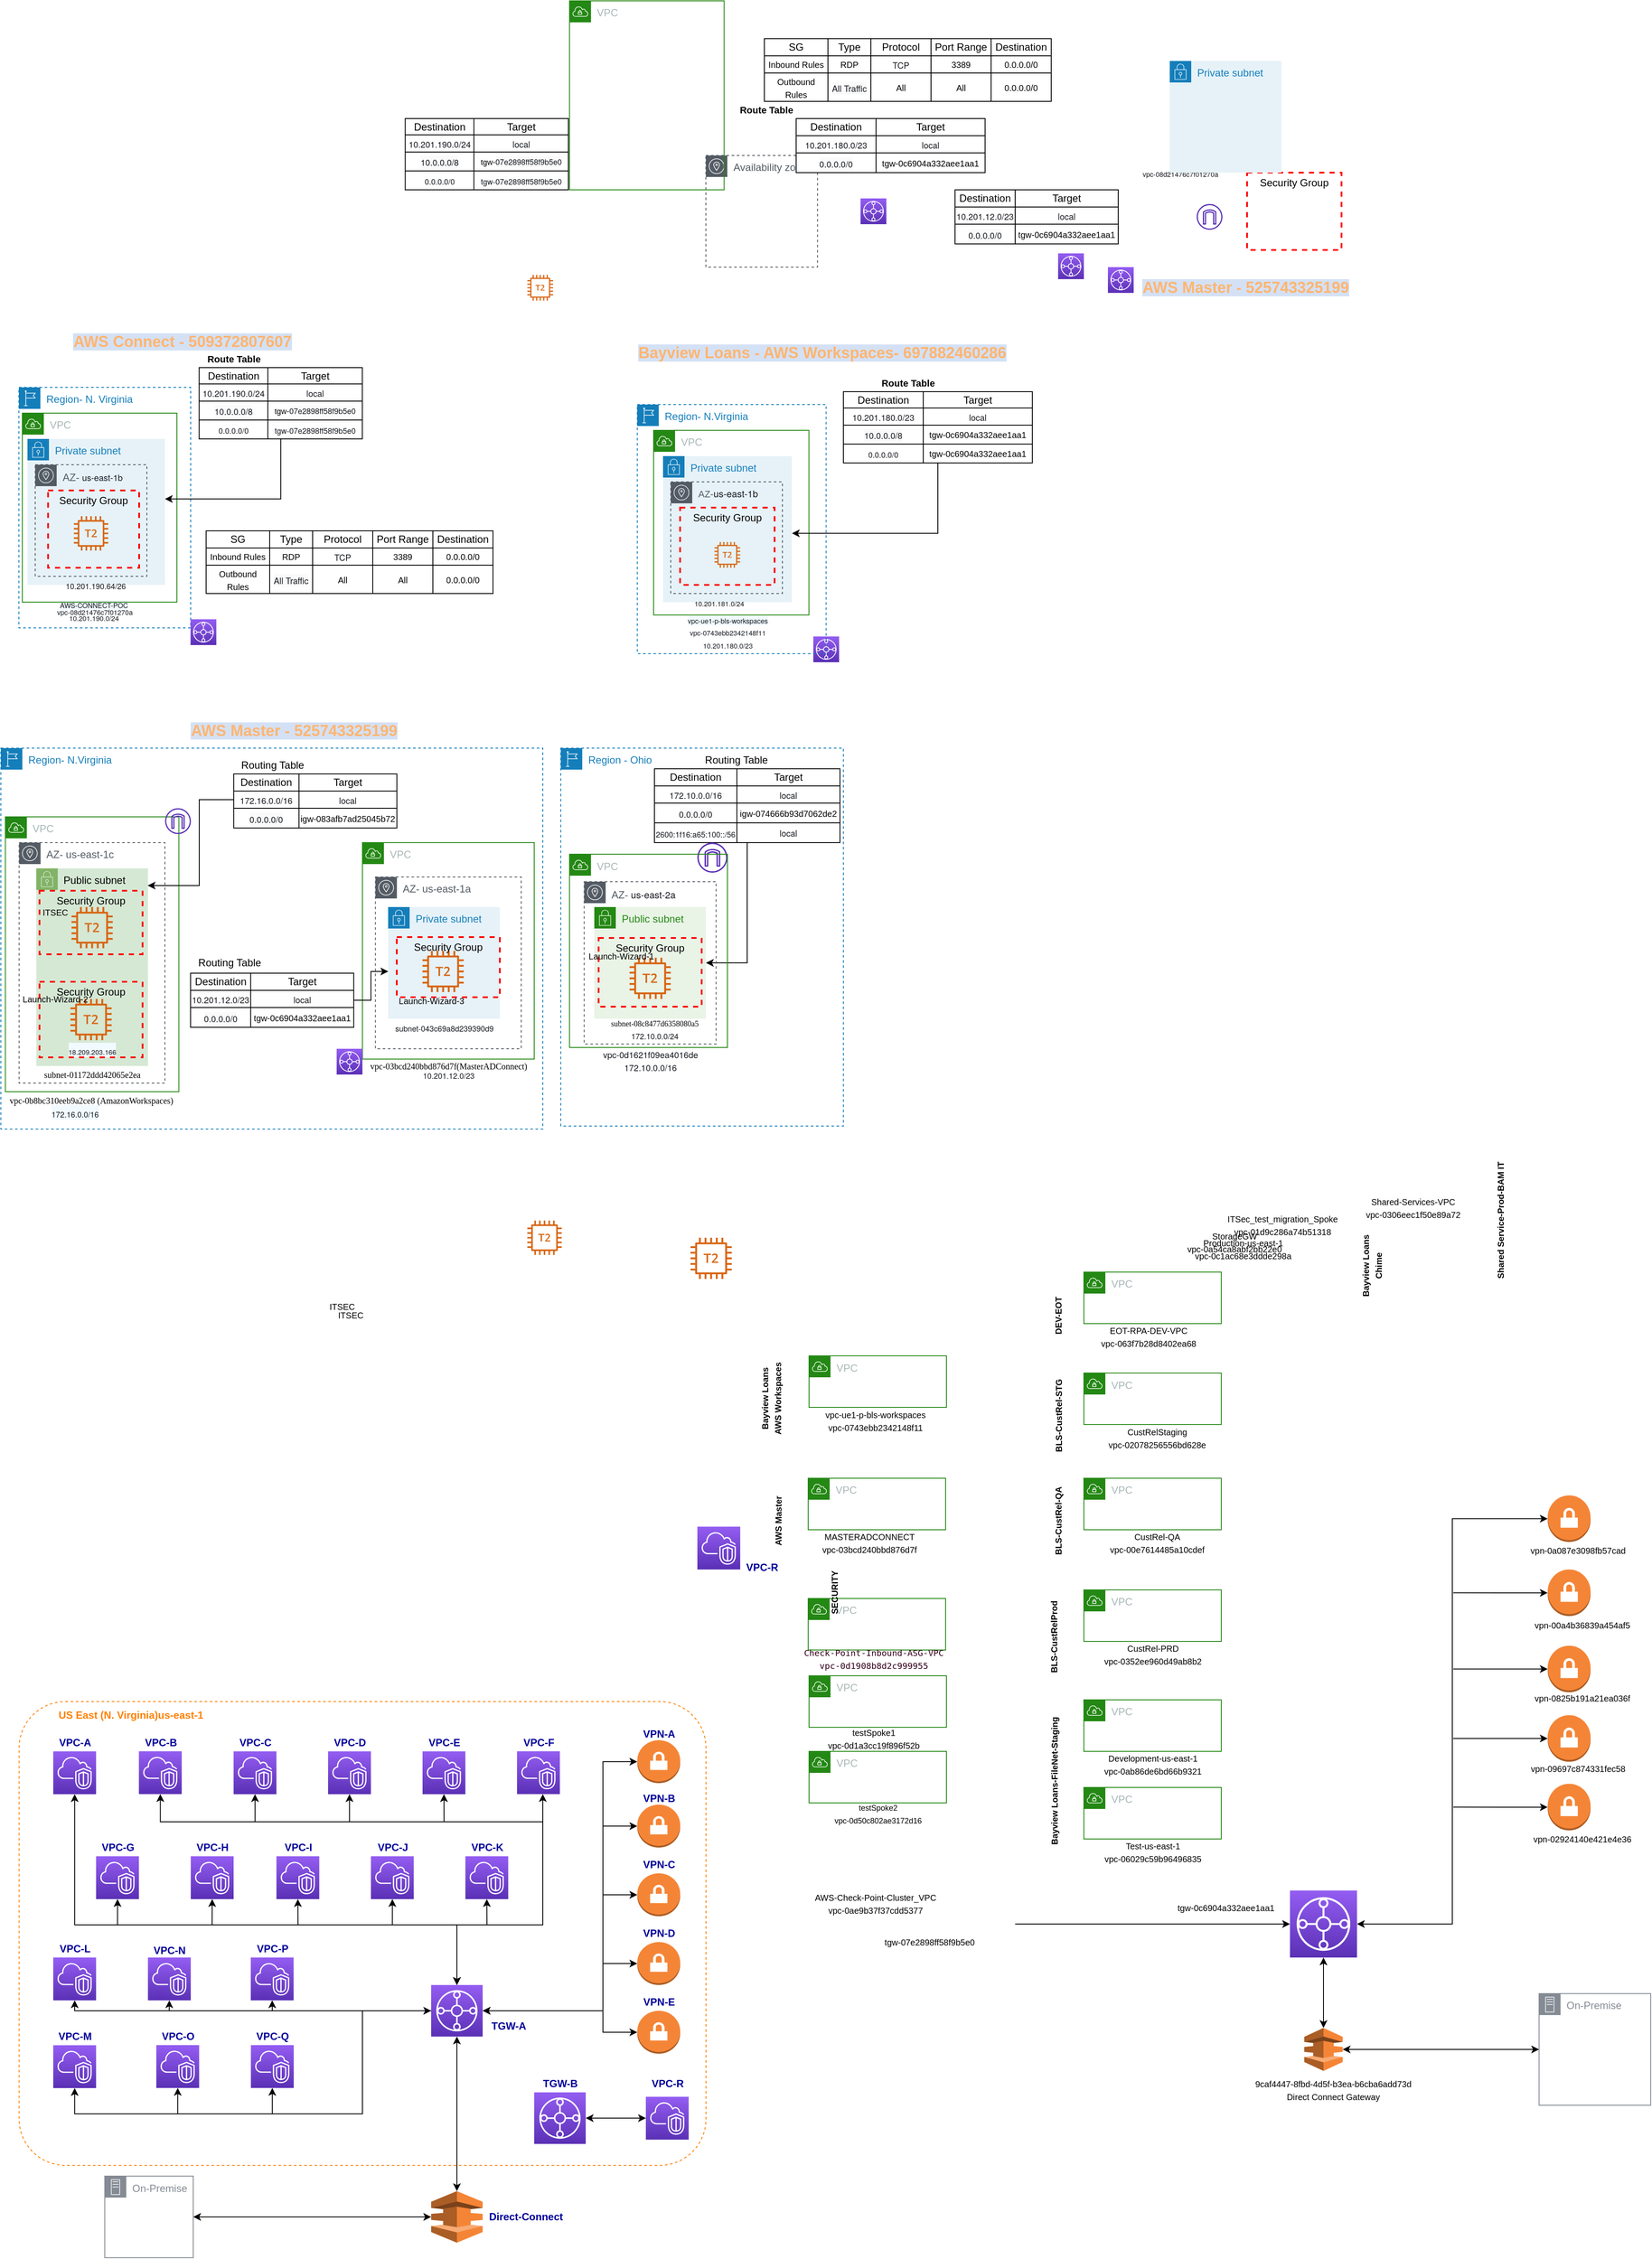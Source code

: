<mxfile version="14.7.0" type="github">
  <diagram id="eksj7m2vn0qDqSCLLo_n" name="Page-1">
    <mxGraphModel dx="1981" dy="2069" grid="0" gridSize="10" guides="1" tooltips="1" connect="1" arrows="1" fold="1" page="0" pageScale="1" pageWidth="850" pageHeight="1100" background="none" math="0" shadow="0">
      <root>
        <mxCell id="0" />
        <mxCell id="1" parent="0" />
        <mxCell id="OF8LOPhTF82KZLXo9wo0-91" style="edgeStyle=orthogonalEdgeStyle;rounded=0;orthogonalLoop=1;jettySize=auto;html=1;startArrow=classic;startFill=1;endArrow=none;endFill=0;" parent="1" source="OF8LOPhTF82KZLXo9wo0-1" edge="1">
          <mxGeometry relative="1" as="geometry">
            <mxPoint x="280" y="919" as="targetPoint" />
          </mxGeometry>
        </mxCell>
        <mxCell id="OF8LOPhTF82KZLXo9wo0-130" style="edgeStyle=orthogonalEdgeStyle;rounded=0;orthogonalLoop=1;jettySize=auto;html=1;entryX=0.5;entryY=0;entryDx=0;entryDy=0;entryPerimeter=0;startArrow=classic;startFill=1;endArrow=classic;endFill=1;" parent="1" source="OF8LOPhTF82KZLXo9wo0-1" target="OF8LOPhTF82KZLXo9wo0-122" edge="1">
          <mxGeometry relative="1" as="geometry" />
        </mxCell>
        <mxCell id="OF8LOPhTF82KZLXo9wo0-1" value="" style="points=[[0,0,0],[0.25,0,0],[0.5,0,0],[0.75,0,0],[1,0,0],[0,1,0],[0.25,1,0],[0.5,1,0],[0.75,1,0],[1,1,0],[0,0.25,0],[0,0.5,0],[0,0.75,0],[1,0.25,0],[1,0.5,0],[1,0.75,0]];outlineConnect=0;fontColor=#232F3E;gradientColor=#945DF2;gradientDirection=north;fillColor=#5A30B5;strokeColor=#ffffff;dashed=0;verticalLabelPosition=bottom;verticalAlign=top;align=center;html=1;fontSize=12;fontStyle=0;aspect=fixed;shape=mxgraph.aws4.resourceIcon;resIcon=mxgraph.aws4.transit_gateway;" parent="1" vertex="1">
          <mxGeometry x="600" y="880" width="78" height="78" as="geometry" />
        </mxCell>
        <mxCell id="OF8LOPhTF82KZLXo9wo0-3" value="VPC" style="points=[[0,0],[0.25,0],[0.5,0],[0.75,0],[1,0],[1,0.25],[1,0.5],[1,0.75],[1,1],[0.75,1],[0.5,1],[0.25,1],[0,1],[0,0.75],[0,0.5],[0,0.25]];outlineConnect=0;gradientColor=none;html=1;whiteSpace=wrap;fontSize=12;fontStyle=0;shape=mxgraph.aws4.group;grIcon=mxgraph.aws4.group_vpc;strokeColor=#248814;fillColor=none;verticalAlign=top;align=left;spacingLeft=30;fontColor=#AAB7B8;dashed=0;" parent="1" vertex="1">
          <mxGeometry x="360" y="400" width="160" height="60" as="geometry" />
        </mxCell>
        <mxCell id="OF8LOPhTF82KZLXo9wo0-4" value="VPC" style="points=[[0,0],[0.25,0],[0.5,0],[0.75,0],[1,0],[1,0.25],[1,0.5],[1,0.75],[1,1],[0.75,1],[0.5,1],[0.25,1],[0,1],[0,0.75],[0,0.5],[0,0.25]];outlineConnect=0;gradientColor=none;html=1;whiteSpace=wrap;fontSize=12;fontStyle=0;shape=mxgraph.aws4.group;grIcon=mxgraph.aws4.group_vpc;strokeColor=#248814;fillColor=none;verticalAlign=top;align=left;spacingLeft=30;fontColor=#AAB7B8;dashed=0;" parent="1" vertex="1">
          <mxGeometry x="360" y="160" width="160" height="60" as="geometry" />
        </mxCell>
        <mxCell id="OF8LOPhTF82KZLXo9wo0-14" value="VPC" style="points=[[0,0],[0.25,0],[0.5,0],[0.75,0],[1,0],[1,0.25],[1,0.5],[1,0.75],[1,1],[0.75,1],[0.5,1],[0.25,1],[0,1],[0,0.75],[0,0.5],[0,0.25]];outlineConnect=0;gradientColor=none;html=1;whiteSpace=wrap;fontSize=12;fontStyle=0;shape=mxgraph.aws4.group;grIcon=mxgraph.aws4.group_vpc;strokeColor=#248814;fillColor=none;verticalAlign=top;align=left;spacingLeft=30;fontColor=#AAB7B8;dashed=0;" parent="1" vertex="1">
          <mxGeometry x="360" y="658" width="160" height="60" as="geometry" />
        </mxCell>
        <mxCell id="OF8LOPhTF82KZLXo9wo0-16" value="VPC" style="points=[[0,0],[0.25,0],[0.5,0],[0.75,0],[1,0],[1,0.25],[1,0.5],[1,0.75],[1,1],[0.75,1],[0.5,1],[0.25,1],[0,1],[0,0.75],[0,0.5],[0,0.25]];outlineConnect=0;gradientColor=none;html=1;whiteSpace=wrap;fontSize=12;fontStyle=0;shape=mxgraph.aws4.group;grIcon=mxgraph.aws4.group_vpc;strokeColor=#248814;fillColor=none;verticalAlign=top;align=left;spacingLeft=30;fontColor=#AAB7B8;dashed=0;" parent="1" vertex="1">
          <mxGeometry x="360" y="530" width="160" height="60" as="geometry" />
        </mxCell>
        <mxCell id="OF8LOPhTF82KZLXo9wo0-17" value="VPC" style="points=[[0,0],[0.25,0],[0.5,0],[0.75,0],[1,0],[1,0.25],[1,0.5],[1,0.75],[1,1],[0.75,1],[0.5,1],[0.25,1],[0,1],[0,0.75],[0,0.5],[0,0.25]];outlineConnect=0;gradientColor=none;html=1;whiteSpace=wrap;fontSize=12;fontStyle=0;shape=mxgraph.aws4.group;grIcon=mxgraph.aws4.group_vpc;strokeColor=#248814;fillColor=none;verticalAlign=top;align=left;spacingLeft=30;fontColor=#AAB7B8;dashed=0;" parent="1" vertex="1">
          <mxGeometry x="360" y="277.5" width="160" height="60" as="geometry" />
        </mxCell>
        <mxCell id="OF8LOPhTF82KZLXo9wo0-20" value="VPC" style="points=[[0,0],[0.25,0],[0.5,0],[0.75,0],[1,0],[1,0.25],[1,0.5],[1,0.75],[1,1],[0.75,1],[0.5,1],[0.25,1],[0,1],[0,0.75],[0,0.5],[0,0.25]];outlineConnect=0;gradientColor=none;html=1;whiteSpace=wrap;fontSize=12;fontStyle=0;shape=mxgraph.aws4.group;grIcon=mxgraph.aws4.group_vpc;strokeColor=#248814;fillColor=none;verticalAlign=top;align=left;spacingLeft=30;fontColor=#AAB7B8;dashed=0;" parent="1" vertex="1">
          <mxGeometry x="360" y="760" width="160" height="60" as="geometry" />
        </mxCell>
        <mxCell id="OF8LOPhTF82KZLXo9wo0-21" value="VPC" style="points=[[0,0],[0.25,0],[0.5,0],[0.75,0],[1,0],[1,0.25],[1,0.5],[1,0.75],[1,1],[0.75,1],[0.5,1],[0.25,1],[0,1],[0,0.75],[0,0.5],[0,0.25]];outlineConnect=0;gradientColor=none;html=1;whiteSpace=wrap;fontSize=12;fontStyle=0;shape=mxgraph.aws4.group;grIcon=mxgraph.aws4.group_vpc;strokeColor=#248814;fillColor=none;verticalAlign=top;align=left;spacingLeft=30;fontColor=#AAB7B8;dashed=0;" parent="1" vertex="1">
          <mxGeometry x="40" y="257.5" width="160" height="60" as="geometry" />
        </mxCell>
        <mxCell id="OF8LOPhTF82KZLXo9wo0-22" value="VPC" style="points=[[0,0],[0.25,0],[0.5,0],[0.75,0],[1,0],[1,0.25],[1,0.5],[1,0.75],[1,1],[0.75,1],[0.5,1],[0.25,1],[0,1],[0,0.75],[0,0.5],[0,0.25]];outlineConnect=0;gradientColor=none;html=1;whiteSpace=wrap;fontSize=12;fontStyle=0;shape=mxgraph.aws4.group;grIcon=mxgraph.aws4.group_vpc;strokeColor=#248814;fillColor=none;verticalAlign=top;align=left;spacingLeft=30;fontColor=#AAB7B8;dashed=0;" parent="1" vertex="1">
          <mxGeometry x="39" y="400" width="160" height="60" as="geometry" />
        </mxCell>
        <mxCell id="OF8LOPhTF82KZLXo9wo0-23" value="VPC" style="points=[[0,0],[0.25,0],[0.5,0],[0.75,0],[1,0],[1,0.25],[1,0.5],[1,0.75],[1,1],[0.75,1],[0.5,1],[0.25,1],[0,1],[0,0.75],[0,0.5],[0,0.25]];outlineConnect=0;gradientColor=none;html=1;whiteSpace=wrap;fontSize=12;fontStyle=0;shape=mxgraph.aws4.group;grIcon=mxgraph.aws4.group_vpc;strokeColor=#248814;fillColor=none;verticalAlign=top;align=left;spacingLeft=30;fontColor=#AAB7B8;dashed=0;" parent="1" vertex="1">
          <mxGeometry x="39" y="540" width="160" height="60" as="geometry" />
        </mxCell>
        <mxCell id="OF8LOPhTF82KZLXo9wo0-24" value="VPC" style="points=[[0,0],[0.25,0],[0.5,0],[0.75,0],[1,0],[1,0.25],[1,0.5],[1,0.75],[1,1],[0.75,1],[0.5,1],[0.25,1],[0,1],[0,0.75],[0,0.5],[0,0.25]];outlineConnect=0;gradientColor=none;html=1;whiteSpace=wrap;fontSize=12;fontStyle=0;shape=mxgraph.aws4.group;grIcon=mxgraph.aws4.group_vpc;strokeColor=#248814;fillColor=none;verticalAlign=top;align=left;spacingLeft=30;fontColor=#AAB7B8;dashed=0;" parent="1" vertex="1">
          <mxGeometry x="40" y="630" width="160" height="60" as="geometry" />
        </mxCell>
        <mxCell id="OF8LOPhTF82KZLXo9wo0-25" value="VPC" style="points=[[0,0],[0.25,0],[0.5,0],[0.75,0],[1,0],[1,0.25],[1,0.5],[1,0.75],[1,1],[0.75,1],[0.5,1],[0.25,1],[0,1],[0,0.75],[0,0.5],[0,0.25]];outlineConnect=0;gradientColor=none;html=1;whiteSpace=wrap;fontSize=12;fontStyle=0;shape=mxgraph.aws4.group;grIcon=mxgraph.aws4.group_vpc;strokeColor=#248814;fillColor=none;verticalAlign=top;align=left;spacingLeft=30;fontColor=#AAB7B8;dashed=0;" parent="1" vertex="1">
          <mxGeometry x="40" y="718" width="160" height="60" as="geometry" />
        </mxCell>
        <mxCell id="OF8LOPhTF82KZLXo9wo0-27" value="&lt;font style=&quot;font-size: 10px&quot;&gt;tgw-0c6904a332aee1aa1&lt;/font&gt;" style="text;html=1;resizable=0;autosize=1;align=center;verticalAlign=middle;points=[];fillColor=none;strokeColor=none;rounded=0;" parent="1" vertex="1">
          <mxGeometry x="460" y="890" width="130" height="20" as="geometry" />
        </mxCell>
        <mxCell id="OF8LOPhTF82KZLXo9wo0-28" value="&lt;font style=&quot;font-size: 10px&quot;&gt;&lt;span&gt;AWS-Check-Point-Cluster_VPC&lt;/span&gt;&lt;br&gt;&lt;span&gt;vpc-0ae9b37f37cdd5377&lt;/span&gt;&lt;br&gt;&lt;/font&gt;" style="text;html=1;resizable=0;autosize=1;align=center;verticalAlign=middle;points=[];fillColor=none;strokeColor=none;rounded=0;" parent="1" vertex="1">
          <mxGeometry x="37" y="880" width="160" height="30" as="geometry" />
        </mxCell>
        <mxCell id="OF8LOPhTF82KZLXo9wo0-30" value="&lt;font style=&quot;font-size: 9px&quot;&gt;&lt;span&gt;testSpoke2&lt;/span&gt;&lt;br&gt;&lt;span&gt;vpc-0d50c802ae3172d16&lt;/span&gt;&lt;br&gt;&lt;/font&gt;" style="text;html=1;resizable=0;autosize=1;align=center;verticalAlign=middle;points=[];fillColor=none;strokeColor=none;rounded=0;" parent="1" vertex="1">
          <mxGeometry x="60" y="775" width="120" height="30" as="geometry" />
        </mxCell>
        <mxCell id="OF8LOPhTF82KZLXo9wo0-31" value="&lt;font style=&quot;font-size: 10px&quot;&gt;&lt;span&gt;testSpoke1&lt;/span&gt;&lt;br&gt;&lt;span&gt;vpc-0d1a3cc19f896f52b&lt;/span&gt;&lt;br&gt;&lt;/font&gt;" style="text;html=1;resizable=0;autosize=1;align=center;verticalAlign=middle;points=[];fillColor=none;strokeColor=none;rounded=0;" parent="1" vertex="1">
          <mxGeometry x="55" y="688" width="120" height="30" as="geometry" />
        </mxCell>
        <mxCell id="OF8LOPhTF82KZLXo9wo0-32" value="&lt;font face=&quot;monospace&quot; size=&quot;1&quot; color=&quot;#33001a&quot;&gt;Check-Point-Inbound-ASG-VPC&lt;br&gt;vpc-0d1908b8d2c999955&lt;br&gt;&lt;/font&gt;" style="text;html=1;resizable=0;autosize=1;align=center;verticalAlign=middle;points=[];fillColor=none;strokeColor=none;rounded=0;" parent="1" vertex="1">
          <mxGeometry x="35" y="595" width="160" height="30" as="geometry" />
        </mxCell>
        <mxCell id="OF8LOPhTF82KZLXo9wo0-33" value="&lt;font style=&quot;font-size: 10px&quot;&gt;&lt;b&gt;SECURITY&lt;/b&gt;&lt;/font&gt;" style="text;html=1;resizable=0;autosize=1;align=center;verticalAlign=middle;points=[];fillColor=none;strokeColor=none;rounded=0;rotation=270;" parent="1" vertex="1">
          <mxGeometry x="35" y="523.38" width="70" height="20" as="geometry" />
        </mxCell>
        <mxCell id="OF8LOPhTF82KZLXo9wo0-34" value="&lt;font&gt;&lt;span style=&quot;font-size: 10px&quot;&gt;MASTERADCONNECT&lt;/span&gt;&lt;br&gt;&lt;span style=&quot;font-size: 10px&quot;&gt;vpc-03bcd240bbd876d7f&lt;/span&gt;&lt;br&gt;&lt;/font&gt;" style="text;html=1;resizable=0;autosize=1;align=center;verticalAlign=middle;points=[];fillColor=none;strokeColor=none;rounded=0;" parent="1" vertex="1">
          <mxGeometry x="45" y="460" width="130" height="30" as="geometry" />
        </mxCell>
        <mxCell id="OF8LOPhTF82KZLXo9wo0-51" value="&lt;font style=&quot;font-size: 10px&quot;&gt;&lt;b&gt;AWS Master&lt;/b&gt;&lt;/font&gt;" style="text;html=1;resizable=0;autosize=1;align=center;verticalAlign=middle;points=[];fillColor=none;strokeColor=none;rounded=0;rotation=270;" parent="1" vertex="1">
          <mxGeometry x="-31" y="440" width="70" height="20" as="geometry" />
        </mxCell>
        <mxCell id="OF8LOPhTF82KZLXo9wo0-52" value="&lt;font&gt;&lt;span style=&quot;font-size: 10px&quot;&gt;vpc-ue1-p-bls-workspaces&lt;/span&gt;&lt;br&gt;&lt;span style=&quot;font-size: 10px&quot;&gt;vpc-0743ebb2342148f11&lt;/span&gt;&lt;br&gt;&lt;/font&gt;" style="text;html=1;resizable=0;autosize=1;align=center;verticalAlign=middle;points=[];fillColor=none;strokeColor=none;rounded=0;" parent="1" vertex="1">
          <mxGeometry x="52" y="317.5" width="130" height="30" as="geometry" />
        </mxCell>
        <mxCell id="OF8LOPhTF82KZLXo9wo0-53" value="&lt;font style=&quot;font-size: 8px&quot;&gt;&lt;span style=&quot;color: rgb(22 , 25 , 31) ; font-family: &amp;#34;amazon ember&amp;#34; , &amp;#34;helvetica neue&amp;#34; , &amp;#34;roboto&amp;#34; , &amp;#34;arial&amp;#34; , sans-serif ; background-color: rgb(241 , 250 , 255)&quot;&gt;&lt;font style=&quot;font-size: 8px&quot;&gt;AWS-CONNECT-POC&lt;br&gt;&lt;/font&gt;&lt;/span&gt;&lt;span style=&quot;color: rgb(22 , 25 , 31) ; font-family: &amp;#34;amazon ember&amp;#34; , &amp;#34;helvetica neue&amp;#34; , &amp;#34;roboto&amp;#34; , &amp;#34;arial&amp;#34; , sans-serif&quot;&gt;10.201.190.0/24&lt;/span&gt;&lt;br&gt;&lt;/font&gt;" style="text;html=1;resizable=0;autosize=1;align=center;verticalAlign=middle;points=[];fillColor=none;strokeColor=none;rounded=0;" parent="1" vertex="1">
          <mxGeometry x="-843" y="-630" width="100" height="40" as="geometry" />
        </mxCell>
        <mxCell id="OF8LOPhTF82KZLXo9wo0-54" value="&lt;font&gt;&lt;span style=&quot;font-size: 10px&quot;&gt;Production-us-east-1&lt;/span&gt;&lt;br&gt;&lt;span style=&quot;font-size: 10px&quot;&gt;vpc-0c1ac68e3ddde298a&lt;/span&gt;&lt;br&gt;&lt;/font&gt;" style="text;html=1;resizable=0;autosize=1;align=center;verticalAlign=middle;points=[];fillColor=none;strokeColor=none;rounded=0;" parent="1" vertex="1">
          <mxGeometry x="480" y="118" width="130" height="30" as="geometry" />
        </mxCell>
        <mxCell id="OF8LOPhTF82KZLXo9wo0-55" value="&lt;font&gt;&lt;span style=&quot;font-size: 10px&quot;&gt;Shared-Services-VPC&lt;/span&gt;&lt;br&gt;&lt;span style=&quot;font-size: 10px&quot;&gt;vpc-0306eec1f50e89a72&lt;/span&gt;&lt;br&gt;&lt;/font&gt;" style="text;html=1;resizable=0;autosize=1;align=center;verticalAlign=middle;points=[];fillColor=none;strokeColor=none;rounded=0;" parent="1" vertex="1">
          <mxGeometry x="678" y="70" width="130" height="30" as="geometry" />
        </mxCell>
        <mxCell id="OF8LOPhTF82KZLXo9wo0-60" value="&lt;span style=&quot;font-size: 10px&quot;&gt;&lt;b&gt;Bayview Loans&lt;br&gt;AWS Workspaces&lt;/b&gt;&lt;/span&gt;" style="text;html=1;resizable=0;autosize=1;align=center;verticalAlign=middle;points=[];fillColor=none;strokeColor=none;rounded=0;rotation=270;" parent="1" vertex="1">
          <mxGeometry x="-55" y="292.5" width="100" height="30" as="geometry" />
        </mxCell>
        <mxCell id="OF8LOPhTF82KZLXo9wo0-63" value="&lt;span style=&quot;font-size: 10px&quot;&gt;&lt;b&gt;Bayview Loans&lt;br&gt;Chime&lt;br&gt;&lt;/b&gt;&lt;/span&gt;" style="text;html=1;resizable=0;autosize=1;align=center;verticalAlign=middle;points=[];fillColor=none;strokeColor=none;rounded=0;rotation=270;" parent="1" vertex="1">
          <mxGeometry x="650" y="138" width="90" height="30" as="geometry" />
        </mxCell>
        <mxCell id="OF8LOPhTF82KZLXo9wo0-66" value="&lt;font&gt;&lt;span style=&quot;font-size: 10px&quot;&gt;Test-us-east-1&lt;/span&gt;&lt;br&gt;&lt;span style=&quot;font-size: 10px&quot;&gt;vpc-06029c59b96496835&lt;/span&gt;&lt;br&gt;&lt;/font&gt;" style="text;html=1;resizable=0;autosize=1;align=center;verticalAlign=middle;points=[];fillColor=none;strokeColor=none;rounded=0;" parent="1" vertex="1">
          <mxGeometry x="375" y="820" width="130" height="30" as="geometry" />
        </mxCell>
        <mxCell id="OF8LOPhTF82KZLXo9wo0-67" value="&lt;font&gt;&lt;span style=&quot;font-size: 10px&quot;&gt;Development-us-east-1&lt;/span&gt;&lt;br&gt;&lt;span style=&quot;font-size: 10px&quot;&gt;vpc-0ab86de6bd66b9321&lt;/span&gt;&lt;br&gt;&lt;/font&gt;" style="text;html=1;resizable=0;autosize=1;align=center;verticalAlign=middle;points=[];fillColor=none;strokeColor=none;rounded=0;" parent="1" vertex="1">
          <mxGeometry x="375" y="718" width="130" height="30" as="geometry" />
        </mxCell>
        <mxCell id="OF8LOPhTF82KZLXo9wo0-68" value="&lt;b style=&quot;font-size: 10px&quot;&gt;Bayview Loans-&lt;/b&gt;&lt;span style=&quot;font-size: 10px&quot;&gt;&lt;b&gt;FileNet-Staging&lt;/b&gt;&lt;/span&gt;" style="text;html=1;resizable=0;autosize=1;align=center;verticalAlign=middle;points=[];fillColor=none;strokeColor=none;rounded=0;rotation=270;" parent="1" vertex="1">
          <mxGeometry x="245" y="742.75" width="160" height="20" as="geometry" />
        </mxCell>
        <mxCell id="OF8LOPhTF82KZLXo9wo0-69" value="&lt;font&gt;&lt;span style=&quot;font-size: 10px&quot;&gt;CustRel-PRD&lt;/span&gt;&lt;br&gt;&lt;span style=&quot;font-size: 10px&quot;&gt;vpc-0352ee960d49ab8b2&lt;/span&gt;&lt;br&gt;&lt;/font&gt;" style="text;html=1;resizable=0;autosize=1;align=center;verticalAlign=middle;points=[];fillColor=none;strokeColor=none;rounded=0;" parent="1" vertex="1">
          <mxGeometry x="375" y="590" width="130" height="30" as="geometry" />
        </mxCell>
        <mxCell id="OF8LOPhTF82KZLXo9wo0-70" value="&lt;font&gt;&lt;span style=&quot;font-size: 10px&quot;&gt;CustRel-QA&lt;/span&gt;&lt;br&gt;&lt;span style=&quot;font-size: 10px&quot;&gt;vpc-00e7614485a10cdef&lt;/span&gt;&lt;br&gt;&lt;/font&gt;" style="text;html=1;resizable=0;autosize=1;align=center;verticalAlign=middle;points=[];fillColor=none;strokeColor=none;rounded=0;" parent="1" vertex="1">
          <mxGeometry x="380" y="460" width="130" height="30" as="geometry" />
        </mxCell>
        <mxCell id="OF8LOPhTF82KZLXo9wo0-72" value="&lt;span style=&quot;font-size: 10px&quot;&gt;&lt;b&gt;BLS-CustRelProd&lt;br&gt;&lt;/b&gt;&lt;/span&gt;" style="text;html=1;resizable=0;autosize=1;align=center;verticalAlign=middle;points=[];fillColor=none;strokeColor=none;rounded=0;rotation=270;" parent="1" vertex="1">
          <mxGeometry x="275" y="575" width="100" height="20" as="geometry" />
        </mxCell>
        <mxCell id="OF8LOPhTF82KZLXo9wo0-74" value="&lt;span style=&quot;font-size: 10px&quot;&gt;&lt;b&gt;BLS-CustRel-QA&lt;br&gt;&lt;/b&gt;&lt;/span&gt;" style="text;html=1;resizable=0;autosize=1;align=center;verticalAlign=middle;points=[];fillColor=none;strokeColor=none;rounded=0;rotation=270;" parent="1" vertex="1">
          <mxGeometry x="285" y="440" width="90" height="20" as="geometry" />
        </mxCell>
        <mxCell id="OF8LOPhTF82KZLXo9wo0-75" value="&lt;font&gt;&lt;span style=&quot;font-size: 10px&quot;&gt;CustRelStaging&lt;/span&gt;&lt;br&gt;&lt;span style=&quot;font-size: 10px&quot;&gt;vpc-02078256556bd628e&lt;/span&gt;&lt;br&gt;&lt;/font&gt;" style="text;html=1;resizable=0;autosize=1;align=center;verticalAlign=middle;points=[];fillColor=none;strokeColor=none;rounded=0;" parent="1" vertex="1">
          <mxGeometry x="380" y="337.5" width="130" height="30" as="geometry" />
        </mxCell>
        <mxCell id="OF8LOPhTF82KZLXo9wo0-77" value="&lt;span style=&quot;font-size: 10px&quot;&gt;&lt;b&gt;BLS-CustRel-STG&lt;br&gt;&lt;/b&gt;&lt;/span&gt;" style="text;html=1;resizable=0;autosize=1;align=center;verticalAlign=middle;points=[];fillColor=none;strokeColor=none;rounded=0;rotation=270;" parent="1" vertex="1">
          <mxGeometry x="280" y="317.5" width="100" height="20" as="geometry" />
        </mxCell>
        <mxCell id="OF8LOPhTF82KZLXo9wo0-78" value="&lt;font&gt;&lt;span style=&quot;font-size: 10px&quot;&gt;EOT-RPA-DEV-VPC&lt;/span&gt;&lt;br&gt;&lt;span style=&quot;font-size: 10px&quot;&gt;vpc-063f7b28d8402ea68&lt;/span&gt;&lt;br&gt;&lt;/font&gt;" style="text;html=1;resizable=0;autosize=1;align=center;verticalAlign=middle;points=[];fillColor=none;strokeColor=none;rounded=0;" parent="1" vertex="1">
          <mxGeometry x="370" y="220" width="130" height="30" as="geometry" />
        </mxCell>
        <mxCell id="OF8LOPhTF82KZLXo9wo0-80" value="&lt;span style=&quot;font-size: 10px&quot;&gt;&lt;b&gt;DEV-EOT&lt;br&gt;&lt;/b&gt;&lt;/span&gt;" style="text;html=1;resizable=0;autosize=1;align=center;verticalAlign=middle;points=[];fillColor=none;strokeColor=none;rounded=0;rotation=270;" parent="1" vertex="1">
          <mxGeometry x="300" y="201" width="60" height="20" as="geometry" />
        </mxCell>
        <mxCell id="OF8LOPhTF82KZLXo9wo0-81" value="&lt;font&gt;&lt;span style=&quot;font-size: 10px&quot;&gt;StorageGW&lt;/span&gt;&lt;br&gt;&lt;span style=&quot;font-size: 10px&quot;&gt;vpc-0a54ca8abf2bb22e0&lt;/span&gt;&lt;br&gt;&lt;/font&gt;" style="text;html=1;resizable=0;autosize=1;align=center;verticalAlign=middle;points=[];fillColor=none;strokeColor=none;rounded=0;" parent="1" vertex="1">
          <mxGeometry x="470" y="110" width="130" height="30" as="geometry" />
        </mxCell>
        <mxCell id="OF8LOPhTF82KZLXo9wo0-84" value="&lt;font&gt;&lt;span style=&quot;font-size: 10px&quot;&gt;ITSec_test_migration_Spoke&lt;/span&gt;&lt;br&gt;&lt;span style=&quot;font-size: 10px&quot;&gt;vpc-01d9c286a74b51318&lt;/span&gt;&lt;br&gt;&lt;/font&gt;" style="text;html=1;resizable=0;autosize=1;align=center;verticalAlign=middle;points=[];fillColor=none;strokeColor=none;rounded=0;" parent="1" vertex="1">
          <mxGeometry x="521.38" y="90" width="140" height="30" as="geometry" />
        </mxCell>
        <mxCell id="OF8LOPhTF82KZLXo9wo0-88" value="&lt;span style=&quot;font-size: 10px&quot;&gt;&lt;b&gt;Shared Service-Prod-BAM IT&lt;br&gt;&lt;/b&gt;&lt;/span&gt;" style="text;html=1;resizable=0;autosize=1;align=center;verticalAlign=middle;points=[];fillColor=none;strokeColor=none;rounded=0;rotation=270;" parent="1" vertex="1">
          <mxGeometry x="770" y="90" width="150" height="20" as="geometry" />
        </mxCell>
        <mxCell id="OF8LOPhTF82KZLXo9wo0-120" style="edgeStyle=orthogonalEdgeStyle;rounded=0;orthogonalLoop=1;jettySize=auto;html=1;startArrow=classic;startFill=1;endArrow=none;endFill=0;" parent="1" source="OF8LOPhTF82KZLXo9wo0-106" edge="1">
          <mxGeometry relative="1" as="geometry">
            <mxPoint x="790" y="703.005" as="targetPoint" />
          </mxGeometry>
        </mxCell>
        <mxCell id="OF8LOPhTF82KZLXo9wo0-106" value="" style="outlineConnect=0;dashed=0;verticalLabelPosition=bottom;verticalAlign=top;align=center;html=1;shape=mxgraph.aws3.vpn_gateway;fillColor=#F58536;gradientColor=none;strokeColor=#FFB570;" parent="1" vertex="1">
          <mxGeometry x="900" y="675.88" width="50" height="54.25" as="geometry" />
        </mxCell>
        <mxCell id="OF8LOPhTF82KZLXo9wo0-117" style="edgeStyle=orthogonalEdgeStyle;rounded=0;orthogonalLoop=1;jettySize=auto;html=1;entryX=1;entryY=0.5;entryDx=0;entryDy=0;entryPerimeter=0;startArrow=classic;startFill=1;endArrow=classic;endFill=1;" parent="1" source="OF8LOPhTF82KZLXo9wo0-107" target="OF8LOPhTF82KZLXo9wo0-1" edge="1">
          <mxGeometry relative="1" as="geometry" />
        </mxCell>
        <mxCell id="OF8LOPhTF82KZLXo9wo0-107" value="" style="outlineConnect=0;dashed=0;verticalLabelPosition=bottom;verticalAlign=top;align=center;html=1;shape=mxgraph.aws3.vpn_gateway;fillColor=#F58536;gradientColor=none;strokeColor=#FFB570;" parent="1" vertex="1">
          <mxGeometry x="900" y="420" width="50" height="54.25" as="geometry" />
        </mxCell>
        <mxCell id="OF8LOPhTF82KZLXo9wo0-118" style="edgeStyle=orthogonalEdgeStyle;rounded=0;orthogonalLoop=1;jettySize=auto;html=1;startArrow=classic;startFill=1;endArrow=none;endFill=0;" parent="1" source="OF8LOPhTF82KZLXo9wo0-108" edge="1">
          <mxGeometry relative="1" as="geometry">
            <mxPoint x="790" y="533.375" as="targetPoint" />
          </mxGeometry>
        </mxCell>
        <mxCell id="OF8LOPhTF82KZLXo9wo0-108" value="" style="outlineConnect=0;dashed=0;verticalLabelPosition=bottom;verticalAlign=top;align=center;html=1;shape=mxgraph.aws3.vpn_gateway;fillColor=#F58536;gradientColor=none;strokeColor=#FFB570;" parent="1" vertex="1">
          <mxGeometry x="900" y="506.25" width="50" height="54.25" as="geometry" />
        </mxCell>
        <mxCell id="OF8LOPhTF82KZLXo9wo0-119" style="edgeStyle=orthogonalEdgeStyle;rounded=0;orthogonalLoop=1;jettySize=auto;html=1;startArrow=classic;startFill=1;endArrow=none;endFill=0;" parent="1" source="OF8LOPhTF82KZLXo9wo0-109" edge="1">
          <mxGeometry relative="1" as="geometry">
            <mxPoint x="790" y="622.125" as="targetPoint" />
          </mxGeometry>
        </mxCell>
        <mxCell id="OF8LOPhTF82KZLXo9wo0-109" value="" style="outlineConnect=0;dashed=0;verticalLabelPosition=bottom;verticalAlign=top;align=center;html=1;shape=mxgraph.aws3.vpn_gateway;fillColor=#F58536;gradientColor=none;strokeColor=#FFB570;" parent="1" vertex="1">
          <mxGeometry x="900" y="595" width="50" height="54.25" as="geometry" />
        </mxCell>
        <mxCell id="OF8LOPhTF82KZLXo9wo0-121" style="edgeStyle=orthogonalEdgeStyle;rounded=0;orthogonalLoop=1;jettySize=auto;html=1;startArrow=classic;startFill=1;endArrow=none;endFill=0;" parent="1" source="OF8LOPhTF82KZLXo9wo0-110" edge="1">
          <mxGeometry relative="1" as="geometry">
            <mxPoint x="790" y="782.875" as="targetPoint" />
          </mxGeometry>
        </mxCell>
        <mxCell id="OF8LOPhTF82KZLXo9wo0-110" value="" style="outlineConnect=0;dashed=0;verticalLabelPosition=bottom;verticalAlign=top;align=center;html=1;shape=mxgraph.aws3.vpn_gateway;fillColor=#F58536;gradientColor=none;strokeColor=#FFB570;" parent="1" vertex="1">
          <mxGeometry x="900" y="755.75" width="50" height="54.25" as="geometry" />
        </mxCell>
        <mxCell id="OF8LOPhTF82KZLXo9wo0-112" value="&lt;font style=&quot;font-size: 10px&quot;&gt;vpn-02924140e421e4e36&lt;/font&gt;" style="text;html=1;resizable=0;autosize=1;align=center;verticalAlign=middle;points=[];fillColor=none;strokeColor=none;rounded=0;dashed=1;" parent="1" vertex="1">
          <mxGeometry x="875" y="810" width="130" height="20" as="geometry" />
        </mxCell>
        <mxCell id="OF8LOPhTF82KZLXo9wo0-113" value="&lt;font style=&quot;font-size: 10px&quot;&gt;vpn-0a087e3098fb57cad&lt;/font&gt;" style="text;html=1;resizable=0;autosize=1;align=center;verticalAlign=middle;points=[];fillColor=none;strokeColor=none;rounded=0;dashed=1;" parent="1" vertex="1">
          <mxGeometry x="870" y="474.25" width="130" height="20" as="geometry" />
        </mxCell>
        <mxCell id="OF8LOPhTF82KZLXo9wo0-114" value="&lt;font style=&quot;font-size: 10px&quot;&gt;vpn-0825b191a21ea036f&lt;/font&gt;" style="text;html=1;resizable=0;autosize=1;align=center;verticalAlign=middle;points=[];fillColor=none;strokeColor=none;rounded=0;dashed=1;" parent="1" vertex="1">
          <mxGeometry x="875" y="645.5" width="130" height="20" as="geometry" />
        </mxCell>
        <mxCell id="OF8LOPhTF82KZLXo9wo0-115" value="&lt;font style=&quot;font-size: 10px&quot;&gt;vpn-09697c874331fec58&lt;/font&gt;" style="text;html=1;resizable=0;autosize=1;align=center;verticalAlign=middle;points=[];fillColor=none;strokeColor=none;rounded=0;dashed=1;" parent="1" vertex="1">
          <mxGeometry x="870" y="728" width="130" height="20" as="geometry" />
        </mxCell>
        <mxCell id="OF8LOPhTF82KZLXo9wo0-116" value="&lt;font style=&quot;font-size: 10px&quot;&gt;vpn-00a4b36839a454af5&lt;/font&gt;" style="text;html=1;resizable=0;autosize=1;align=center;verticalAlign=middle;points=[];fillColor=none;strokeColor=none;rounded=0;dashed=1;" parent="1" vertex="1">
          <mxGeometry x="875" y="560.5" width="130" height="20" as="geometry" />
        </mxCell>
        <mxCell id="OF8LOPhTF82KZLXo9wo0-122" value="" style="outlineConnect=0;dashed=0;verticalLabelPosition=bottom;verticalAlign=top;align=center;html=1;shape=mxgraph.aws3.direct_connect;fillColor=#F58536;gradientColor=none;strokeColor=#FFB570;" parent="1" vertex="1">
          <mxGeometry x="616.63" y="1040" width="44.75" height="50" as="geometry" />
        </mxCell>
        <mxCell id="OF8LOPhTF82KZLXo9wo0-133" style="edgeStyle=orthogonalEdgeStyle;rounded=0;orthogonalLoop=1;jettySize=auto;html=1;entryX=1;entryY=0.5;entryDx=0;entryDy=0;entryPerimeter=0;startArrow=classic;startFill=1;endArrow=classic;endFill=1;" parent="1" source="OF8LOPhTF82KZLXo9wo0-125" target="OF8LOPhTF82KZLXo9wo0-122" edge="1">
          <mxGeometry relative="1" as="geometry" />
        </mxCell>
        <mxCell id="OF8LOPhTF82KZLXo9wo0-125" value="On-Premise" style="outlineConnect=0;gradientColor=none;html=1;whiteSpace=wrap;fontSize=12;fontStyle=0;shape=mxgraph.aws4.group;grIcon=mxgraph.aws4.group_on_premise;strokeColor=#858B94;fillColor=none;verticalAlign=top;align=left;spacingLeft=30;fontColor=#858B94;dashed=0;" parent="1" vertex="1">
          <mxGeometry x="890" y="1000" width="130" height="130" as="geometry" />
        </mxCell>
        <mxCell id="OF8LOPhTF82KZLXo9wo0-127" value="&lt;font style=&quot;font-size: 10px&quot;&gt;9caf4447-8fbd-4d5f-b3ea-b6cba6add73d&lt;/font&gt;" style="text;html=1;resizable=0;autosize=1;align=center;verticalAlign=middle;points=[];fillColor=none;strokeColor=none;rounded=0;" parent="1" vertex="1">
          <mxGeometry x="550" y="1095" width="200" height="20" as="geometry" />
        </mxCell>
        <mxCell id="OF8LOPhTF82KZLXo9wo0-128" value="" style="points=[[0,0,0],[0.25,0,0],[0.5,0,0],[0.75,0,0],[1,0,0],[0,1,0],[0.25,1,0],[0.5,1,0],[0.75,1,0],[1,1,0],[0,0.25,0],[0,0.5,0],[0,0.75,0],[1,0.25,0],[1,0.5,0],[1,0.75,0]];outlineConnect=0;fontColor=#232F3E;gradientColor=#945DF2;gradientDirection=north;fillColor=#5A30B5;strokeColor=#ffffff;dashed=0;verticalLabelPosition=bottom;verticalAlign=top;align=center;html=1;fontSize=12;fontStyle=0;aspect=fixed;shape=mxgraph.aws4.resourceIcon;resIcon=mxgraph.aws4.transit_gateway;" parent="1" vertex="1">
          <mxGeometry x="330" y="-1026" width="30" height="30" as="geometry" />
        </mxCell>
        <mxCell id="OF8LOPhTF82KZLXo9wo0-131" value="&lt;font style=&quot;font-size: 10px&quot;&gt;tgw-07e2898ff58f9b5e0&lt;/font&gt;" style="text;html=1;resizable=0;autosize=1;align=center;verticalAlign=middle;points=[];fillColor=none;strokeColor=none;rounded=0;" parent="1" vertex="1">
          <mxGeometry x="120" y="930" width="120" height="20" as="geometry" />
        </mxCell>
        <mxCell id="OF8LOPhTF82KZLXo9wo0-132" value="&lt;font style=&quot;font-size: 10px&quot;&gt;Direct Connect Gateway&lt;/font&gt;" style="text;html=1;resizable=0;autosize=1;align=center;verticalAlign=middle;points=[];fillColor=none;strokeColor=none;rounded=0;" parent="1" vertex="1">
          <mxGeometry x="590" y="1110" width="120" height="20" as="geometry" />
        </mxCell>
        <mxCell id="OF8LOPhTF82KZLXo9wo0-199" style="edgeStyle=orthogonalEdgeStyle;rounded=0;orthogonalLoop=1;jettySize=auto;html=1;entryX=0.5;entryY=0;entryDx=0;entryDy=0;entryPerimeter=0;startArrow=classic;startFill=1;endArrow=classic;endFill=1;" parent="1" source="OF8LOPhTF82KZLXo9wo0-153" target="OF8LOPhTF82KZLXo9wo0-190" edge="1">
          <mxGeometry relative="1" as="geometry">
            <Array as="points">
              <mxPoint x="-815" y="920" />
              <mxPoint x="-370" y="920" />
            </Array>
          </mxGeometry>
        </mxCell>
        <mxCell id="OF8LOPhTF82KZLXo9wo0-153" value="" style="points=[[0,0,0],[0.25,0,0],[0.5,0,0],[0.75,0,0],[1,0,0],[0,1,0],[0.25,1,0],[0.5,1,0],[0.75,1,0],[1,1,0],[0,0.25,0],[0,0.5,0],[0,0.75,0],[1,0.25,0],[1,0.5,0],[1,0.75,0]];outlineConnect=0;fontColor=#232F3E;gradientColor=#945DF2;gradientDirection=north;fillColor=#5A30B5;strokeColor=#ffffff;dashed=0;verticalLabelPosition=bottom;verticalAlign=top;align=center;html=1;fontSize=12;fontStyle=0;aspect=fixed;shape=mxgraph.aws4.resourceIcon;resIcon=mxgraph.aws4.vpc;" parent="1" vertex="1">
          <mxGeometry x="-840" y="718" width="49.87" height="49.87" as="geometry" />
        </mxCell>
        <mxCell id="OF8LOPhTF82KZLXo9wo0-211" style="edgeStyle=orthogonalEdgeStyle;rounded=0;orthogonalLoop=1;jettySize=auto;html=1;startArrow=classic;startFill=1;endArrow=none;endFill=0;" parent="1" source="OF8LOPhTF82KZLXo9wo0-156" edge="1">
          <mxGeometry relative="1" as="geometry">
            <mxPoint x="-605.065" y="800" as="targetPoint" />
          </mxGeometry>
        </mxCell>
        <mxCell id="OF8LOPhTF82KZLXo9wo0-156" value="" style="points=[[0,0,0],[0.25,0,0],[0.5,0,0],[0.75,0,0],[1,0,0],[0,1,0],[0.25,1,0],[0.5,1,0],[0.75,1,0],[1,1,0],[0,0.25,0],[0,0.5,0],[0,0.75,0],[1,0.25,0],[1,0.5,0],[1,0.75,0]];outlineConnect=0;fontColor=#232F3E;gradientColor=#945DF2;gradientDirection=north;fillColor=#5A30B5;strokeColor=#ffffff;dashed=0;verticalLabelPosition=bottom;verticalAlign=top;align=center;html=1;fontSize=12;fontStyle=0;aspect=fixed;shape=mxgraph.aws4.resourceIcon;resIcon=mxgraph.aws4.vpc;" parent="1" vertex="1">
          <mxGeometry x="-630" y="718" width="49.87" height="49.87" as="geometry" />
        </mxCell>
        <mxCell id="OF8LOPhTF82KZLXo9wo0-205" style="edgeStyle=orthogonalEdgeStyle;rounded=0;orthogonalLoop=1;jettySize=auto;html=1;exitX=0.5;exitY=1;exitDx=0;exitDy=0;exitPerimeter=0;entryX=0.5;entryY=0;entryDx=0;entryDy=0;entryPerimeter=0;startArrow=classic;startFill=1;endArrow=classic;endFill=1;" parent="1" source="OF8LOPhTF82KZLXo9wo0-157" target="OF8LOPhTF82KZLXo9wo0-190" edge="1">
          <mxGeometry relative="1" as="geometry">
            <Array as="points">
              <mxPoint x="-715" y="800" />
              <mxPoint x="-270" y="800" />
              <mxPoint x="-270" y="920" />
              <mxPoint x="-370" y="920" />
            </Array>
          </mxGeometry>
        </mxCell>
        <mxCell id="OF8LOPhTF82KZLXo9wo0-157" value="" style="points=[[0,0,0],[0.25,0,0],[0.5,0,0],[0.75,0,0],[1,0,0],[0,1,0],[0.25,1,0],[0.5,1,0],[0.75,1,0],[1,1,0],[0,0.25,0],[0,0.5,0],[0,0.75,0],[1,0.25,0],[1,0.5,0],[1,0.75,0]];outlineConnect=0;fontColor=#232F3E;gradientColor=#945DF2;gradientDirection=north;fillColor=#5A30B5;strokeColor=#ffffff;dashed=0;verticalLabelPosition=bottom;verticalAlign=top;align=center;html=1;fontSize=12;fontStyle=0;aspect=fixed;shape=mxgraph.aws4.resourceIcon;resIcon=mxgraph.aws4.vpc;" parent="1" vertex="1">
          <mxGeometry x="-740.26" y="717.88" width="49.87" height="49.87" as="geometry" />
        </mxCell>
        <mxCell id="OF8LOPhTF82KZLXo9wo0-203" style="edgeStyle=orthogonalEdgeStyle;rounded=0;orthogonalLoop=1;jettySize=auto;html=1;entryX=0.5;entryY=0;entryDx=0;entryDy=0;entryPerimeter=0;startArrow=classic;startFill=1;endArrow=classic;endFill=1;" parent="1" source="OF8LOPhTF82KZLXo9wo0-158" target="OF8LOPhTF82KZLXo9wo0-190" edge="1">
          <mxGeometry relative="1" as="geometry">
            <Array as="points">
              <mxPoint x="-270" y="920" />
              <mxPoint x="-370" y="920" />
            </Array>
          </mxGeometry>
        </mxCell>
        <mxCell id="OF8LOPhTF82KZLXo9wo0-158" value="" style="points=[[0,0,0],[0.25,0,0],[0.5,0,0],[0.75,0,0],[1,0,0],[0,1,0],[0.25,1,0],[0.5,1,0],[0.75,1,0],[1,1,0],[0,0.25,0],[0,0.5,0],[0,0.75,0],[1,0.25,0],[1,0.5,0],[1,0.75,0]];outlineConnect=0;fontColor=#232F3E;gradientColor=#945DF2;gradientDirection=north;fillColor=#5A30B5;strokeColor=#ffffff;dashed=0;verticalLabelPosition=bottom;verticalAlign=top;align=center;html=1;fontSize=12;fontStyle=0;aspect=fixed;shape=mxgraph.aws4.resourceIcon;resIcon=mxgraph.aws4.vpc;" parent="1" vertex="1">
          <mxGeometry x="-300" y="717.88" width="49.87" height="49.87" as="geometry" />
        </mxCell>
        <mxCell id="OF8LOPhTF82KZLXo9wo0-209" style="edgeStyle=orthogonalEdgeStyle;rounded=0;orthogonalLoop=1;jettySize=auto;html=1;exitX=0.5;exitY=1;exitDx=0;exitDy=0;exitPerimeter=0;startArrow=classic;startFill=1;endArrow=none;endFill=0;" parent="1" source="OF8LOPhTF82KZLXo9wo0-159" edge="1">
          <mxGeometry relative="1" as="geometry">
            <mxPoint x="-385" y="800" as="targetPoint" />
          </mxGeometry>
        </mxCell>
        <mxCell id="OF8LOPhTF82KZLXo9wo0-159" value="" style="points=[[0,0,0],[0.25,0,0],[0.5,0,0],[0.75,0,0],[1,0,0],[0,1,0],[0.25,1,0],[0.5,1,0],[0.75,1,0],[1,1,0],[0,0.25,0],[0,0.5,0],[0,0.75,0],[1,0.25,0],[1,0.5,0],[1,0.75,0]];outlineConnect=0;fontColor=#232F3E;gradientColor=#945DF2;gradientDirection=north;fillColor=#5A30B5;strokeColor=#ffffff;dashed=0;verticalLabelPosition=bottom;verticalAlign=top;align=center;html=1;fontSize=12;fontStyle=0;aspect=fixed;shape=mxgraph.aws4.resourceIcon;resIcon=mxgraph.aws4.vpc;" parent="1" vertex="1">
          <mxGeometry x="-410" y="718" width="49.87" height="49.87" as="geometry" />
        </mxCell>
        <mxCell id="OF8LOPhTF82KZLXo9wo0-210" style="edgeStyle=orthogonalEdgeStyle;rounded=0;orthogonalLoop=1;jettySize=auto;html=1;startArrow=classic;startFill=1;endArrow=none;endFill=0;" parent="1" source="OF8LOPhTF82KZLXo9wo0-160" edge="1">
          <mxGeometry relative="1" as="geometry">
            <mxPoint x="-495.065" y="800" as="targetPoint" />
          </mxGeometry>
        </mxCell>
        <mxCell id="OF8LOPhTF82KZLXo9wo0-160" value="" style="points=[[0,0,0],[0.25,0,0],[0.5,0,0],[0.75,0,0],[1,0,0],[0,1,0],[0.25,1,0],[0.5,1,0],[0.75,1,0],[1,1,0],[0,0.25,0],[0,0.5,0],[0,0.75,0],[1,0.25,0],[1,0.5,0],[1,0.75,0]];outlineConnect=0;fontColor=#232F3E;gradientColor=#945DF2;gradientDirection=north;fillColor=#5A30B5;strokeColor=#ffffff;dashed=0;verticalLabelPosition=bottom;verticalAlign=top;align=center;html=1;fontSize=12;fontStyle=0;aspect=fixed;shape=mxgraph.aws4.resourceIcon;resIcon=mxgraph.aws4.vpc;" parent="1" vertex="1">
          <mxGeometry x="-520" y="718" width="49.87" height="49.87" as="geometry" />
        </mxCell>
        <mxCell id="OF8LOPhTF82KZLXo9wo0-200" style="edgeStyle=orthogonalEdgeStyle;rounded=0;orthogonalLoop=1;jettySize=auto;html=1;startArrow=classic;startFill=1;endArrow=none;endFill=0;" parent="1" source="OF8LOPhTF82KZLXo9wo0-162" edge="1">
          <mxGeometry relative="1" as="geometry">
            <mxPoint x="-765.195" y="920" as="targetPoint" />
          </mxGeometry>
        </mxCell>
        <mxCell id="OF8LOPhTF82KZLXo9wo0-162" value="" style="points=[[0,0,0],[0.25,0,0],[0.5,0,0],[0.75,0,0],[1,0,0],[0,1,0],[0.25,1,0],[0.5,1,0],[0.75,1,0],[1,1,0],[0,0.25,0],[0,0.5,0],[0,0.75,0],[1,0.25,0],[1,0.5,0],[1,0.75,0]];outlineConnect=0;fontColor=#232F3E;gradientColor=#945DF2;gradientDirection=north;fillColor=#5A30B5;strokeColor=#ffffff;dashed=0;verticalLabelPosition=bottom;verticalAlign=top;align=center;html=1;fontSize=12;fontStyle=0;aspect=fixed;shape=mxgraph.aws4.resourceIcon;resIcon=mxgraph.aws4.vpc;" parent="1" vertex="1">
          <mxGeometry x="-790.13" y="840.13" width="49.87" height="49.87" as="geometry" />
        </mxCell>
        <mxCell id="OF8LOPhTF82KZLXo9wo0-201" style="edgeStyle=orthogonalEdgeStyle;rounded=0;orthogonalLoop=1;jettySize=auto;html=1;exitX=0.5;exitY=1;exitDx=0;exitDy=0;exitPerimeter=0;startArrow=classic;startFill=1;endArrow=none;endFill=0;" parent="1" source="OF8LOPhTF82KZLXo9wo0-163" edge="1">
          <mxGeometry relative="1" as="geometry">
            <mxPoint x="-655" y="920" as="targetPoint" />
          </mxGeometry>
        </mxCell>
        <mxCell id="OF8LOPhTF82KZLXo9wo0-163" value="" style="points=[[0,0,0],[0.25,0,0],[0.5,0,0],[0.75,0,0],[1,0,0],[0,1,0],[0.25,1,0],[0.5,1,0],[0.75,1,0],[1,1,0],[0,0.25,0],[0,0.5,0],[0,0.75,0],[1,0.25,0],[1,0.5,0],[1,0.75,0]];outlineConnect=0;fontColor=#232F3E;gradientColor=#945DF2;gradientDirection=north;fillColor=#5A30B5;strokeColor=#ffffff;dashed=0;verticalLabelPosition=bottom;verticalAlign=top;align=center;html=1;fontSize=12;fontStyle=0;aspect=fixed;shape=mxgraph.aws4.resourceIcon;resIcon=mxgraph.aws4.vpc;" parent="1" vertex="1">
          <mxGeometry x="-679.87" y="840.13" width="49.87" height="49.87" as="geometry" />
        </mxCell>
        <mxCell id="OF8LOPhTF82KZLXo9wo0-206" style="edgeStyle=orthogonalEdgeStyle;rounded=0;orthogonalLoop=1;jettySize=auto;html=1;exitX=0.5;exitY=1;exitDx=0;exitDy=0;exitPerimeter=0;startArrow=classic;startFill=1;endArrow=none;endFill=0;" parent="1" source="OF8LOPhTF82KZLXo9wo0-164" edge="1">
          <mxGeometry relative="1" as="geometry">
            <mxPoint x="-555" y="920" as="targetPoint" />
          </mxGeometry>
        </mxCell>
        <mxCell id="OF8LOPhTF82KZLXo9wo0-164" value="" style="points=[[0,0,0],[0.25,0,0],[0.5,0,0],[0.75,0,0],[1,0,0],[0,1,0],[0.25,1,0],[0.5,1,0],[0.75,1,0],[1,1,0],[0,0.25,0],[0,0.5,0],[0,0.75,0],[1,0.25,0],[1,0.5,0],[1,0.75,0]];outlineConnect=0;fontColor=#232F3E;gradientColor=#945DF2;gradientDirection=north;fillColor=#5A30B5;strokeColor=#ffffff;dashed=0;verticalLabelPosition=bottom;verticalAlign=top;align=center;html=1;fontSize=12;fontStyle=0;aspect=fixed;shape=mxgraph.aws4.resourceIcon;resIcon=mxgraph.aws4.vpc;" parent="1" vertex="1">
          <mxGeometry x="-580.13" y="840.13" width="49.87" height="49.87" as="geometry" />
        </mxCell>
        <mxCell id="OF8LOPhTF82KZLXo9wo0-207" style="edgeStyle=orthogonalEdgeStyle;rounded=0;orthogonalLoop=1;jettySize=auto;html=1;startArrow=classic;startFill=1;endArrow=none;endFill=0;" parent="1" source="OF8LOPhTF82KZLXo9wo0-165" edge="1">
          <mxGeometry relative="1" as="geometry">
            <mxPoint x="-445.195" y="920" as="targetPoint" />
          </mxGeometry>
        </mxCell>
        <mxCell id="OF8LOPhTF82KZLXo9wo0-165" value="" style="points=[[0,0,0],[0.25,0,0],[0.5,0,0],[0.75,0,0],[1,0,0],[0,1,0],[0.25,1,0],[0.5,1,0],[0.75,1,0],[1,1,0],[0,0.25,0],[0,0.5,0],[0,0.75,0],[1,0.25,0],[1,0.5,0],[1,0.75,0]];outlineConnect=0;fontColor=#232F3E;gradientColor=#945DF2;gradientDirection=north;fillColor=#5A30B5;strokeColor=#ffffff;dashed=0;verticalLabelPosition=bottom;verticalAlign=top;align=center;html=1;fontSize=12;fontStyle=0;aspect=fixed;shape=mxgraph.aws4.resourceIcon;resIcon=mxgraph.aws4.vpc;" parent="1" vertex="1">
          <mxGeometry x="-470.13" y="840.13" width="49.87" height="49.87" as="geometry" />
        </mxCell>
        <mxCell id="OF8LOPhTF82KZLXo9wo0-208" style="edgeStyle=orthogonalEdgeStyle;rounded=0;orthogonalLoop=1;jettySize=auto;html=1;exitX=0.5;exitY=1;exitDx=0;exitDy=0;exitPerimeter=0;startArrow=classic;startFill=1;endArrow=none;endFill=0;" parent="1" source="OF8LOPhTF82KZLXo9wo0-166" edge="1">
          <mxGeometry relative="1" as="geometry">
            <mxPoint x="-335" y="920" as="targetPoint" />
          </mxGeometry>
        </mxCell>
        <mxCell id="OF8LOPhTF82KZLXo9wo0-166" value="" style="points=[[0,0,0],[0.25,0,0],[0.5,0,0],[0.75,0,0],[1,0,0],[0,1,0],[0.25,1,0],[0.5,1,0],[0.75,1,0],[1,1,0],[0,0.25,0],[0,0.5,0],[0,0.75,0],[1,0.25,0],[1,0.5,0],[1,0.75,0]];outlineConnect=0;fontColor=#232F3E;gradientColor=#945DF2;gradientDirection=north;fillColor=#5A30B5;strokeColor=#ffffff;dashed=0;verticalLabelPosition=bottom;verticalAlign=top;align=center;html=1;fontSize=12;fontStyle=0;aspect=fixed;shape=mxgraph.aws4.resourceIcon;resIcon=mxgraph.aws4.vpc;" parent="1" vertex="1">
          <mxGeometry x="-360.13" y="840.13" width="49.87" height="49.87" as="geometry" />
        </mxCell>
        <mxCell id="OF8LOPhTF82KZLXo9wo0-213" style="edgeStyle=orthogonalEdgeStyle;rounded=0;orthogonalLoop=1;jettySize=auto;html=1;entryX=0;entryY=0.5;entryDx=0;entryDy=0;entryPerimeter=0;startArrow=classic;startFill=1;endArrow=none;endFill=0;" parent="1" source="OF8LOPhTF82KZLXo9wo0-167" target="OF8LOPhTF82KZLXo9wo0-190" edge="1">
          <mxGeometry relative="1" as="geometry">
            <Array as="points">
              <mxPoint x="-815" y="1020" />
            </Array>
          </mxGeometry>
        </mxCell>
        <mxCell id="OF8LOPhTF82KZLXo9wo0-167" value="" style="points=[[0,0,0],[0.25,0,0],[0.5,0,0],[0.75,0,0],[1,0,0],[0,1,0],[0.25,1,0],[0.5,1,0],[0.75,1,0],[1,1,0],[0,0.25,0],[0,0.5,0],[0,0.75,0],[1,0.25,0],[1,0.5,0],[1,0.75,0]];outlineConnect=0;fontColor=#232F3E;gradientColor=#945DF2;gradientDirection=north;fillColor=#5A30B5;strokeColor=#ffffff;dashed=0;verticalLabelPosition=bottom;verticalAlign=top;align=center;html=1;fontSize=12;fontStyle=0;aspect=fixed;shape=mxgraph.aws4.resourceIcon;resIcon=mxgraph.aws4.vpc;" parent="1" vertex="1">
          <mxGeometry x="-840" y="958" width="49.87" height="49.87" as="geometry" />
        </mxCell>
        <mxCell id="OF8LOPhTF82KZLXo9wo0-216" style="edgeStyle=orthogonalEdgeStyle;rounded=0;orthogonalLoop=1;jettySize=auto;html=1;entryX=0;entryY=0.5;entryDx=0;entryDy=0;entryPerimeter=0;startArrow=classic;startFill=1;endArrow=classic;endFill=1;" parent="1" source="OF8LOPhTF82KZLXo9wo0-168" target="OF8LOPhTF82KZLXo9wo0-190" edge="1">
          <mxGeometry relative="1" as="geometry">
            <Array as="points">
              <mxPoint x="-815" y="1140" />
              <mxPoint x="-480" y="1140" />
              <mxPoint x="-480" y="1020" />
            </Array>
          </mxGeometry>
        </mxCell>
        <mxCell id="OF8LOPhTF82KZLXo9wo0-168" value="" style="points=[[0,0,0],[0.25,0,0],[0.5,0,0],[0.75,0,0],[1,0,0],[0,1,0],[0.25,1,0],[0.5,1,0],[0.75,1,0],[1,1,0],[0,0.25,0],[0,0.5,0],[0,0.75,0],[1,0.25,0],[1,0.5,0],[1,0.75,0]];outlineConnect=0;fontColor=#232F3E;gradientColor=#945DF2;gradientDirection=north;fillColor=#5A30B5;strokeColor=#ffffff;dashed=0;verticalLabelPosition=bottom;verticalAlign=top;align=center;html=1;fontSize=12;fontStyle=0;aspect=fixed;shape=mxgraph.aws4.resourceIcon;resIcon=mxgraph.aws4.vpc;" parent="1" vertex="1">
          <mxGeometry x="-840" y="1060.13" width="49.87" height="49.87" as="geometry" />
        </mxCell>
        <mxCell id="OF8LOPhTF82KZLXo9wo0-172" value="&lt;b&gt;&lt;font color=&quot;#000099&quot;&gt;VPC-A&lt;/font&gt;&lt;/b&gt;" style="text;html=1;resizable=0;autosize=1;align=center;verticalAlign=middle;points=[];fillColor=none;strokeColor=none;rounded=0;dashed=1;" parent="1" vertex="1">
          <mxGeometry x="-840" y="698" width="50" height="20" as="geometry" />
        </mxCell>
        <mxCell id="OF8LOPhTF82KZLXo9wo0-175" value="&lt;b&gt;&lt;font color=&quot;#000099&quot;&gt;VPC-R&lt;/font&gt;&lt;/b&gt;" style="text;html=1;resizable=0;autosize=1;align=center;verticalAlign=middle;points=[];fillColor=none;strokeColor=none;rounded=0;dashed=1;" parent="1" vertex="1">
          <mxGeometry x="-40.13" y="494.25" width="50" height="20" as="geometry" />
        </mxCell>
        <mxCell id="OF8LOPhTF82KZLXo9wo0-176" value="&lt;b&gt;&lt;font color=&quot;#000099&quot;&gt;VPC-B&lt;/font&gt;&lt;/b&gt;&lt;span style=&quot;color: rgba(0 , 0 , 0 , 0) ; font-family: monospace ; font-size: 0px&quot;&gt;%3CmxGraphModel%3E%3Croot%3E%3CmxCell%20id%3D%220%22%2F%3E%3CmxCell%20id%3D%221%22%20parent%3D%220%22%2F%3E%3CmxCell%20id%3D%222%22%20value%3D%22%26lt%3Bb%26gt%3B%26lt%3Bfont%20color%3D%26quot%3B%23000099%26quot%3B%26gt%3BVPC-A%26lt%3B%2Ffont%26gt%3B%26lt%3B%2Fb%26gt%3B%22%20style%3D%22text%3Bhtml%3D1%3Bresizable%3D0%3Bautosize%3D1%3Balign%3Dcenter%3BverticalAlign%3Dmiddle%3Bpoints%3D%5B%5D%3BfillColor%3Dnone%3BstrokeColor%3Dnone%3Brounded%3D0%3Bdashed%3D1%3B%22%20vertex%3D%221%22%20parent%3D%221%22%3E%3CmxGeometry%20x%3D%22-840%22%20y%3D%22698%22%20width%3D%2250%22%20height%3D%2220%22%20as%3D%22geometry%22%2F%3E%3C%2FmxCell%3E%3C%2Froot%3E%3C%2FmxGraphModel%3E&lt;/span&gt;" style="text;html=1;resizable=0;autosize=1;align=center;verticalAlign=middle;points=[];fillColor=none;strokeColor=none;rounded=0;dashed=1;" parent="1" vertex="1">
          <mxGeometry x="-740.39" y="698" width="50" height="20" as="geometry" />
        </mxCell>
        <mxCell id="OF8LOPhTF82KZLXo9wo0-177" value="&lt;b&gt;&lt;font color=&quot;#000099&quot;&gt;VPC-C&lt;/font&gt;&lt;/b&gt;" style="text;html=1;resizable=0;autosize=1;align=center;verticalAlign=middle;points=[];fillColor=none;strokeColor=none;rounded=0;dashed=1;" parent="1" vertex="1">
          <mxGeometry x="-630.13" y="697.88" width="50" height="20" as="geometry" />
        </mxCell>
        <mxCell id="OF8LOPhTF82KZLXo9wo0-178" value="&lt;b&gt;&lt;font color=&quot;#000099&quot;&gt;VPC-D&lt;/font&gt;&lt;/b&gt;" style="text;html=1;resizable=0;autosize=1;align=center;verticalAlign=middle;points=[];fillColor=none;strokeColor=none;rounded=0;dashed=1;" parent="1" vertex="1">
          <mxGeometry x="-520.13" y="698" width="50" height="20" as="geometry" />
        </mxCell>
        <mxCell id="OF8LOPhTF82KZLXo9wo0-179" value="&lt;b&gt;&lt;font color=&quot;#000099&quot;&gt;VPC-G&lt;/font&gt;&lt;/b&gt;" style="text;html=1;resizable=0;autosize=1;align=center;verticalAlign=middle;points=[];fillColor=none;strokeColor=none;rounded=0;dashed=1;" parent="1" vertex="1">
          <mxGeometry x="-790" y="820" width="50" height="20" as="geometry" />
        </mxCell>
        <mxCell id="OF8LOPhTF82KZLXo9wo0-180" value="&lt;b&gt;&lt;font color=&quot;#000099&quot;&gt;VPC-F&lt;/font&gt;&lt;/b&gt;" style="text;html=1;resizable=0;autosize=1;align=center;verticalAlign=middle;points=[];fillColor=none;strokeColor=none;rounded=0;dashed=1;" parent="1" vertex="1">
          <mxGeometry x="-300.13" y="698" width="50" height="20" as="geometry" />
        </mxCell>
        <mxCell id="OF8LOPhTF82KZLXo9wo0-181" value="&lt;b&gt;&lt;font color=&quot;#000099&quot;&gt;VPC-E&lt;/font&gt;&lt;/b&gt;" style="text;html=1;resizable=0;autosize=1;align=center;verticalAlign=middle;points=[];fillColor=none;strokeColor=none;rounded=0;dashed=1;" parent="1" vertex="1">
          <mxGeometry x="-410.07" y="698" width="50" height="20" as="geometry" />
        </mxCell>
        <mxCell id="OF8LOPhTF82KZLXo9wo0-182" value="&lt;b&gt;&lt;font color=&quot;#000099&quot;&gt;VPC-J&lt;/font&gt;&lt;/b&gt;" style="text;html=1;resizable=0;autosize=1;align=center;verticalAlign=middle;points=[];fillColor=none;strokeColor=none;rounded=0;dashed=1;" parent="1" vertex="1">
          <mxGeometry x="-470.26" y="820.13" width="50" height="20" as="geometry" />
        </mxCell>
        <mxCell id="OF8LOPhTF82KZLXo9wo0-183" value="&lt;b&gt;&lt;font color=&quot;#000099&quot;&gt;VPC-I&lt;/font&gt;&lt;/b&gt;" style="text;html=1;resizable=0;autosize=1;align=center;verticalAlign=middle;points=[];fillColor=none;strokeColor=none;rounded=0;dashed=1;" parent="1" vertex="1">
          <mxGeometry x="-580.26" y="820" width="50" height="20" as="geometry" />
        </mxCell>
        <mxCell id="OF8LOPhTF82KZLXo9wo0-184" value="&lt;b&gt;&lt;font color=&quot;#000099&quot;&gt;VPC-H&lt;/font&gt;&lt;/b&gt;" style="text;html=1;resizable=0;autosize=1;align=center;verticalAlign=middle;points=[];fillColor=none;strokeColor=none;rounded=0;dashed=1;" parent="1" vertex="1">
          <mxGeometry x="-679.87" y="820" width="50" height="20" as="geometry" />
        </mxCell>
        <mxCell id="OF8LOPhTF82KZLXo9wo0-185" value="&lt;b&gt;&lt;font color=&quot;#000099&quot;&gt;VPC-M&lt;/font&gt;&lt;/b&gt;" style="text;html=1;resizable=0;autosize=1;align=center;verticalAlign=middle;points=[];fillColor=none;strokeColor=none;rounded=0;dashed=1;" parent="1" vertex="1">
          <mxGeometry x="-840.13" y="1040" width="50" height="20" as="geometry" />
        </mxCell>
        <mxCell id="OF8LOPhTF82KZLXo9wo0-186" value="&lt;b&gt;&lt;font color=&quot;#000099&quot;&gt;VPC-L&lt;/font&gt;&lt;/b&gt;" style="text;html=1;resizable=0;autosize=1;align=center;verticalAlign=middle;points=[];fillColor=none;strokeColor=none;rounded=0;dashed=1;" parent="1" vertex="1">
          <mxGeometry x="-840.13" y="938" width="50" height="20" as="geometry" />
        </mxCell>
        <mxCell id="OF8LOPhTF82KZLXo9wo0-187" value="&lt;b&gt;&lt;font color=&quot;#000099&quot;&gt;VPC-K&lt;/font&gt;&lt;/b&gt;" style="text;html=1;resizable=0;autosize=1;align=center;verticalAlign=middle;points=[];fillColor=none;strokeColor=none;rounded=0;dashed=1;" parent="1" vertex="1">
          <mxGeometry x="-360.07" y="820" width="50" height="20" as="geometry" />
        </mxCell>
        <mxCell id="OF8LOPhTF82KZLXo9wo0-189" value="" style="points=[[0,0,0],[0.25,0,0],[0.5,0,0],[0.75,0,0],[1,0,0],[0,1,0],[0.25,1,0],[0.5,1,0],[0.75,1,0],[1,1,0],[0,0.25,0],[0,0.5,0],[0,0.75,0],[1,0.25,0],[1,0.5,0],[1,0.75,0]];outlineConnect=0;fontColor=#232F3E;gradientColor=#945DF2;gradientDirection=north;fillColor=#5A30B5;strokeColor=#ffffff;dashed=0;verticalLabelPosition=bottom;verticalAlign=top;align=center;html=1;fontSize=12;fontStyle=0;aspect=fixed;shape=mxgraph.aws4.resourceIcon;resIcon=mxgraph.aws4.vpc;" parent="1" vertex="1">
          <mxGeometry x="-90" y="456.38" width="49.87" height="49.87" as="geometry" />
        </mxCell>
        <mxCell id="OF8LOPhTF82KZLXo9wo0-238" style="edgeStyle=orthogonalEdgeStyle;rounded=0;orthogonalLoop=1;jettySize=auto;html=1;exitX=0.5;exitY=1;exitDx=0;exitDy=0;exitPerimeter=0;entryX=0.5;entryY=0;entryDx=0;entryDy=0;entryPerimeter=0;startArrow=classic;startFill=1;endArrow=classic;endFill=1;" parent="1" source="OF8LOPhTF82KZLXo9wo0-190" target="OF8LOPhTF82KZLXo9wo0-237" edge="1">
          <mxGeometry relative="1" as="geometry" />
        </mxCell>
        <mxCell id="OF8LOPhTF82KZLXo9wo0-190" value="" style="points=[[0,0,0],[0.25,0,0],[0.5,0,0],[0.75,0,0],[1,0,0],[0,1,0],[0.25,1,0],[0.5,1,0],[0.75,1,0],[1,1,0],[0,0.25,0],[0,0.5,0],[0,0.75,0],[1,0.25,0],[1,0.5,0],[1,0.75,0]];outlineConnect=0;fontColor=#232F3E;gradientColor=#945DF2;gradientDirection=north;fillColor=#5A30B5;strokeColor=#ffffff;dashed=0;verticalLabelPosition=bottom;verticalAlign=top;align=center;html=1;fontSize=12;fontStyle=0;aspect=fixed;shape=mxgraph.aws4.resourceIcon;resIcon=mxgraph.aws4.transit_gateway;" parent="1" vertex="1">
          <mxGeometry x="-400" y="990" width="60" height="60" as="geometry" />
        </mxCell>
        <mxCell id="OF8LOPhTF82KZLXo9wo0-214" style="edgeStyle=orthogonalEdgeStyle;rounded=0;orthogonalLoop=1;jettySize=auto;html=1;exitX=0.5;exitY=1;exitDx=0;exitDy=0;exitPerimeter=0;startArrow=classic;startFill=1;endArrow=none;endFill=0;" parent="1" source="OF8LOPhTF82KZLXo9wo0-191" edge="1">
          <mxGeometry relative="1" as="geometry">
            <mxPoint x="-705" y="1020" as="targetPoint" />
          </mxGeometry>
        </mxCell>
        <mxCell id="OF8LOPhTF82KZLXo9wo0-191" value="" style="points=[[0,0,0],[0.25,0,0],[0.5,0,0],[0.75,0,0],[1,0,0],[0,1,0],[0.25,1,0],[0.5,1,0],[0.75,1,0],[1,1,0],[0,0.25,0],[0,0.5,0],[0,0.75,0],[1,0.25,0],[1,0.5,0],[1,0.75,0]];outlineConnect=0;fontColor=#232F3E;gradientColor=#945DF2;gradientDirection=north;fillColor=#5A30B5;strokeColor=#ffffff;dashed=0;verticalLabelPosition=bottom;verticalAlign=top;align=center;html=1;fontSize=12;fontStyle=0;aspect=fixed;shape=mxgraph.aws4.resourceIcon;resIcon=mxgraph.aws4.vpc;" parent="1" vertex="1">
          <mxGeometry x="-729.74" y="958" width="49.87" height="49.87" as="geometry" />
        </mxCell>
        <mxCell id="OF8LOPhTF82KZLXo9wo0-217" style="edgeStyle=orthogonalEdgeStyle;rounded=0;orthogonalLoop=1;jettySize=auto;html=1;startArrow=classic;startFill=1;endArrow=none;endFill=0;" parent="1" source="OF8LOPhTF82KZLXo9wo0-192" edge="1">
          <mxGeometry relative="1" as="geometry">
            <mxPoint x="-695.065" y="1140" as="targetPoint" />
          </mxGeometry>
        </mxCell>
        <mxCell id="OF8LOPhTF82KZLXo9wo0-192" value="" style="points=[[0,0,0],[0.25,0,0],[0.5,0,0],[0.75,0,0],[1,0,0],[0,1,0],[0.25,1,0],[0.5,1,0],[0.75,1,0],[1,1,0],[0,0.25,0],[0,0.5,0],[0,0.75,0],[1,0.25,0],[1,0.5,0],[1,0.75,0]];outlineConnect=0;fontColor=#232F3E;gradientColor=#945DF2;gradientDirection=north;fillColor=#5A30B5;strokeColor=#ffffff;dashed=0;verticalLabelPosition=bottom;verticalAlign=top;align=center;html=1;fontSize=12;fontStyle=0;aspect=fixed;shape=mxgraph.aws4.resourceIcon;resIcon=mxgraph.aws4.vpc;" parent="1" vertex="1">
          <mxGeometry x="-720" y="1060" width="49.87" height="49.87" as="geometry" />
        </mxCell>
        <mxCell id="OF8LOPhTF82KZLXo9wo0-215" style="edgeStyle=orthogonalEdgeStyle;rounded=0;orthogonalLoop=1;jettySize=auto;html=1;exitX=0.5;exitY=1;exitDx=0;exitDy=0;exitPerimeter=0;startArrow=classic;startFill=1;endArrow=none;endFill=0;" parent="1" source="OF8LOPhTF82KZLXo9wo0-193" edge="1">
          <mxGeometry relative="1" as="geometry">
            <mxPoint x="-585" y="1020" as="targetPoint" />
          </mxGeometry>
        </mxCell>
        <mxCell id="OF8LOPhTF82KZLXo9wo0-193" value="" style="points=[[0,0,0],[0.25,0,0],[0.5,0,0],[0.75,0,0],[1,0,0],[0,1,0],[0.25,1,0],[0.5,1,0],[0.75,1,0],[1,1,0],[0,0.25,0],[0,0.5,0],[0,0.75,0],[1,0.25,0],[1,0.5,0],[1,0.75,0]];outlineConnect=0;fontColor=#232F3E;gradientColor=#945DF2;gradientDirection=north;fillColor=#5A30B5;strokeColor=#ffffff;dashed=0;verticalLabelPosition=bottom;verticalAlign=top;align=center;html=1;fontSize=12;fontStyle=0;aspect=fixed;shape=mxgraph.aws4.resourceIcon;resIcon=mxgraph.aws4.vpc;" parent="1" vertex="1">
          <mxGeometry x="-610" y="958" width="49.87" height="49.87" as="geometry" />
        </mxCell>
        <mxCell id="OF8LOPhTF82KZLXo9wo0-218" style="edgeStyle=orthogonalEdgeStyle;rounded=0;orthogonalLoop=1;jettySize=auto;html=1;startArrow=classic;startFill=1;endArrow=none;endFill=0;" parent="1" source="OF8LOPhTF82KZLXo9wo0-194" edge="1">
          <mxGeometry relative="1" as="geometry">
            <mxPoint x="-584.935" y="1140" as="targetPoint" />
          </mxGeometry>
        </mxCell>
        <mxCell id="OF8LOPhTF82KZLXo9wo0-194" value="" style="points=[[0,0,0],[0.25,0,0],[0.5,0,0],[0.75,0,0],[1,0,0],[0,1,0],[0.25,1,0],[0.5,1,0],[0.75,1,0],[1,1,0],[0,0.25,0],[0,0.5,0],[0,0.75,0],[1,0.25,0],[1,0.5,0],[1,0.75,0]];outlineConnect=0;fontColor=#232F3E;gradientColor=#945DF2;gradientDirection=north;fillColor=#5A30B5;strokeColor=#ffffff;dashed=0;verticalLabelPosition=bottom;verticalAlign=top;align=center;html=1;fontSize=12;fontStyle=0;aspect=fixed;shape=mxgraph.aws4.resourceIcon;resIcon=mxgraph.aws4.vpc;" parent="1" vertex="1">
          <mxGeometry x="-609.87" y="1060" width="49.87" height="49.87" as="geometry" />
        </mxCell>
        <mxCell id="OF8LOPhTF82KZLXo9wo0-195" value="&lt;b&gt;&lt;font color=&quot;#000099&quot;&gt;VPC-Q&lt;/font&gt;&lt;/b&gt;" style="text;html=1;resizable=0;autosize=1;align=center;verticalAlign=middle;points=[];fillColor=none;strokeColor=none;rounded=0;dashed=1;" parent="1" vertex="1">
          <mxGeometry x="-610.13" y="1040.13" width="50" height="20" as="geometry" />
        </mxCell>
        <mxCell id="OF8LOPhTF82KZLXo9wo0-196" value="&lt;b&gt;&lt;font color=&quot;#000099&quot;&gt;VPC-P&lt;/font&gt;&lt;/b&gt;" style="text;html=1;resizable=0;autosize=1;align=center;verticalAlign=middle;points=[];fillColor=none;strokeColor=none;rounded=0;dashed=1;" parent="1" vertex="1">
          <mxGeometry x="-610" y="938" width="50" height="20" as="geometry" />
        </mxCell>
        <mxCell id="OF8LOPhTF82KZLXo9wo0-197" value="&lt;b&gt;&lt;font color=&quot;#000099&quot;&gt;VPC-O&lt;/font&gt;&lt;/b&gt;" style="text;html=1;resizable=0;autosize=1;align=center;verticalAlign=middle;points=[];fillColor=none;strokeColor=none;rounded=0;dashed=1;" parent="1" vertex="1">
          <mxGeometry x="-720" y="1040.13" width="50" height="20" as="geometry" />
        </mxCell>
        <mxCell id="OF8LOPhTF82KZLXo9wo0-198" value="&lt;b&gt;&lt;font color=&quot;#000099&quot;&gt;VPC-N&lt;/font&gt;&lt;/b&gt;" style="text;html=1;resizable=0;autosize=1;align=center;verticalAlign=middle;points=[];fillColor=none;strokeColor=none;rounded=0;dashed=1;" parent="1" vertex="1">
          <mxGeometry x="-729.74" y="940" width="50" height="20" as="geometry" />
        </mxCell>
        <mxCell id="OF8LOPhTF82KZLXo9wo0-219" value="&lt;b&gt;&lt;font color=&quot;#000099&quot;&gt;TGW-A&lt;/font&gt;&lt;/b&gt;" style="text;html=1;resizable=0;autosize=1;align=center;verticalAlign=middle;points=[];fillColor=none;strokeColor=none;rounded=0;dashed=1;" parent="1" vertex="1">
          <mxGeometry x="-340" y="1028" width="60" height="20" as="geometry" />
        </mxCell>
        <mxCell id="OF8LOPhTF82KZLXo9wo0-220" value="" style="points=[[0,0,0],[0.25,0,0],[0.5,0,0],[0.75,0,0],[1,0,0],[0,1,0],[0.25,1,0],[0.5,1,0],[0.75,1,0],[1,1,0],[0,0.25,0],[0,0.5,0],[0,0.75,0],[1,0.25,0],[1,0.5,0],[1,0.75,0]];outlineConnect=0;fontColor=#232F3E;gradientColor=#945DF2;gradientDirection=north;fillColor=#5A30B5;strokeColor=#ffffff;dashed=0;verticalLabelPosition=bottom;verticalAlign=top;align=center;html=1;fontSize=12;fontStyle=0;aspect=fixed;shape=mxgraph.aws4.resourceIcon;resIcon=mxgraph.aws4.vpc;" parent="1" vertex="1">
          <mxGeometry x="-150" y="1120.07" width="49.87" height="49.87" as="geometry" />
        </mxCell>
        <mxCell id="OF8LOPhTF82KZLXo9wo0-235" style="edgeStyle=orthogonalEdgeStyle;rounded=0;orthogonalLoop=1;jettySize=auto;html=1;startArrow=classic;startFill=1;endArrow=none;endFill=0;" parent="1" source="OF8LOPhTF82KZLXo9wo0-221" edge="1">
          <mxGeometry relative="1" as="geometry">
            <mxPoint x="-200" y="885" as="targetPoint" />
          </mxGeometry>
        </mxCell>
        <mxCell id="OF8LOPhTF82KZLXo9wo0-221" value="" style="outlineConnect=0;dashed=0;verticalLabelPosition=bottom;verticalAlign=top;align=center;html=1;shape=mxgraph.aws3.vpn_gateway;fillColor=#F58536;gradientColor=none;strokeColor=#FFB570;" parent="1" vertex="1">
          <mxGeometry x="-160" y="860" width="50" height="50" as="geometry" />
        </mxCell>
        <mxCell id="OF8LOPhTF82KZLXo9wo0-234" style="edgeStyle=orthogonalEdgeStyle;rounded=0;orthogonalLoop=1;jettySize=auto;html=1;startArrow=classic;startFill=1;endArrow=none;endFill=0;" parent="1" source="OF8LOPhTF82KZLXo9wo0-222" edge="1">
          <mxGeometry relative="1" as="geometry">
            <mxPoint x="-200" y="965" as="targetPoint" />
          </mxGeometry>
        </mxCell>
        <mxCell id="OF8LOPhTF82KZLXo9wo0-222" value="" style="outlineConnect=0;dashed=0;verticalLabelPosition=bottom;verticalAlign=top;align=center;html=1;shape=mxgraph.aws3.vpn_gateway;fillColor=#F58536;gradientColor=none;strokeColor=#FFB570;" parent="1" vertex="1">
          <mxGeometry x="-160" y="940" width="50" height="50" as="geometry" />
        </mxCell>
        <mxCell id="OF8LOPhTF82KZLXo9wo0-233" style="edgeStyle=orthogonalEdgeStyle;rounded=0;orthogonalLoop=1;jettySize=auto;html=1;entryX=1;entryY=0.5;entryDx=0;entryDy=0;entryPerimeter=0;startArrow=classic;startFill=1;endArrow=classic;endFill=1;" parent="1" source="OF8LOPhTF82KZLXo9wo0-223" target="OF8LOPhTF82KZLXo9wo0-190" edge="1">
          <mxGeometry relative="1" as="geometry">
            <Array as="points">
              <mxPoint x="-200" y="1045" />
              <mxPoint x="-200" y="1020" />
            </Array>
          </mxGeometry>
        </mxCell>
        <mxCell id="OF8LOPhTF82KZLXo9wo0-223" value="" style="outlineConnect=0;dashed=0;verticalLabelPosition=bottom;verticalAlign=top;align=center;html=1;shape=mxgraph.aws3.vpn_gateway;fillColor=#F58536;gradientColor=none;strokeColor=#FFB570;" parent="1" vertex="1">
          <mxGeometry x="-160" y="1020" width="50" height="50" as="geometry" />
        </mxCell>
        <mxCell id="OF8LOPhTF82KZLXo9wo0-236" style="edgeStyle=orthogonalEdgeStyle;rounded=0;orthogonalLoop=1;jettySize=auto;html=1;startArrow=classic;startFill=1;endArrow=none;endFill=0;" parent="1" source="OF8LOPhTF82KZLXo9wo0-224" edge="1">
          <mxGeometry relative="1" as="geometry">
            <mxPoint x="-200" y="805" as="targetPoint" />
          </mxGeometry>
        </mxCell>
        <mxCell id="OF8LOPhTF82KZLXo9wo0-224" value="" style="outlineConnect=0;dashed=0;verticalLabelPosition=bottom;verticalAlign=top;align=center;html=1;shape=mxgraph.aws3.vpn_gateway;fillColor=#F58536;gradientColor=none;strokeColor=#FFB570;" parent="1" vertex="1">
          <mxGeometry x="-160" y="780" width="50" height="50" as="geometry" />
        </mxCell>
        <mxCell id="OF8LOPhTF82KZLXo9wo0-232" style="edgeStyle=orthogonalEdgeStyle;rounded=0;orthogonalLoop=1;jettySize=auto;html=1;entryX=1;entryY=0.5;entryDx=0;entryDy=0;entryPerimeter=0;startArrow=classic;startFill=1;endArrow=classic;endFill=1;" parent="1" source="OF8LOPhTF82KZLXo9wo0-225" target="OF8LOPhTF82KZLXo9wo0-190" edge="1">
          <mxGeometry relative="1" as="geometry">
            <Array as="points">
              <mxPoint x="-200" y="730" />
              <mxPoint x="-200" y="1020" />
            </Array>
          </mxGeometry>
        </mxCell>
        <mxCell id="OF8LOPhTF82KZLXo9wo0-225" value="" style="outlineConnect=0;dashed=0;verticalLabelPosition=bottom;verticalAlign=top;align=center;html=1;shape=mxgraph.aws3.vpn_gateway;fillColor=#F58536;gradientColor=none;strokeColor=#FFB570;" parent="1" vertex="1">
          <mxGeometry x="-160" y="705" width="50" height="50" as="geometry" />
        </mxCell>
        <mxCell id="OF8LOPhTF82KZLXo9wo0-226" value="&lt;b&gt;&lt;font color=&quot;#000099&quot;&gt;VPN-E&lt;/font&gt;&lt;/b&gt;" style="text;html=1;resizable=0;autosize=1;align=center;verticalAlign=middle;points=[];fillColor=none;strokeColor=none;rounded=0;dashed=1;" parent="1" vertex="1">
          <mxGeometry x="-160" y="1000.0" width="50" height="20" as="geometry" />
        </mxCell>
        <mxCell id="OF8LOPhTF82KZLXo9wo0-227" value="&lt;b&gt;&lt;font color=&quot;#000099&quot;&gt;VPN-D&lt;/font&gt;&lt;/b&gt;" style="text;html=1;resizable=0;autosize=1;align=center;verticalAlign=middle;points=[];fillColor=none;strokeColor=none;rounded=0;dashed=1;" parent="1" vertex="1">
          <mxGeometry x="-160" y="920.0" width="50" height="20" as="geometry" />
        </mxCell>
        <mxCell id="OF8LOPhTF82KZLXo9wo0-228" value="&lt;b&gt;&lt;font color=&quot;#000099&quot;&gt;VPN-C&lt;/font&gt;&lt;/b&gt;" style="text;html=1;resizable=0;autosize=1;align=center;verticalAlign=middle;points=[];fillColor=none;strokeColor=none;rounded=0;dashed=1;" parent="1" vertex="1">
          <mxGeometry x="-160" y="840.13" width="50" height="20" as="geometry" />
        </mxCell>
        <mxCell id="OF8LOPhTF82KZLXo9wo0-229" value="&lt;b&gt;&lt;font color=&quot;#000099&quot;&gt;VPN-B&lt;/font&gt;&lt;/b&gt;" style="text;html=1;resizable=0;autosize=1;align=center;verticalAlign=middle;points=[];fillColor=none;strokeColor=none;rounded=0;dashed=1;" parent="1" vertex="1">
          <mxGeometry x="-160" y="762.75" width="50" height="20" as="geometry" />
        </mxCell>
        <mxCell id="OF8LOPhTF82KZLXo9wo0-230" value="&lt;b&gt;&lt;font color=&quot;#000099&quot;&gt;VPN-A&lt;/font&gt;&lt;/b&gt;" style="text;html=1;resizable=0;autosize=1;align=center;verticalAlign=middle;points=[];fillColor=none;strokeColor=none;rounded=0;dashed=1;" parent="1" vertex="1">
          <mxGeometry x="-160" y="687.87" width="50" height="20" as="geometry" />
        </mxCell>
        <mxCell id="OF8LOPhTF82KZLXo9wo0-237" value="" style="outlineConnect=0;dashed=0;verticalLabelPosition=bottom;verticalAlign=top;align=center;html=1;shape=mxgraph.aws3.direct_connect;fillColor=#F58536;gradientColor=none;strokeColor=#FFB570;" parent="1" vertex="1">
          <mxGeometry x="-400" y="1230" width="60" height="60" as="geometry" />
        </mxCell>
        <mxCell id="OF8LOPhTF82KZLXo9wo0-239" value="" style="rounded=1;arcSize=10;dashed=1;fillColor=none;gradientColor=none;strokeWidth=1;strokeColor=#FF8000;" parent="1" vertex="1">
          <mxGeometry x="-879.74" y="660" width="799.74" height="540" as="geometry" />
        </mxCell>
        <mxCell id="OF8LOPhTF82KZLXo9wo0-241" value="&lt;b&gt;&lt;font color=&quot;#ff8000&quot;&gt;US East (N. Virginia)us-east-1&lt;/font&gt;&lt;/b&gt;" style="text;html=1;resizable=0;autosize=1;align=center;verticalAlign=middle;points=[];fillColor=none;strokeColor=none;rounded=0;dashed=1;" parent="1" vertex="1">
          <mxGeometry x="-840.13" y="665.5" width="180" height="20" as="geometry" />
        </mxCell>
        <mxCell id="OF8LOPhTF82KZLXo9wo0-246" style="edgeStyle=orthogonalEdgeStyle;rounded=0;orthogonalLoop=1;jettySize=auto;html=1;startArrow=classic;startFill=1;endArrow=classic;endFill=1;" parent="1" source="OF8LOPhTF82KZLXo9wo0-243" target="OF8LOPhTF82KZLXo9wo0-220" edge="1">
          <mxGeometry relative="1" as="geometry" />
        </mxCell>
        <mxCell id="OF8LOPhTF82KZLXo9wo0-243" value="" style="points=[[0,0,0],[0.25,0,0],[0.5,0,0],[0.75,0,0],[1,0,0],[0,1,0],[0.25,1,0],[0.5,1,0],[0.75,1,0],[1,1,0],[0,0.25,0],[0,0.5,0],[0,0.75,0],[1,0.25,0],[1,0.5,0],[1,0.75,0]];outlineConnect=0;fontColor=#232F3E;gradientColor=#945DF2;gradientDirection=north;fillColor=#5A30B5;strokeColor=#ffffff;dashed=0;verticalLabelPosition=bottom;verticalAlign=top;align=center;html=1;fontSize=12;fontStyle=0;aspect=fixed;shape=mxgraph.aws4.resourceIcon;resIcon=mxgraph.aws4.transit_gateway;" parent="1" vertex="1">
          <mxGeometry x="-280" y="1115" width="60" height="60" as="geometry" />
        </mxCell>
        <mxCell id="OF8LOPhTF82KZLXo9wo0-244" value="&lt;b&gt;&lt;font color=&quot;#000099&quot;&gt;VPC-R&lt;/font&gt;&lt;/b&gt;" style="text;html=1;resizable=0;autosize=1;align=center;verticalAlign=middle;points=[];fillColor=none;strokeColor=none;rounded=0;dashed=1;" parent="1" vertex="1">
          <mxGeometry x="-150.13" y="1095" width="50" height="20" as="geometry" />
        </mxCell>
        <mxCell id="OF8LOPhTF82KZLXo9wo0-245" value="&lt;b&gt;&lt;font color=&quot;#000099&quot;&gt;TGW-B&lt;/font&gt;&lt;/b&gt;" style="text;html=1;resizable=0;autosize=1;align=center;verticalAlign=middle;points=[];fillColor=none;strokeColor=none;rounded=0;dashed=1;" parent="1" vertex="1">
          <mxGeometry x="-280" y="1095" width="60" height="20" as="geometry" />
        </mxCell>
        <mxCell id="OF8LOPhTF82KZLXo9wo0-247" value="&lt;b&gt;&lt;font color=&quot;#000099&quot;&gt;Direct-Connect&lt;/font&gt;&lt;/b&gt;" style="text;html=1;resizable=0;autosize=1;align=center;verticalAlign=middle;points=[];fillColor=none;strokeColor=none;rounded=0;dashed=1;" parent="1" vertex="1">
          <mxGeometry x="-340" y="1250" width="100" height="20" as="geometry" />
        </mxCell>
        <mxCell id="dSbMEx4cHQtDXgcdp00p-1" value="" style="outlineConnect=0;fontColor=#232F3E;strokeColor=none;dashed=0;verticalLabelPosition=bottom;verticalAlign=top;align=center;html=1;fontSize=12;fontStyle=0;aspect=fixed;pointerEvents=1;shape=mxgraph.aws4.t2_instance;fillColor=none;" vertex="1" parent="1">
          <mxGeometry x="-818.74" y="-236" width="48" height="48" as="geometry" />
        </mxCell>
        <mxCell id="dSbMEx4cHQtDXgcdp00p-2" value="" style="outlineConnect=0;fontColor=#232F3E;gradientColor=none;fillColor=#D86613;strokeColor=none;dashed=0;verticalLabelPosition=bottom;verticalAlign=top;align=center;html=1;fontSize=12;fontStyle=0;aspect=fixed;pointerEvents=1;shape=mxgraph.aws4.t2_instance;" vertex="1" parent="1">
          <mxGeometry x="-98" y="120" width="48" height="48" as="geometry" />
        </mxCell>
        <mxCell id="dSbMEx4cHQtDXgcdp00p-3" value="" style="outlineConnect=0;fontColor=#232F3E;gradientColor=none;fillColor=#D86613;strokeColor=none;dashed=0;verticalLabelPosition=bottom;verticalAlign=top;align=center;html=1;fontSize=12;fontStyle=0;aspect=fixed;pointerEvents=1;shape=mxgraph.aws4.t2_instance;" vertex="1" parent="1">
          <mxGeometry x="-288" y="100" width="40" height="40" as="geometry" />
        </mxCell>
        <mxCell id="dSbMEx4cHQtDXgcdp00p-4" value="Public subnet" style="points=[[0,0],[0.25,0],[0.5,0],[0.75,0],[1,0],[1,0.25],[1,0.5],[1,0.75],[1,1],[0.75,1],[0.5,1],[0.25,1],[0,1],[0,0.75],[0,0.5],[0,0.25]];outlineConnect=0;html=1;whiteSpace=wrap;fontSize=12;fontStyle=0;shape=mxgraph.aws4.group;grIcon=mxgraph.aws4.group_security_group;grStroke=0;strokeColor=#82b366;verticalAlign=top;align=left;spacingLeft=30;dashed=0;shadow=0;sketch=0;gradientDirection=east;strokeWidth=2;fillColor=#d5e8d4;" vertex="1" parent="1">
          <mxGeometry x="-859.74" y="-310" width="130" height="230" as="geometry" />
        </mxCell>
        <mxCell id="dSbMEx4cHQtDXgcdp00p-5" value="" style="outlineConnect=0;fontColor=#232F3E;gradientColor=none;fillColor=#D86613;strokeColor=none;dashed=0;verticalLabelPosition=bottom;verticalAlign=top;align=center;html=1;fontSize=12;fontStyle=0;aspect=fixed;pointerEvents=1;shape=mxgraph.aws4.t2_instance;" vertex="1" parent="1">
          <mxGeometry x="-818.74" y="-265" width="48" height="48" as="geometry" />
        </mxCell>
        <mxCell id="dSbMEx4cHQtDXgcdp00p-6" value="" style="outlineConnect=0;fontColor=#232F3E;gradientColor=none;fillColor=#D86613;strokeColor=none;dashed=0;verticalLabelPosition=bottom;verticalAlign=top;align=center;html=1;fontSize=12;fontStyle=0;aspect=fixed;pointerEvents=1;shape=mxgraph.aws4.t2_instance;" vertex="1" parent="1">
          <mxGeometry x="-820" y="-158" width="48" height="48" as="geometry" />
        </mxCell>
        <mxCell id="dSbMEx4cHQtDXgcdp00p-7" value="&lt;span style=&quot;font-family: &amp;#34;times new roman&amp;#34; ; font-size: 10px&quot;&gt;subnet-01172ddd42065e2ea&lt;/span&gt;" style="text;html=1;resizable=0;autosize=1;align=center;verticalAlign=middle;points=[];fillColor=none;strokeColor=none;rounded=0;shadow=0;sketch=0;" vertex="1" parent="1">
          <mxGeometry x="-859.74" y="-80" width="130" height="20" as="geometry" />
        </mxCell>
        <mxCell id="dSbMEx4cHQtDXgcdp00p-8" value="&lt;span style=&quot;color: rgb(22 , 25 , 31) ; font-family: &amp;#34;amazon ember&amp;#34; , &amp;#34;helvetica neue&amp;#34; , &amp;#34;roboto&amp;#34; , &amp;#34;arial&amp;#34; , sans-serif ; text-align: left ; background-color: rgb(241 , 250 , 255)&quot;&gt;&lt;font style=&quot;font-size: 8px&quot;&gt;18.209.203.166&lt;/font&gt;&lt;/span&gt;" style="text;html=1;resizable=0;autosize=1;align=center;verticalAlign=middle;points=[];fillColor=none;strokeColor=none;rounded=0;shadow=0;sketch=0;" vertex="1" parent="1">
          <mxGeometry x="-829.74" y="-108" width="70" height="20" as="geometry" />
        </mxCell>
        <mxCell id="dSbMEx4cHQtDXgcdp00p-9" value="VPC" style="points=[[0,0],[0.25,0],[0.5,0],[0.75,0],[1,0],[1,0.25],[1,0.5],[1,0.75],[1,1],[0.75,1],[0.5,1],[0.25,1],[0,1],[0,0.75],[0,0.5],[0,0.25]];outlineConnect=0;gradientColor=none;html=1;whiteSpace=wrap;fontSize=12;fontStyle=0;shape=mxgraph.aws4.group;grIcon=mxgraph.aws4.group_vpc;strokeColor=#248814;fillColor=none;verticalAlign=top;align=left;spacingLeft=30;fontColor=#AAB7B8;dashed=0;shadow=0;sketch=0;" vertex="1" parent="1">
          <mxGeometry x="-895.74" y="-370" width="202" height="320" as="geometry" />
        </mxCell>
        <mxCell id="dSbMEx4cHQtDXgcdp00p-10" value="Private subnet" style="points=[[0,0],[0.25,0],[0.5,0],[0.75,0],[1,0],[1,0.25],[1,0.5],[1,0.75],[1,1],[0.75,1],[0.5,1],[0.25,1],[0,1],[0,0.75],[0,0.5],[0,0.25]];outlineConnect=0;gradientColor=none;html=1;whiteSpace=wrap;fontSize=12;fontStyle=0;shape=mxgraph.aws4.group;grIcon=mxgraph.aws4.group_security_group;grStroke=0;strokeColor=#147EBA;fillColor=#E6F2F8;verticalAlign=top;align=left;spacingLeft=30;fontColor=#147EBA;dashed=0;shadow=0;sketch=0;" vertex="1" parent="1">
          <mxGeometry x="-450.07" y="-265" width="130" height="130" as="geometry" />
        </mxCell>
        <mxCell id="dSbMEx4cHQtDXgcdp00p-11" value="" style="outlineConnect=0;fontColor=#232F3E;gradientColor=none;fillColor=#D86613;strokeColor=none;dashed=0;verticalLabelPosition=bottom;verticalAlign=top;align=center;html=1;fontSize=12;fontStyle=0;aspect=fixed;pointerEvents=1;shape=mxgraph.aws4.t2_instance;" vertex="1" parent="1">
          <mxGeometry x="-410.07" y="-214" width="48" height="48" as="geometry" />
        </mxCell>
        <mxCell id="dSbMEx4cHQtDXgcdp00p-12" value="VPC" style="points=[[0,0],[0.25,0],[0.5,0],[0.75,0],[1,0],[1,0.25],[1,0.5],[1,0.75],[1,1],[0.75,1],[0.5,1],[0.25,1],[0,1],[0,0.75],[0,0.5],[0,0.25]];outlineConnect=0;gradientColor=none;html=1;whiteSpace=wrap;fontSize=12;fontStyle=0;shape=mxgraph.aws4.group;grIcon=mxgraph.aws4.group_vpc;strokeColor=#248814;fillColor=none;verticalAlign=top;align=left;spacingLeft=30;fontColor=#AAB7B8;dashed=0;shadow=0;sketch=0;" vertex="1" parent="1">
          <mxGeometry x="-480" y="-340" width="200" height="252" as="geometry" />
        </mxCell>
        <mxCell id="dSbMEx4cHQtDXgcdp00p-14" value="&lt;span style=&quot;color: rgb(22 , 25 , 31) ; font-family: &amp;#34;amazon ember&amp;#34; , &amp;#34;helvetica neue&amp;#34; , &amp;#34;roboto&amp;#34; , &amp;#34;arial&amp;#34; , sans-serif&quot;&gt;&lt;font style=&quot;font-size: 9px&quot;&gt;subnet-043c69a8d239390d9&lt;/font&gt;&lt;/span&gt;" style="text;html=1;resizable=0;autosize=1;align=center;verticalAlign=middle;points=[];fillColor=none;strokeColor=none;rounded=0;shadow=0;sketch=0;" vertex="1" parent="1">
          <mxGeometry x="-450.07" y="-135" width="130" height="20" as="geometry" />
        </mxCell>
        <mxCell id="dSbMEx4cHQtDXgcdp00p-15" value="" style="outlineConnect=0;fontColor=#232F3E;gradientColor=none;fillColor=#5A30B5;strokeColor=none;dashed=0;verticalLabelPosition=bottom;verticalAlign=top;align=center;html=1;fontSize=12;fontStyle=0;aspect=fixed;pointerEvents=1;shape=mxgraph.aws4.internet_gateway;shadow=0;sketch=0;" vertex="1" parent="1">
          <mxGeometry x="-709.74" y="-380" width="30" height="30" as="geometry" />
        </mxCell>
        <mxCell id="dSbMEx4cHQtDXgcdp00p-16" value="" style="points=[[0,0,0],[0.25,0,0],[0.5,0,0],[0.75,0,0],[1,0,0],[0,1,0],[0.25,1,0],[0.5,1,0],[0.75,1,0],[1,1,0],[0,0.25,0],[0,0.5,0],[0,0.75,0],[1,0.25,0],[1,0.5,0],[1,0.75,0]];outlineConnect=0;fontColor=#232F3E;gradientColor=#945DF2;gradientDirection=north;fillColor=#5A30B5;strokeColor=#ffffff;dashed=0;verticalLabelPosition=bottom;verticalAlign=top;align=center;html=1;fontSize=12;fontStyle=0;aspect=fixed;shape=mxgraph.aws4.resourceIcon;resIcon=mxgraph.aws4.transit_gateway;shadow=0;sketch=0;" vertex="1" parent="1">
          <mxGeometry x="-510.0" y="-100" width="30" height="30" as="geometry" />
        </mxCell>
        <mxCell id="dSbMEx4cHQtDXgcdp00p-18" value="&lt;span style=&quot;font-family: &amp;#34;times new roman&amp;#34; ; font-size: 10px&quot;&gt;vpc-0b8bc310eeb9a2ce8 (AmazonWorkspaces)&lt;/span&gt;" style="text;html=1;resizable=0;autosize=1;align=center;verticalAlign=middle;points=[];fillColor=none;strokeColor=none;rounded=0;shadow=0;sketch=0;" vertex="1" parent="1">
          <mxGeometry x="-901" y="-50" width="210" height="20" as="geometry" />
        </mxCell>
        <mxCell id="dSbMEx4cHQtDXgcdp00p-19" value="&lt;span style=&quot;font-family: &amp;#34;times new roman&amp;#34; ; font-size: 10px&quot;&gt;vpc-03bcd240bbd876d7f(MasterADConnect)&lt;/span&gt;" style="text;html=1;resizable=0;autosize=1;align=center;verticalAlign=middle;points=[];fillColor=none;strokeColor=none;rounded=0;shadow=0;sketch=0;" vertex="1" parent="1">
          <mxGeometry x="-480" y="-90" width="200" height="20" as="geometry" />
        </mxCell>
        <mxCell id="dSbMEx4cHQtDXgcdp00p-20" value="Security Group" style="fontStyle=0;verticalAlign=top;align=center;spacingTop=-2;fillColor=none;rounded=0;whiteSpace=wrap;html=1;strokeColor=#FF0000;strokeWidth=2;dashed=1;container=1;collapsible=0;expand=0;recursiveResize=0;shadow=0;sketch=0;" vertex="1" parent="1">
          <mxGeometry x="-440" y="-230" width="120" height="70" as="geometry" />
        </mxCell>
        <mxCell id="dSbMEx4cHQtDXgcdp00p-49" value="AZ- us-east-1a" style="outlineConnect=0;gradientColor=none;html=1;whiteSpace=wrap;fontSize=12;fontStyle=0;shape=mxgraph.aws4.group;grIcon=mxgraph.aws4.group_availability_zone;strokeColor=#545B64;fillColor=none;verticalAlign=top;align=left;spacingLeft=30;fontColor=#545B64;dashed=1;shadow=0;sketch=0;" vertex="1" parent="dSbMEx4cHQtDXgcdp00p-20">
          <mxGeometry x="-24.87" y="-70" width="169.74" height="200" as="geometry" />
        </mxCell>
        <mxCell id="dSbMEx4cHQtDXgcdp00p-21" value="Security Group" style="fontStyle=0;verticalAlign=top;align=center;spacingTop=-2;fillColor=none;rounded=0;whiteSpace=wrap;html=1;strokeColor=#FF0000;strokeWidth=2;dashed=1;container=1;collapsible=0;expand=0;recursiveResize=0;shadow=0;sketch=0;" vertex="1" parent="1">
          <mxGeometry x="-856" y="-178" width="120" height="88" as="geometry" />
        </mxCell>
        <mxCell id="dSbMEx4cHQtDXgcdp00p-22" value="Security Group" style="fontStyle=0;verticalAlign=top;align=center;spacingTop=-2;fillColor=none;rounded=0;whiteSpace=wrap;html=1;strokeColor=#FF0000;strokeWidth=2;dashed=1;container=1;collapsible=0;expand=0;recursiveResize=0;shadow=0;sketch=0;" vertex="1" parent="1">
          <mxGeometry x="-856" y="-284" width="120" height="74" as="geometry" />
        </mxCell>
        <mxCell id="dSbMEx4cHQtDXgcdp00p-23" value="AZ- us-east-1c" style="outlineConnect=0;gradientColor=none;html=1;whiteSpace=wrap;fontSize=12;fontStyle=0;shape=mxgraph.aws4.group;grIcon=mxgraph.aws4.group_availability_zone;strokeColor=#545B64;fillColor=none;verticalAlign=top;align=left;spacingLeft=30;fontColor=#545B64;dashed=1;shadow=0;sketch=0;" vertex="1" parent="1">
          <mxGeometry x="-879.74" y="-340" width="169.74" height="280" as="geometry" />
        </mxCell>
        <mxCell id="dSbMEx4cHQtDXgcdp00p-24" value="&lt;span style=&quot;color: rgb(22 , 25 , 31) ; font-family: &amp;#34;amazon ember&amp;#34; , &amp;#34;helvetica neue&amp;#34; , &amp;#34;roboto&amp;#34; , &amp;#34;arial&amp;#34; , sans-serif ; background-color: rgb(241 , 250 , 255)&quot;&gt;&lt;font style=&quot;font-size: 9px&quot;&gt;172.16.0.0/16&lt;/font&gt;&lt;/span&gt;" style="text;html=1;resizable=0;autosize=1;align=center;verticalAlign=middle;points=[];fillColor=none;strokeColor=none;rounded=0;shadow=0;sketch=0;" vertex="1" parent="1">
          <mxGeometry x="-850" y="-35" width="70" height="20" as="geometry" />
        </mxCell>
        <mxCell id="dSbMEx4cHQtDXgcdp00p-25" value="&lt;span style=&quot;color: rgb(22 , 25 , 31) ; font-family: &amp;#34;amazon ember&amp;#34; , &amp;#34;helvetica neue&amp;#34; , &amp;#34;roboto&amp;#34; , &amp;#34;arial&amp;#34; , sans-serif&quot;&gt;&lt;font style=&quot;font-size: 9px&quot;&gt;10.201.12.0/23&lt;/font&gt;&lt;/span&gt;" style="text;html=1;resizable=0;autosize=1;align=center;verticalAlign=middle;points=[];fillColor=none;strokeColor=none;rounded=0;shadow=0;sketch=0;" vertex="1" parent="1">
          <mxGeometry x="-420" y="-80" width="80" height="20" as="geometry" />
        </mxCell>
        <mxCell id="dSbMEx4cHQtDXgcdp00p-34" value="" style="shape=table;html=1;whiteSpace=wrap;startSize=0;container=1;collapsible=0;childLayout=tableLayout;" vertex="1" parent="1">
          <mxGeometry x="-629.87" y="-420" width="190" height="63" as="geometry" />
        </mxCell>
        <mxCell id="dSbMEx4cHQtDXgcdp00p-38" value="" style="shape=partialRectangle;html=1;whiteSpace=wrap;collapsible=0;dropTarget=0;pointerEvents=0;fillColor=none;top=0;left=0;bottom=0;right=0;points=[[0,0.5],[1,0.5]];portConstraint=eastwest;" vertex="1" parent="dSbMEx4cHQtDXgcdp00p-34">
          <mxGeometry width="190" height="20" as="geometry" />
        </mxCell>
        <mxCell id="dSbMEx4cHQtDXgcdp00p-39" value="Destination" style="shape=partialRectangle;html=1;whiteSpace=wrap;connectable=0;overflow=hidden;fillColor=none;top=0;left=0;bottom=0;right=0;" vertex="1" parent="dSbMEx4cHQtDXgcdp00p-38">
          <mxGeometry width="76" height="20" as="geometry" />
        </mxCell>
        <mxCell id="dSbMEx4cHQtDXgcdp00p-40" value="Target" style="shape=partialRectangle;html=1;whiteSpace=wrap;connectable=0;overflow=hidden;fillColor=none;top=0;left=0;bottom=0;right=0;" vertex="1" parent="dSbMEx4cHQtDXgcdp00p-38">
          <mxGeometry x="76" width="114" height="20" as="geometry" />
        </mxCell>
        <mxCell id="dSbMEx4cHQtDXgcdp00p-41" value="" style="shape=partialRectangle;html=1;whiteSpace=wrap;collapsible=0;dropTarget=0;pointerEvents=0;fillColor=none;top=0;left=0;bottom=0;right=0;points=[[0,0.5],[1,0.5]];portConstraint=eastwest;" vertex="1" parent="dSbMEx4cHQtDXgcdp00p-34">
          <mxGeometry y="20" width="190" height="20" as="geometry" />
        </mxCell>
        <mxCell id="dSbMEx4cHQtDXgcdp00p-42" value="&lt;span style=&quot;color: rgb(22 , 25 , 31) ; font-family: &amp;#34;amazon ember&amp;#34; , &amp;#34;helvetica neue&amp;#34; , &amp;#34;roboto&amp;#34; , &amp;#34;arial&amp;#34; , sans-serif&quot;&gt;&lt;font style=&quot;font-size: 10px&quot;&gt;172.16.0.0/16&lt;/font&gt;&lt;/span&gt;" style="shape=partialRectangle;html=1;whiteSpace=wrap;connectable=0;overflow=hidden;fillColor=none;top=0;left=0;bottom=0;right=0;" vertex="1" parent="dSbMEx4cHQtDXgcdp00p-41">
          <mxGeometry width="76" height="20" as="geometry" />
        </mxCell>
        <mxCell id="dSbMEx4cHQtDXgcdp00p-43" value="&lt;span style=&quot;color: rgb(22 , 25 , 31) ; font-family: &amp;#34;amazon ember&amp;#34; , &amp;#34;helvetica neue&amp;#34; , &amp;#34;roboto&amp;#34; , &amp;#34;arial&amp;#34; , sans-serif&quot;&gt;&lt;font style=&quot;font-size: 10px&quot;&gt;local&lt;/font&gt;&lt;/span&gt;" style="shape=partialRectangle;html=1;whiteSpace=wrap;connectable=0;overflow=hidden;fillColor=none;top=0;left=0;bottom=0;right=0;" vertex="1" parent="dSbMEx4cHQtDXgcdp00p-41">
          <mxGeometry x="76" width="114" height="20" as="geometry" />
        </mxCell>
        <mxCell id="dSbMEx4cHQtDXgcdp00p-44" value="" style="shape=partialRectangle;html=1;whiteSpace=wrap;collapsible=0;dropTarget=0;pointerEvents=0;fillColor=none;top=0;left=0;bottom=0;right=0;points=[[0,0.5],[1,0.5]];portConstraint=eastwest;" vertex="1" parent="dSbMEx4cHQtDXgcdp00p-34">
          <mxGeometry y="40" width="190" height="23" as="geometry" />
        </mxCell>
        <mxCell id="dSbMEx4cHQtDXgcdp00p-45" value="&lt;span style=&quot;color: rgb(22 , 25 , 31) ; font-family: &amp;#34;amazon ember&amp;#34; , &amp;#34;helvetica neue&amp;#34; , &amp;#34;roboto&amp;#34; , &amp;#34;arial&amp;#34; , sans-serif ; background-color: rgb(250 , 250 , 250)&quot;&gt;&lt;font style=&quot;font-size: 10px&quot;&gt;0.0.0.0/0&lt;/font&gt;&lt;/span&gt;" style="shape=partialRectangle;html=1;whiteSpace=wrap;connectable=0;overflow=hidden;fillColor=none;top=0;left=0;bottom=0;right=0;" vertex="1" parent="dSbMEx4cHQtDXgcdp00p-44">
          <mxGeometry width="76" height="23" as="geometry" />
        </mxCell>
        <mxCell id="dSbMEx4cHQtDXgcdp00p-46" value="&lt;font size=&quot;1&quot;&gt;igw-083afb7ad25045b72&lt;/font&gt;" style="shape=partialRectangle;html=1;whiteSpace=wrap;connectable=0;overflow=hidden;fillColor=none;top=0;left=0;bottom=0;right=0;" vertex="1" parent="dSbMEx4cHQtDXgcdp00p-44">
          <mxGeometry x="76" width="114" height="23" as="geometry" />
        </mxCell>
        <mxCell id="dSbMEx4cHQtDXgcdp00p-47" style="edgeStyle=orthogonalEdgeStyle;rounded=0;orthogonalLoop=1;jettySize=auto;html=1;exitX=0;exitY=0.5;exitDx=0;exitDy=0;" edge="1" parent="1" source="dSbMEx4cHQtDXgcdp00p-41">
          <mxGeometry relative="1" as="geometry">
            <mxPoint x="-730" y="-290" as="targetPoint" />
            <Array as="points">
              <mxPoint x="-670" y="-390" />
              <mxPoint x="-670" y="-290" />
            </Array>
          </mxGeometry>
        </mxCell>
        <mxCell id="dSbMEx4cHQtDXgcdp00p-48" value="Routing Table" style="text;html=1;resizable=0;autosize=1;align=center;verticalAlign=middle;points=[];fillColor=none;strokeColor=none;rounded=0;shadow=0;sketch=0;" vertex="1" parent="1">
          <mxGeometry x="-630" y="-440" width="90" height="20" as="geometry" />
        </mxCell>
        <mxCell id="dSbMEx4cHQtDXgcdp00p-95" style="edgeStyle=orthogonalEdgeStyle;rounded=0;orthogonalLoop=1;jettySize=auto;html=1;entryX=0.088;entryY=0.55;entryDx=0;entryDy=0;entryPerimeter=0;" edge="1" parent="1" source="dSbMEx4cHQtDXgcdp00p-50" target="dSbMEx4cHQtDXgcdp00p-49">
          <mxGeometry relative="1" as="geometry" />
        </mxCell>
        <mxCell id="dSbMEx4cHQtDXgcdp00p-50" value="" style="shape=table;html=1;whiteSpace=wrap;startSize=0;container=1;collapsible=0;childLayout=tableLayout;" vertex="1" parent="1">
          <mxGeometry x="-680.13" y="-188" width="190" height="63" as="geometry" />
        </mxCell>
        <mxCell id="dSbMEx4cHQtDXgcdp00p-51" value="" style="shape=partialRectangle;html=1;whiteSpace=wrap;collapsible=0;dropTarget=0;pointerEvents=0;fillColor=none;top=0;left=0;bottom=0;right=0;points=[[0,0.5],[1,0.5]];portConstraint=eastwest;" vertex="1" parent="dSbMEx4cHQtDXgcdp00p-50">
          <mxGeometry width="190" height="20" as="geometry" />
        </mxCell>
        <mxCell id="dSbMEx4cHQtDXgcdp00p-52" value="Destination" style="shape=partialRectangle;html=1;whiteSpace=wrap;connectable=0;overflow=hidden;fillColor=none;top=0;left=0;bottom=0;right=0;" vertex="1" parent="dSbMEx4cHQtDXgcdp00p-51">
          <mxGeometry width="70" height="20" as="geometry" />
        </mxCell>
        <mxCell id="dSbMEx4cHQtDXgcdp00p-53" value="Target" style="shape=partialRectangle;html=1;whiteSpace=wrap;connectable=0;overflow=hidden;fillColor=none;top=0;left=0;bottom=0;right=0;" vertex="1" parent="dSbMEx4cHQtDXgcdp00p-51">
          <mxGeometry x="70" width="120" height="20" as="geometry" />
        </mxCell>
        <mxCell id="dSbMEx4cHQtDXgcdp00p-54" value="" style="shape=partialRectangle;html=1;whiteSpace=wrap;collapsible=0;dropTarget=0;pointerEvents=0;fillColor=none;top=0;left=0;bottom=0;right=0;points=[[0,0.5],[1,0.5]];portConstraint=eastwest;" vertex="1" parent="dSbMEx4cHQtDXgcdp00p-50">
          <mxGeometry y="20" width="190" height="20" as="geometry" />
        </mxCell>
        <mxCell id="dSbMEx4cHQtDXgcdp00p-55" value="&lt;span style=&quot;color: rgb(22 , 25 , 31) ; font-family: &amp;#34;amazon ember&amp;#34; , &amp;#34;helvetica neue&amp;#34; , &amp;#34;roboto&amp;#34; , &amp;#34;arial&amp;#34; , sans-serif&quot;&gt;&lt;font style=&quot;font-size: 10px&quot;&gt;10.201.12.0/23&lt;/font&gt;&lt;/span&gt;" style="shape=partialRectangle;html=1;whiteSpace=wrap;connectable=0;overflow=hidden;fillColor=none;top=0;left=0;bottom=0;right=0;" vertex="1" parent="dSbMEx4cHQtDXgcdp00p-54">
          <mxGeometry width="70" height="20" as="geometry" />
        </mxCell>
        <mxCell id="dSbMEx4cHQtDXgcdp00p-56" value="&lt;span style=&quot;color: rgb(22 , 25 , 31) ; font-family: &amp;#34;amazon ember&amp;#34; , &amp;#34;helvetica neue&amp;#34; , &amp;#34;roboto&amp;#34; , &amp;#34;arial&amp;#34; , sans-serif&quot;&gt;&lt;font style=&quot;font-size: 10px&quot;&gt;local&lt;/font&gt;&lt;/span&gt;" style="shape=partialRectangle;html=1;whiteSpace=wrap;connectable=0;overflow=hidden;fillColor=none;top=0;left=0;bottom=0;right=0;" vertex="1" parent="dSbMEx4cHQtDXgcdp00p-54">
          <mxGeometry x="70" width="120" height="20" as="geometry" />
        </mxCell>
        <mxCell id="dSbMEx4cHQtDXgcdp00p-57" value="" style="shape=partialRectangle;html=1;whiteSpace=wrap;collapsible=0;dropTarget=0;pointerEvents=0;fillColor=none;top=0;left=0;bottom=0;right=0;points=[[0,0.5],[1,0.5]];portConstraint=eastwest;" vertex="1" parent="dSbMEx4cHQtDXgcdp00p-50">
          <mxGeometry y="40" width="190" height="23" as="geometry" />
        </mxCell>
        <mxCell id="dSbMEx4cHQtDXgcdp00p-58" value="&lt;span style=&quot;color: rgb(22 , 25 , 31) ; font-family: &amp;#34;amazon ember&amp;#34; , &amp;#34;helvetica neue&amp;#34; , &amp;#34;roboto&amp;#34; , &amp;#34;arial&amp;#34; , sans-serif ; background-color: rgb(250 , 250 , 250)&quot;&gt;&lt;font style=&quot;font-size: 10px&quot;&gt;0.0.0.0/0&lt;/font&gt;&lt;/span&gt;" style="shape=partialRectangle;html=1;whiteSpace=wrap;connectable=0;overflow=hidden;fillColor=none;top=0;left=0;bottom=0;right=0;" vertex="1" parent="dSbMEx4cHQtDXgcdp00p-57">
          <mxGeometry width="70" height="23" as="geometry" />
        </mxCell>
        <mxCell id="dSbMEx4cHQtDXgcdp00p-59" value="&lt;font size=&quot;1&quot;&gt;tgw-0c6904a332aee1aa1&lt;/font&gt;" style="shape=partialRectangle;html=1;whiteSpace=wrap;connectable=0;overflow=hidden;fillColor=none;top=0;left=0;bottom=0;right=0;" vertex="1" parent="dSbMEx4cHQtDXgcdp00p-57">
          <mxGeometry x="70" width="120" height="23" as="geometry" />
        </mxCell>
        <mxCell id="dSbMEx4cHQtDXgcdp00p-61" value="Routing Table" style="text;html=1;resizable=0;autosize=1;align=center;verticalAlign=middle;points=[];fillColor=none;strokeColor=none;rounded=0;shadow=0;sketch=0;" vertex="1" parent="1">
          <mxGeometry x="-679.74" y="-210" width="90" height="20" as="geometry" />
        </mxCell>
        <mxCell id="dSbMEx4cHQtDXgcdp00p-62" value="Region- N.Virginia" style="points=[[0,0],[0.25,0],[0.5,0],[0.75,0],[1,0],[1,0.25],[1,0.5],[1,0.75],[1,1],[0.75,1],[0.5,1],[0.25,1],[0,1],[0,0.75],[0,0.5],[0,0.25]];outlineConnect=0;gradientColor=none;html=1;whiteSpace=wrap;fontSize=12;fontStyle=0;shape=mxgraph.aws4.group;grIcon=mxgraph.aws4.group_region;strokeColor=#147EBA;fillColor=none;verticalAlign=top;align=left;spacingLeft=30;fontColor=#147EBA;dashed=1;shadow=0;sketch=0;" vertex="1" parent="1">
          <mxGeometry x="-901" y="-450" width="631" height="443.5" as="geometry" />
        </mxCell>
        <mxCell id="dSbMEx4cHQtDXgcdp00p-66" value="&lt;font style=&quot;font-size: 9px&quot;&gt;&lt;span style=&quot;font-family: &amp;#34;times new roman&amp;#34;&quot;&gt;subnet-08c8477d6358080a5&lt;br&gt;&lt;/span&gt;&lt;span style=&quot;color: rgb(22 , 25 , 31) ; font-family: &amp;#34;amazon ember&amp;#34; , &amp;#34;helvetica neue&amp;#34; , &amp;#34;roboto&amp;#34; , &amp;#34;arial&amp;#34; , sans-serif&quot;&gt;172.10.0.0/24&lt;/span&gt;&lt;/font&gt;" style="text;html=1;resizable=0;autosize=1;align=center;verticalAlign=middle;points=[];fillColor=none;strokeColor=none;rounded=0;shadow=0;sketch=0;" vertex="1" parent="1">
          <mxGeometry x="-200.0" y="-138" width="120" height="30" as="geometry" />
        </mxCell>
        <mxCell id="dSbMEx4cHQtDXgcdp00p-67" value="Public subnet" style="points=[[0,0],[0.25,0],[0.5,0],[0.75,0],[1,0],[1,0.25],[1,0.5],[1,0.75],[1,1],[0.75,1],[0.5,1],[0.25,1],[0,1],[0,0.75],[0,0.5],[0,0.25]];outlineConnect=0;gradientColor=none;html=1;whiteSpace=wrap;fontSize=12;fontStyle=0;shape=mxgraph.aws4.group;grIcon=mxgraph.aws4.group_security_group;grStroke=0;strokeColor=#248814;fillColor=#E9F3E6;verticalAlign=top;align=left;spacingLeft=30;fontColor=#248814;dashed=0;shadow=0;sketch=0;" vertex="1" parent="1">
          <mxGeometry x="-210" y="-265" width="130" height="130" as="geometry" />
        </mxCell>
        <mxCell id="dSbMEx4cHQtDXgcdp00p-68" value="" style="outlineConnect=0;fontColor=#232F3E;gradientColor=none;fillColor=#D86613;strokeColor=none;dashed=0;verticalLabelPosition=bottom;verticalAlign=top;align=center;html=1;fontSize=12;fontStyle=0;aspect=fixed;pointerEvents=1;shape=mxgraph.aws4.t2_instance;" vertex="1" parent="1">
          <mxGeometry x="-169" y="-206" width="48" height="48" as="geometry" />
        </mxCell>
        <mxCell id="dSbMEx4cHQtDXgcdp00p-70" value="Security Group" style="fontStyle=0;verticalAlign=top;align=center;spacingTop=-2;fillColor=none;rounded=0;whiteSpace=wrap;html=1;strokeColor=#FF0000;strokeWidth=2;dashed=1;container=1;collapsible=0;expand=0;recursiveResize=0;shadow=0;sketch=0;" vertex="1" parent="1">
          <mxGeometry x="-205" y="-229" width="120" height="80" as="geometry" />
        </mxCell>
        <mxCell id="dSbMEx4cHQtDXgcdp00p-73" value="&lt;font style=&quot;font-size: 10px&quot;&gt;&lt;span style=&quot;color: rgb(22 , 25 , 31) ; font-family: &amp;#34;amazon ember&amp;#34; , &amp;#34;helvetica neue&amp;#34; , &amp;#34;roboto&amp;#34; , &amp;#34;arial&amp;#34; , sans-serif&quot;&gt;&lt;font style=&quot;font-size: 10px&quot;&gt;vpc-0d1621f09ea4016de&lt;br&gt;&lt;/font&gt;&lt;/span&gt;&lt;span style=&quot;color: rgb(22 , 25 , 31) ; font-family: &amp;#34;amazon ember&amp;#34; , &amp;#34;helvetica neue&amp;#34; , &amp;#34;roboto&amp;#34; , &amp;#34;arial&amp;#34; , sans-serif&quot;&gt;172.10.0.0/16&lt;/span&gt;&lt;/font&gt;&lt;span style=&quot;color: rgb(22 , 25 , 31) ; font-family: &amp;#34;amazon ember&amp;#34; , &amp;#34;helvetica neue&amp;#34; , &amp;#34;roboto&amp;#34; , &amp;#34;arial&amp;#34; , sans-serif&quot;&gt;&lt;font style=&quot;font-size: 10px&quot;&gt;&lt;br&gt;&lt;/font&gt;&lt;/span&gt;" style="text;html=1;resizable=0;autosize=1;align=center;verticalAlign=middle;points=[];fillColor=none;strokeColor=none;rounded=0;shadow=0;sketch=0;" vertex="1" parent="1">
          <mxGeometry x="-209.99" y="-101.5" width="130" height="30" as="geometry" />
        </mxCell>
        <mxCell id="dSbMEx4cHQtDXgcdp00p-78" value="Routing Table" style="text;html=1;resizable=0;autosize=1;align=center;verticalAlign=middle;points=[];fillColor=none;strokeColor=none;rounded=0;shadow=0;sketch=0;" vertex="1" parent="1">
          <mxGeometry x="-90" y="-446" width="90" height="20" as="geometry" />
        </mxCell>
        <mxCell id="dSbMEx4cHQtDXgcdp00p-112" style="edgeStyle=orthogonalEdgeStyle;rounded=0;orthogonalLoop=1;jettySize=auto;html=1;entryX=0.923;entryY=0.5;entryDx=0;entryDy=0;entryPerimeter=0;" edge="1" parent="1" source="dSbMEx4cHQtDXgcdp00p-85" target="dSbMEx4cHQtDXgcdp00p-71">
          <mxGeometry relative="1" as="geometry">
            <Array as="points">
              <mxPoint x="-32" y="-200" />
            </Array>
          </mxGeometry>
        </mxCell>
        <mxCell id="dSbMEx4cHQtDXgcdp00p-85" value="" style="shape=table;html=1;whiteSpace=wrap;startSize=0;container=1;collapsible=0;childLayout=tableLayout;" vertex="1" parent="1">
          <mxGeometry x="-140" y="-426" width="216" height="86" as="geometry" />
        </mxCell>
        <mxCell id="dSbMEx4cHQtDXgcdp00p-86" value="" style="shape=partialRectangle;html=1;whiteSpace=wrap;collapsible=0;dropTarget=0;pointerEvents=0;fillColor=none;top=0;left=0;bottom=0;right=0;points=[[0,0.5],[1,0.5]];portConstraint=eastwest;" vertex="1" parent="dSbMEx4cHQtDXgcdp00p-85">
          <mxGeometry width="216" height="20" as="geometry" />
        </mxCell>
        <mxCell id="dSbMEx4cHQtDXgcdp00p-87" value="Destination" style="shape=partialRectangle;html=1;whiteSpace=wrap;connectable=0;overflow=hidden;fillColor=none;top=0;left=0;bottom=0;right=0;" vertex="1" parent="dSbMEx4cHQtDXgcdp00p-86">
          <mxGeometry width="96" height="20" as="geometry" />
        </mxCell>
        <mxCell id="dSbMEx4cHQtDXgcdp00p-88" value="Target" style="shape=partialRectangle;html=1;whiteSpace=wrap;connectable=0;overflow=hidden;fillColor=none;top=0;left=0;bottom=0;right=0;" vertex="1" parent="dSbMEx4cHQtDXgcdp00p-86">
          <mxGeometry x="96" width="120" height="20" as="geometry" />
        </mxCell>
        <mxCell id="dSbMEx4cHQtDXgcdp00p-89" value="" style="shape=partialRectangle;html=1;whiteSpace=wrap;collapsible=0;dropTarget=0;pointerEvents=0;fillColor=none;top=0;left=0;bottom=0;right=0;points=[[0,0.5],[1,0.5]];portConstraint=eastwest;" vertex="1" parent="dSbMEx4cHQtDXgcdp00p-85">
          <mxGeometry y="20" width="216" height="20" as="geometry" />
        </mxCell>
        <mxCell id="dSbMEx4cHQtDXgcdp00p-90" value="&lt;span style=&quot;color: rgb(22 , 25 , 31) ; font-family: &amp;#34;amazon ember&amp;#34; , &amp;#34;helvetica neue&amp;#34; , &amp;#34;roboto&amp;#34; , &amp;#34;arial&amp;#34; , sans-serif&quot;&gt;&lt;font style=&quot;font-size: 10px&quot;&gt;172.10.0.0/16&lt;/font&gt;&lt;/span&gt;" style="shape=partialRectangle;html=1;whiteSpace=wrap;connectable=0;overflow=hidden;fillColor=none;top=0;left=0;bottom=0;right=0;" vertex="1" parent="dSbMEx4cHQtDXgcdp00p-89">
          <mxGeometry width="96" height="20" as="geometry" />
        </mxCell>
        <mxCell id="dSbMEx4cHQtDXgcdp00p-91" value="&lt;span style=&quot;color: rgb(22 , 25 , 31) ; font-family: &amp;#34;amazon ember&amp;#34; , &amp;#34;helvetica neue&amp;#34; , &amp;#34;roboto&amp;#34; , &amp;#34;arial&amp;#34; , sans-serif&quot;&gt;&lt;font style=&quot;font-size: 10px&quot;&gt;local&lt;/font&gt;&lt;/span&gt;" style="shape=partialRectangle;html=1;whiteSpace=wrap;connectable=0;overflow=hidden;fillColor=none;top=0;left=0;bottom=0;right=0;" vertex="1" parent="dSbMEx4cHQtDXgcdp00p-89">
          <mxGeometry x="96" width="120" height="20" as="geometry" />
        </mxCell>
        <mxCell id="dSbMEx4cHQtDXgcdp00p-92" value="" style="shape=partialRectangle;html=1;whiteSpace=wrap;collapsible=0;dropTarget=0;pointerEvents=0;fillColor=none;top=0;left=0;bottom=0;right=0;points=[[0,0.5],[1,0.5]];portConstraint=eastwest;" vertex="1" parent="dSbMEx4cHQtDXgcdp00p-85">
          <mxGeometry y="40" width="216" height="23" as="geometry" />
        </mxCell>
        <mxCell id="dSbMEx4cHQtDXgcdp00p-93" value="&lt;span style=&quot;color: rgb(22 , 25 , 31) ; font-family: &amp;#34;amazon ember&amp;#34; , &amp;#34;helvetica neue&amp;#34; , &amp;#34;roboto&amp;#34; , &amp;#34;arial&amp;#34; , sans-serif ; background-color: rgb(250 , 250 , 250)&quot;&gt;&lt;font style=&quot;font-size: 10px&quot;&gt;0.0.0.0/0&lt;/font&gt;&lt;/span&gt;" style="shape=partialRectangle;html=1;whiteSpace=wrap;connectable=0;overflow=hidden;fillColor=none;top=0;left=0;bottom=0;right=0;" vertex="1" parent="dSbMEx4cHQtDXgcdp00p-92">
          <mxGeometry width="96" height="23" as="geometry" />
        </mxCell>
        <mxCell id="dSbMEx4cHQtDXgcdp00p-94" value="&lt;font size=&quot;1&quot;&gt;igw-074666b93d7062de2&lt;/font&gt;" style="shape=partialRectangle;html=1;whiteSpace=wrap;connectable=0;overflow=hidden;fillColor=none;top=0;left=0;bottom=0;right=0;" vertex="1" parent="dSbMEx4cHQtDXgcdp00p-92">
          <mxGeometry x="96" width="120" height="23" as="geometry" />
        </mxCell>
        <mxCell id="dSbMEx4cHQtDXgcdp00p-106" style="shape=partialRectangle;html=1;whiteSpace=wrap;collapsible=0;dropTarget=0;pointerEvents=0;fillColor=none;top=0;left=0;bottom=0;right=0;points=[[0,0.5],[1,0.5]];portConstraint=eastwest;" vertex="1" parent="dSbMEx4cHQtDXgcdp00p-85">
          <mxGeometry y="63" width="216" height="23" as="geometry" />
        </mxCell>
        <mxCell id="dSbMEx4cHQtDXgcdp00p-107" value="&lt;span style=&quot;color: rgb(22 , 25 , 31) ; font-family: &amp;#34;amazon ember&amp;#34; , &amp;#34;helvetica neue&amp;#34; , &amp;#34;roboto&amp;#34; , &amp;#34;arial&amp;#34; , sans-serif&quot;&gt;&lt;font style=&quot;font-size: 9px&quot;&gt;2600:1f16:a65:100::/56&lt;/font&gt;&lt;/span&gt;" style="shape=partialRectangle;html=1;whiteSpace=wrap;connectable=0;overflow=hidden;fillColor=none;top=0;left=0;bottom=0;right=0;" vertex="1" parent="dSbMEx4cHQtDXgcdp00p-106">
          <mxGeometry width="96" height="23" as="geometry" />
        </mxCell>
        <mxCell id="dSbMEx4cHQtDXgcdp00p-108" value="&lt;span style=&quot;color: rgb(22 , 25 , 31) ; font-family: &amp;#34;amazon ember&amp;#34; , &amp;#34;helvetica neue&amp;#34; , &amp;#34;roboto&amp;#34; , &amp;#34;arial&amp;#34; , sans-serif ; font-size: 10px&quot;&gt;local&lt;/span&gt;" style="shape=partialRectangle;html=1;whiteSpace=wrap;connectable=0;overflow=hidden;fillColor=none;top=0;left=0;bottom=0;right=0;" vertex="1" parent="dSbMEx4cHQtDXgcdp00p-106">
          <mxGeometry x="96" width="120" height="23" as="geometry" />
        </mxCell>
        <mxCell id="dSbMEx4cHQtDXgcdp00p-96" value="" style="shape=table;html=1;whiteSpace=wrap;startSize=0;container=1;collapsible=0;childLayout=tableLayout;" vertex="1" parent="1">
          <mxGeometry x="210" y="-1100" width="190" height="63" as="geometry" />
        </mxCell>
        <mxCell id="dSbMEx4cHQtDXgcdp00p-97" value="" style="shape=partialRectangle;html=1;whiteSpace=wrap;collapsible=0;dropTarget=0;pointerEvents=0;fillColor=none;top=0;left=0;bottom=0;right=0;points=[[0,0.5],[1,0.5]];portConstraint=eastwest;" vertex="1" parent="dSbMEx4cHQtDXgcdp00p-96">
          <mxGeometry width="190" height="20" as="geometry" />
        </mxCell>
        <mxCell id="dSbMEx4cHQtDXgcdp00p-98" value="Destination" style="shape=partialRectangle;html=1;whiteSpace=wrap;connectable=0;overflow=hidden;fillColor=none;top=0;left=0;bottom=0;right=0;" vertex="1" parent="dSbMEx4cHQtDXgcdp00p-97">
          <mxGeometry width="70" height="20" as="geometry" />
        </mxCell>
        <mxCell id="dSbMEx4cHQtDXgcdp00p-99" value="Target" style="shape=partialRectangle;html=1;whiteSpace=wrap;connectable=0;overflow=hidden;fillColor=none;top=0;left=0;bottom=0;right=0;" vertex="1" parent="dSbMEx4cHQtDXgcdp00p-97">
          <mxGeometry x="70" width="120" height="20" as="geometry" />
        </mxCell>
        <mxCell id="dSbMEx4cHQtDXgcdp00p-100" value="" style="shape=partialRectangle;html=1;whiteSpace=wrap;collapsible=0;dropTarget=0;pointerEvents=0;fillColor=none;top=0;left=0;bottom=0;right=0;points=[[0,0.5],[1,0.5]];portConstraint=eastwest;" vertex="1" parent="dSbMEx4cHQtDXgcdp00p-96">
          <mxGeometry y="20" width="190" height="20" as="geometry" />
        </mxCell>
        <mxCell id="dSbMEx4cHQtDXgcdp00p-101" value="&lt;span style=&quot;color: rgb(22 , 25 , 31) ; font-family: &amp;#34;amazon ember&amp;#34; , &amp;#34;helvetica neue&amp;#34; , &amp;#34;roboto&amp;#34; , &amp;#34;arial&amp;#34; , sans-serif&quot;&gt;&lt;font style=&quot;font-size: 10px&quot;&gt;10.201.12.0/23&lt;/font&gt;&lt;/span&gt;" style="shape=partialRectangle;html=1;whiteSpace=wrap;connectable=0;overflow=hidden;fillColor=none;top=0;left=0;bottom=0;right=0;" vertex="1" parent="dSbMEx4cHQtDXgcdp00p-100">
          <mxGeometry width="70" height="20" as="geometry" />
        </mxCell>
        <mxCell id="dSbMEx4cHQtDXgcdp00p-102" value="&lt;span style=&quot;color: rgb(22 , 25 , 31) ; font-family: &amp;#34;amazon ember&amp;#34; , &amp;#34;helvetica neue&amp;#34; , &amp;#34;roboto&amp;#34; , &amp;#34;arial&amp;#34; , sans-serif&quot;&gt;&lt;font style=&quot;font-size: 10px&quot;&gt;local&lt;/font&gt;&lt;/span&gt;" style="shape=partialRectangle;html=1;whiteSpace=wrap;connectable=0;overflow=hidden;fillColor=none;top=0;left=0;bottom=0;right=0;" vertex="1" parent="dSbMEx4cHQtDXgcdp00p-100">
          <mxGeometry x="70" width="120" height="20" as="geometry" />
        </mxCell>
        <mxCell id="dSbMEx4cHQtDXgcdp00p-103" value="" style="shape=partialRectangle;html=1;whiteSpace=wrap;collapsible=0;dropTarget=0;pointerEvents=0;fillColor=none;top=0;left=0;bottom=0;right=0;points=[[0,0.5],[1,0.5]];portConstraint=eastwest;" vertex="1" parent="dSbMEx4cHQtDXgcdp00p-96">
          <mxGeometry y="40" width="190" height="23" as="geometry" />
        </mxCell>
        <mxCell id="dSbMEx4cHQtDXgcdp00p-104" value="&lt;span style=&quot;color: rgb(22 , 25 , 31) ; font-family: &amp;#34;amazon ember&amp;#34; , &amp;#34;helvetica neue&amp;#34; , &amp;#34;roboto&amp;#34; , &amp;#34;arial&amp;#34; , sans-serif ; background-color: rgb(250 , 250 , 250)&quot;&gt;&lt;font style=&quot;font-size: 10px&quot;&gt;0.0.0.0/0&lt;/font&gt;&lt;/span&gt;" style="shape=partialRectangle;html=1;whiteSpace=wrap;connectable=0;overflow=hidden;fillColor=none;top=0;left=0;bottom=0;right=0;" vertex="1" parent="dSbMEx4cHQtDXgcdp00p-103">
          <mxGeometry width="70" height="23" as="geometry" />
        </mxCell>
        <mxCell id="dSbMEx4cHQtDXgcdp00p-105" value="&lt;font size=&quot;1&quot;&gt;tgw-0c6904a332aee1aa1&lt;/font&gt;" style="shape=partialRectangle;html=1;whiteSpace=wrap;connectable=0;overflow=hidden;fillColor=none;top=0;left=0;bottom=0;right=0;" vertex="1" parent="dSbMEx4cHQtDXgcdp00p-103">
          <mxGeometry x="70" width="120" height="23" as="geometry" />
        </mxCell>
        <mxCell id="dSbMEx4cHQtDXgcdp00p-109" value="" style="outlineConnect=0;fontColor=#232F3E;gradientColor=none;fillColor=#5A30B5;strokeColor=none;dashed=0;verticalLabelPosition=bottom;verticalAlign=top;align=center;html=1;fontSize=12;fontStyle=0;aspect=fixed;pointerEvents=1;shape=mxgraph.aws4.internet_gateway;shadow=0;sketch=0;" vertex="1" parent="1">
          <mxGeometry x="-90" y="-340" width="35" height="35" as="geometry" />
        </mxCell>
        <mxCell id="dSbMEx4cHQtDXgcdp00p-110" value="" style="outlineConnect=0;fontColor=#232F3E;gradientColor=none;fillColor=#5A30B5;strokeColor=none;dashed=0;verticalLabelPosition=bottom;verticalAlign=top;align=center;html=1;fontSize=12;fontStyle=0;aspect=fixed;pointerEvents=1;shape=mxgraph.aws4.internet_gateway;shadow=0;sketch=0;" vertex="1" parent="1">
          <mxGeometry x="491.38" y="-1083.5" width="30" height="30" as="geometry" />
        </mxCell>
        <mxCell id="dSbMEx4cHQtDXgcdp00p-74" value="Region - Ohio" style="points=[[0,0],[0.25,0],[0.5,0],[0.75,0],[1,0],[1,0.25],[1,0.5],[1,0.75],[1,1],[0.75,1],[0.5,1],[0.25,1],[0,1],[0,0.75],[0,0.5],[0,0.25]];outlineConnect=0;gradientColor=none;html=1;whiteSpace=wrap;fontSize=12;fontStyle=0;shape=mxgraph.aws4.group;grIcon=mxgraph.aws4.group_region;strokeColor=#147EBA;fillColor=none;verticalAlign=top;align=left;spacingLeft=30;fontColor=#147EBA;dashed=1;shadow=0;sketch=0;" vertex="1" parent="1">
          <mxGeometry x="-249.07" y="-450" width="329.07" height="440" as="geometry" />
        </mxCell>
        <mxCell id="dSbMEx4cHQtDXgcdp00p-72" value="VPC" style="points=[[0,0],[0.25,0],[0.5,0],[0.75,0],[1,0],[1,0.25],[1,0.5],[1,0.75],[1,1],[0.75,1],[0.5,1],[0.25,1],[0,1],[0,0.75],[0,0.5],[0,0.25]];outlineConnect=0;gradientColor=none;html=1;whiteSpace=wrap;fontSize=12;fontStyle=0;shape=mxgraph.aws4.group;grIcon=mxgraph.aws4.group_vpc;strokeColor=#248814;fillColor=none;verticalAlign=top;align=left;spacingLeft=30;fontColor=#AAB7B8;dashed=0;shadow=0;sketch=0;" vertex="1" parent="1">
          <mxGeometry x="-238.87" y="-326.5" width="183.87" height="225" as="geometry" />
        </mxCell>
        <mxCell id="dSbMEx4cHQtDXgcdp00p-71" value="AZ-&amp;nbsp;&lt;span style=&quot;color: rgb(22 , 25 , 31) ; font-family: &amp;#34;amazon ember&amp;#34; , &amp;#34;helvetica neue&amp;#34; , &amp;#34;roboto&amp;#34; , &amp;#34;arial&amp;#34; , sans-serif&quot;&gt;&lt;font style=&quot;font-size: 11px&quot;&gt;us-east-2a&lt;/font&gt;&lt;/span&gt;" style="outlineConnect=0;gradientColor=none;html=1;whiteSpace=wrap;fontSize=12;fontStyle=0;shape=mxgraph.aws4.group;grIcon=mxgraph.aws4.group_availability_zone;strokeColor=#545B64;fillColor=none;verticalAlign=top;align=left;spacingLeft=30;fontColor=#545B64;dashed=1;shadow=0;sketch=0;" vertex="1" parent="1">
          <mxGeometry x="-221.8" y="-294.5" width="153.61" height="189" as="geometry" />
        </mxCell>
        <mxCell id="dSbMEx4cHQtDXgcdp00p-113" value="&lt;font style=&quot;font-size: 18px&quot; color=&quot;#ffb570&quot;&gt;&lt;b style=&quot;background-color: rgb(212 , 225 , 245)&quot;&gt;AWS Master - 525743325199&lt;/b&gt;&lt;/font&gt;" style="text;html=1;resizable=0;autosize=1;align=center;verticalAlign=middle;points=[];fillColor=none;strokeColor=none;rounded=0;shadow=0;sketch=0;" vertex="1" parent="1">
          <mxGeometry x="-690" y="-480" width="260" height="20" as="geometry" />
        </mxCell>
        <mxCell id="dSbMEx4cHQtDXgcdp00p-115" style="edgeStyle=orthogonalEdgeStyle;rounded=0;orthogonalLoop=1;jettySize=auto;html=1;entryX=0;entryY=0.5;entryDx=0;entryDy=0;entryPerimeter=0;startArrow=classic;startFill=1;" edge="1" parent="1" source="dSbMEx4cHQtDXgcdp00p-114" target="OF8LOPhTF82KZLXo9wo0-237">
          <mxGeometry relative="1" as="geometry" />
        </mxCell>
        <mxCell id="dSbMEx4cHQtDXgcdp00p-114" value="On-Premise" style="outlineConnect=0;gradientColor=none;html=1;whiteSpace=wrap;fontSize=12;fontStyle=0;shape=mxgraph.aws4.group;grIcon=mxgraph.aws4.group_on_premise;strokeColor=#858B94;fillColor=none;verticalAlign=top;align=left;spacingLeft=30;fontColor=#858B94;dashed=0;shadow=0;sketch=0;" vertex="1" parent="1">
          <mxGeometry x="-780" y="1212.5" width="103" height="95" as="geometry" />
        </mxCell>
        <mxCell id="dSbMEx4cHQtDXgcdp00p-116" value="&lt;font&gt;&lt;span style=&quot;font-size: 10px&quot;&gt;ITSEC&lt;/span&gt;&lt;br&gt;&lt;/font&gt;" style="text;html=1;resizable=0;autosize=1;align=center;verticalAlign=middle;points=[];fillColor=none;strokeColor=none;rounded=0;" vertex="1" parent="1">
          <mxGeometry x="-524" y="191" width="39" height="18" as="geometry" />
        </mxCell>
        <mxCell id="dSbMEx4cHQtDXgcdp00p-117" value="&lt;font&gt;&lt;span style=&quot;font-size: 10px&quot;&gt;ITSEC&lt;/span&gt;&lt;br&gt;&lt;/font&gt;" style="text;html=1;resizable=0;autosize=1;align=center;verticalAlign=middle;points=[];fillColor=none;strokeColor=none;rounded=0;" vertex="1" parent="1">
          <mxGeometry x="-514" y="201" width="39" height="18" as="geometry" />
        </mxCell>
        <mxCell id="dSbMEx4cHQtDXgcdp00p-118" value="&lt;font&gt;&lt;span style=&quot;color: rgb(22 , 25 , 31) ; font-family: &amp;#34;amazon ember&amp;#34; , &amp;#34;helvetica neue&amp;#34; , &amp;#34;roboto&amp;#34; , &amp;#34;arial&amp;#34; , sans-serif&quot;&gt;&lt;font style=&quot;font-size: 8px&quot;&gt;vpc-08d21476c7f01270a&lt;/font&gt;&lt;/span&gt;&lt;br&gt;&lt;/font&gt;" style="text;html=1;resizable=0;autosize=1;align=center;verticalAlign=middle;points=[];fillColor=none;strokeColor=none;rounded=0;" vertex="1" parent="1">
          <mxGeometry x="423.38" y="-1130" width="98" height="19" as="geometry" />
        </mxCell>
        <mxCell id="dSbMEx4cHQtDXgcdp00p-119" value="&lt;font&gt;&lt;span style=&quot;font-size: 10px&quot;&gt;Launch-Wizard-2&lt;/span&gt;&lt;br&gt;&lt;/font&gt;" style="text;html=1;resizable=0;autosize=1;align=center;verticalAlign=middle;points=[];fillColor=none;strokeColor=none;rounded=0;" vertex="1" parent="1">
          <mxGeometry x="-881.24" y="-167" width="86" height="18" as="geometry" />
        </mxCell>
        <mxCell id="dSbMEx4cHQtDXgcdp00p-120" value="&lt;font&gt;&lt;span style=&quot;font-size: 10px&quot;&gt;ITSEC&lt;/span&gt;&lt;br&gt;&lt;/font&gt;" style="text;html=1;resizable=0;autosize=1;align=center;verticalAlign=middle;points=[];fillColor=none;strokeColor=none;rounded=0;" vertex="1" parent="1">
          <mxGeometry x="-857.74" y="-268" width="39" height="18" as="geometry" />
        </mxCell>
        <mxCell id="dSbMEx4cHQtDXgcdp00p-121" value="&lt;font&gt;&lt;span style=&quot;font-size: 10px&quot;&gt;Launch-Wizard-3&lt;/span&gt;&lt;br&gt;&lt;/font&gt;" style="text;html=1;resizable=0;autosize=1;align=center;verticalAlign=middle;points=[];fillColor=none;strokeColor=none;rounded=0;" vertex="1" parent="1">
          <mxGeometry x="-443" y="-165.5" width="86" height="18" as="geometry" />
        </mxCell>
        <mxCell id="dSbMEx4cHQtDXgcdp00p-122" value="&lt;font&gt;&lt;span style=&quot;font-size: 10px&quot;&gt;Launch-Wizard-1&lt;/span&gt;&lt;br&gt;&lt;/font&gt;" style="text;html=1;resizable=0;autosize=1;align=center;verticalAlign=middle;points=[];fillColor=none;strokeColor=none;rounded=0;" vertex="1" parent="1">
          <mxGeometry x="-221.8" y="-217" width="86" height="18" as="geometry" />
        </mxCell>
        <mxCell id="dSbMEx4cHQtDXgcdp00p-123" value="" style="outlineConnect=0;fontColor=#232F3E;gradientColor=none;fillColor=#D86613;strokeColor=none;dashed=0;verticalLabelPosition=bottom;verticalAlign=top;align=center;html=1;fontSize=12;fontStyle=0;aspect=fixed;pointerEvents=1;shape=mxgraph.aws4.t2_instance;" vertex="1" parent="1">
          <mxGeometry x="-288" y="-1001" width="30" height="30" as="geometry" />
        </mxCell>
        <mxCell id="dSbMEx4cHQtDXgcdp00p-124" value="Private subnet" style="points=[[0,0],[0.25,0],[0.5,0],[0.75,0],[1,0],[1,0.25],[1,0.5],[1,0.75],[1,1],[0.75,1],[0.5,1],[0.25,1],[0,1],[0,0.75],[0,0.5],[0,0.25]];outlineConnect=0;gradientColor=none;html=1;whiteSpace=wrap;fontSize=12;fontStyle=0;shape=mxgraph.aws4.group;grIcon=mxgraph.aws4.group_security_group;grStroke=0;strokeColor=#147EBA;fillColor=#E6F2F8;verticalAlign=top;align=left;spacingLeft=30;fontColor=#147EBA;dashed=0;shadow=0;sketch=0;" vertex="1" parent="1">
          <mxGeometry x="-870" y="-810" width="160" height="170" as="geometry" />
        </mxCell>
        <mxCell id="dSbMEx4cHQtDXgcdp00p-125" value="" style="outlineConnect=0;fontColor=#232F3E;gradientColor=none;fillColor=#D86613;strokeColor=none;dashed=0;verticalLabelPosition=bottom;verticalAlign=top;align=center;html=1;fontSize=12;fontStyle=0;aspect=fixed;pointerEvents=1;shape=mxgraph.aws4.t2_instance;" vertex="1" parent="1">
          <mxGeometry x="-816" y="-720" width="40" height="40" as="geometry" />
        </mxCell>
        <mxCell id="dSbMEx4cHQtDXgcdp00p-126" value="Security Group" style="fontStyle=0;verticalAlign=top;align=center;spacingTop=-2;fillColor=none;rounded=0;whiteSpace=wrap;html=1;strokeColor=#FF0000;strokeWidth=2;dashed=1;container=1;collapsible=0;expand=0;recursiveResize=0;shadow=0;sketch=0;" vertex="1" parent="1">
          <mxGeometry x="-846" y="-750" width="106" height="90" as="geometry" />
        </mxCell>
        <mxCell id="dSbMEx4cHQtDXgcdp00p-129" value="AZ-&amp;nbsp;&lt;span style=&quot;color: rgb(22 , 25 , 31) ; font-family: &amp;#34;amazon ember&amp;#34; , &amp;#34;helvetica neue&amp;#34; , &amp;#34;roboto&amp;#34; , &amp;#34;arial&amp;#34; , sans-serif&quot;&gt;&lt;font style=&quot;font-size: 10px&quot;&gt;us-east-1b&lt;/font&gt;&lt;/span&gt;" style="outlineConnect=0;gradientColor=none;html=1;whiteSpace=wrap;fontSize=12;fontStyle=0;shape=mxgraph.aws4.group;grIcon=mxgraph.aws4.group_availability_zone;strokeColor=#545B64;fillColor=none;verticalAlign=top;align=left;spacingLeft=30;fontColor=#545B64;dashed=1;shadow=0;sketch=0;" vertex="1" parent="dSbMEx4cHQtDXgcdp00p-126">
          <mxGeometry x="-15" y="-30" width="130" height="130" as="geometry" />
        </mxCell>
        <mxCell id="dSbMEx4cHQtDXgcdp00p-131" value="VPC" style="points=[[0,0],[0.25,0],[0.5,0],[0.75,0],[1,0],[1,0.25],[1,0.5],[1,0.75],[1,1],[0.75,1],[0.5,1],[0.25,1],[0,1],[0,0.75],[0,0.5],[0,0.25]];outlineConnect=0;gradientColor=none;html=1;whiteSpace=wrap;fontSize=12;fontStyle=0;shape=mxgraph.aws4.group;grIcon=mxgraph.aws4.group_vpc;strokeColor=#248814;fillColor=none;verticalAlign=top;align=left;spacingLeft=30;fontColor=#AAB7B8;dashed=0;shadow=0;sketch=0;" vertex="1" parent="dSbMEx4cHQtDXgcdp00p-126">
          <mxGeometry x="-30" y="-90" width="180" height="220" as="geometry" />
        </mxCell>
        <mxCell id="dSbMEx4cHQtDXgcdp00p-127" value="&lt;span style=&quot;color: rgb(22 , 25 , 31) ; font-family: &amp;#34;amazon ember&amp;#34; , &amp;#34;helvetica neue&amp;#34; , &amp;#34;roboto&amp;#34; , &amp;#34;arial&amp;#34; , sans-serif&quot;&gt;&lt;font style=&quot;font-size: 9px&quot;&gt;10.201.190.64/26&lt;/font&gt;&lt;/span&gt;" style="text;html=1;resizable=0;autosize=1;align=center;verticalAlign=middle;points=[];fillColor=none;strokeColor=none;rounded=0;shadow=0;sketch=0;" vertex="1" parent="1">
          <mxGeometry x="-836" y="-650" width="90" height="20" as="geometry" />
        </mxCell>
        <mxCell id="dSbMEx4cHQtDXgcdp00p-128" value="Availability zone" style="outlineConnect=0;gradientColor=none;html=1;whiteSpace=wrap;fontSize=12;fontStyle=0;shape=mxgraph.aws4.group;grIcon=mxgraph.aws4.group_availability_zone;strokeColor=#545B64;fillColor=none;verticalAlign=top;align=left;spacingLeft=30;fontColor=#545B64;dashed=1;shadow=0;sketch=0;" vertex="1" parent="1">
          <mxGeometry x="-80.13" y="-1140" width="130" height="130" as="geometry" />
        </mxCell>
        <mxCell id="dSbMEx4cHQtDXgcdp00p-130" value="Security Group" style="fontStyle=0;verticalAlign=top;align=center;spacingTop=-2;fillColor=none;rounded=0;whiteSpace=wrap;html=1;strokeColor=#FF0000;strokeWidth=2;dashed=1;container=1;collapsible=0;expand=0;recursiveResize=0;shadow=0;sketch=0;" vertex="1" parent="1">
          <mxGeometry x="550" y="-1120" width="110" height="90" as="geometry" />
        </mxCell>
        <mxCell id="dSbMEx4cHQtDXgcdp00p-132" value="VPC" style="points=[[0,0],[0.25,0],[0.5,0],[0.75,0],[1,0],[1,0.25],[1,0.5],[1,0.75],[1,1],[0.75,1],[0.5,1],[0.25,1],[0,1],[0,0.75],[0,0.5],[0,0.25]];outlineConnect=0;gradientColor=none;html=1;whiteSpace=wrap;fontSize=12;fontStyle=0;shape=mxgraph.aws4.group;grIcon=mxgraph.aws4.group_vpc;strokeColor=#248814;fillColor=none;verticalAlign=top;align=left;spacingLeft=30;fontColor=#AAB7B8;dashed=0;shadow=0;sketch=0;" vertex="1" parent="1">
          <mxGeometry x="-238.87" y="-1320" width="180" height="220" as="geometry" />
        </mxCell>
        <mxCell id="dSbMEx4cHQtDXgcdp00p-134" value="Region- N. Virginia" style="points=[[0,0],[0.25,0],[0.5,0],[0.75,0],[1,0],[1,0.25],[1,0.5],[1,0.75],[1,1],[0.75,1],[0.5,1],[0.25,1],[0,1],[0,0.75],[0,0.5],[0,0.25]];outlineConnect=0;gradientColor=none;html=1;whiteSpace=wrap;fontSize=12;fontStyle=0;shape=mxgraph.aws4.group;grIcon=mxgraph.aws4.group_region;strokeColor=#147EBA;fillColor=none;verticalAlign=top;align=left;spacingLeft=30;fontColor=#147EBA;dashed=1;shadow=0;sketch=0;" vertex="1" parent="1">
          <mxGeometry x="-880" y="-870" width="200" height="280" as="geometry" />
        </mxCell>
        <mxCell id="dSbMEx4cHQtDXgcdp00p-135" value="" style="points=[[0,0,0],[0.25,0,0],[0.5,0,0],[0.75,0,0],[1,0,0],[0,1,0],[0.25,1,0],[0.5,1,0],[0.75,1,0],[1,1,0],[0,0.25,0],[0,0.5,0],[0,0.75,0],[1,0.25,0],[1,0.5,0],[1,0.75,0]];outlineConnect=0;fontColor=#232F3E;gradientColor=#945DF2;gradientDirection=north;fillColor=#5A30B5;strokeColor=#ffffff;dashed=0;verticalLabelPosition=bottom;verticalAlign=top;align=center;html=1;fontSize=12;fontStyle=0;aspect=fixed;shape=mxgraph.aws4.resourceIcon;resIcon=mxgraph.aws4.transit_gateway;" vertex="1" parent="1">
          <mxGeometry x="100" y="-1090" width="30" height="30" as="geometry" />
        </mxCell>
        <mxCell id="dSbMEx4cHQtDXgcdp00p-136" value="" style="points=[[0,0,0],[0.25,0,0],[0.5,0,0],[0.75,0,0],[1,0,0],[0,1,0],[0.25,1,0],[0.5,1,0],[0.75,1,0],[1,1,0],[0,0.25,0],[0,0.5,0],[0,0.75,0],[1,0.25,0],[1,0.5,0],[1,0.75,0]];outlineConnect=0;fontColor=#232F3E;gradientColor=#945DF2;gradientDirection=north;fillColor=#5A30B5;strokeColor=#ffffff;dashed=0;verticalLabelPosition=bottom;verticalAlign=top;align=center;html=1;fontSize=12;fontStyle=0;aspect=fixed;shape=mxgraph.aws4.resourceIcon;resIcon=mxgraph.aws4.transit_gateway;" vertex="1" parent="1">
          <mxGeometry x="45" y="-580" width="30" height="30" as="geometry" />
        </mxCell>
        <mxCell id="dSbMEx4cHQtDXgcdp00p-137" value="" style="points=[[0,0,0],[0.25,0,0],[0.5,0,0],[0.75,0,0],[1,0,0],[0,1,0],[0.25,1,0],[0.5,1,0],[0.75,1,0],[1,1,0],[0,0.25,0],[0,0.5,0],[0,0.75,0],[1,0.25,0],[1,0.5,0],[1,0.75,0]];outlineConnect=0;fontColor=#232F3E;gradientColor=#945DF2;gradientDirection=north;fillColor=#5A30B5;strokeColor=#ffffff;dashed=0;verticalLabelPosition=bottom;verticalAlign=top;align=center;html=1;fontSize=12;fontStyle=0;aspect=fixed;shape=mxgraph.aws4.resourceIcon;resIcon=mxgraph.aws4.transit_gateway;" vertex="1" parent="1">
          <mxGeometry x="388" y="-1010" width="30" height="30" as="geometry" />
        </mxCell>
        <mxCell id="dSbMEx4cHQtDXgcdp00p-138" value="" style="points=[[0,0,0],[0.25,0,0],[0.5,0,0],[0.75,0,0],[1,0,0],[0,1,0],[0.25,1,0],[0.5,1,0],[0.75,1,0],[1,1,0],[0,0.25,0],[0,0.5,0],[0,0.75,0],[1,0.25,0],[1,0.5,0],[1,0.75,0]];outlineConnect=0;fontColor=#232F3E;gradientColor=#945DF2;gradientDirection=north;fillColor=#5A30B5;strokeColor=#ffffff;dashed=0;verticalLabelPosition=bottom;verticalAlign=top;align=center;html=1;fontSize=12;fontStyle=0;aspect=fixed;shape=mxgraph.aws4.resourceIcon;resIcon=mxgraph.aws4.transit_gateway;" vertex="1" parent="1">
          <mxGeometry x="-680.13" y="-600" width="30" height="30" as="geometry" />
        </mxCell>
        <mxCell id="dSbMEx4cHQtDXgcdp00p-227" style="edgeStyle=orthogonalEdgeStyle;rounded=0;orthogonalLoop=1;jettySize=auto;html=1;entryX=0.85;entryY=0.464;entryDx=0;entryDy=0;entryPerimeter=0;startArrow=none;startFill=0;" edge="1" parent="1" source="dSbMEx4cHQtDXgcdp00p-139" target="dSbMEx4cHQtDXgcdp00p-134">
          <mxGeometry relative="1" as="geometry">
            <Array as="points">
              <mxPoint x="-575" y="-740" />
            </Array>
          </mxGeometry>
        </mxCell>
        <mxCell id="dSbMEx4cHQtDXgcdp00p-139" value="" style="shape=table;html=1;whiteSpace=wrap;startSize=0;container=1;collapsible=0;childLayout=tableLayout;" vertex="1" parent="1">
          <mxGeometry x="-670.13" y="-893" width="190" height="83" as="geometry" />
        </mxCell>
        <mxCell id="dSbMEx4cHQtDXgcdp00p-140" value="" style="shape=partialRectangle;html=1;whiteSpace=wrap;collapsible=0;dropTarget=0;pointerEvents=0;fillColor=none;top=0;left=0;bottom=0;right=0;points=[[0,0.5],[1,0.5]];portConstraint=eastwest;" vertex="1" parent="dSbMEx4cHQtDXgcdp00p-139">
          <mxGeometry width="190" height="19" as="geometry" />
        </mxCell>
        <mxCell id="dSbMEx4cHQtDXgcdp00p-141" value="Destination" style="shape=partialRectangle;html=1;whiteSpace=wrap;connectable=0;overflow=hidden;fillColor=none;top=0;left=0;bottom=0;right=0;" vertex="1" parent="dSbMEx4cHQtDXgcdp00p-140">
          <mxGeometry width="80" height="19" as="geometry" />
        </mxCell>
        <mxCell id="dSbMEx4cHQtDXgcdp00p-142" value="Target" style="shape=partialRectangle;html=1;whiteSpace=wrap;connectable=0;overflow=hidden;fillColor=none;top=0;left=0;bottom=0;right=0;" vertex="1" parent="dSbMEx4cHQtDXgcdp00p-140">
          <mxGeometry x="80" width="110" height="19" as="geometry" />
        </mxCell>
        <mxCell id="dSbMEx4cHQtDXgcdp00p-143" value="" style="shape=partialRectangle;html=1;whiteSpace=wrap;collapsible=0;dropTarget=0;pointerEvents=0;fillColor=none;top=0;left=0;bottom=0;right=0;points=[[0,0.5],[1,0.5]];portConstraint=eastwest;" vertex="1" parent="dSbMEx4cHQtDXgcdp00p-139">
          <mxGeometry y="19" width="190" height="20" as="geometry" />
        </mxCell>
        <mxCell id="dSbMEx4cHQtDXgcdp00p-144" value="&lt;span style=&quot;color: rgb(22 , 25 , 31) ; font-family: &amp;#34;amazon ember&amp;#34; , &amp;#34;helvetica neue&amp;#34; , &amp;#34;roboto&amp;#34; , &amp;#34;arial&amp;#34; , sans-serif&quot;&gt;&lt;font style=&quot;font-size: 10px&quot;&gt;10.201.190.0/24&lt;/font&gt;&lt;/span&gt;" style="shape=partialRectangle;html=1;whiteSpace=wrap;connectable=0;overflow=hidden;fillColor=none;top=0;left=0;bottom=0;right=0;" vertex="1" parent="dSbMEx4cHQtDXgcdp00p-143">
          <mxGeometry width="80" height="20" as="geometry" />
        </mxCell>
        <mxCell id="dSbMEx4cHQtDXgcdp00p-145" value="&lt;span style=&quot;color: rgb(22 , 25 , 31) ; font-family: &amp;#34;amazon ember&amp;#34; , &amp;#34;helvetica neue&amp;#34; , &amp;#34;roboto&amp;#34; , &amp;#34;arial&amp;#34; , sans-serif&quot;&gt;&lt;font style=&quot;font-size: 10px&quot;&gt;local&lt;/font&gt;&lt;/span&gt;" style="shape=partialRectangle;html=1;whiteSpace=wrap;connectable=0;overflow=hidden;fillColor=none;top=0;left=0;bottom=0;right=0;" vertex="1" parent="dSbMEx4cHQtDXgcdp00p-143">
          <mxGeometry x="80" width="110" height="20" as="geometry" />
        </mxCell>
        <mxCell id="dSbMEx4cHQtDXgcdp00p-146" value="" style="shape=partialRectangle;html=1;whiteSpace=wrap;collapsible=0;dropTarget=0;pointerEvents=0;fillColor=none;top=0;left=0;bottom=0;right=0;points=[[0,0.5],[1,0.5]];portConstraint=eastwest;" vertex="1" parent="dSbMEx4cHQtDXgcdp00p-139">
          <mxGeometry y="39" width="190" height="22" as="geometry" />
        </mxCell>
        <mxCell id="dSbMEx4cHQtDXgcdp00p-147" value="&lt;span style=&quot;color: rgb(22 , 25 , 31) ; font-family: &amp;#34;amazon ember&amp;#34; , &amp;#34;helvetica neue&amp;#34; , &amp;#34;roboto&amp;#34; , &amp;#34;arial&amp;#34; , sans-serif ; background-color: rgb(250 , 250 , 250)&quot;&gt;&lt;font style=&quot;font-size: 10px&quot;&gt;10.0.0.0/8&lt;/font&gt;&lt;/span&gt;" style="shape=partialRectangle;html=1;whiteSpace=wrap;connectable=0;overflow=hidden;fillColor=none;top=0;left=0;bottom=0;right=0;" vertex="1" parent="dSbMEx4cHQtDXgcdp00p-146">
          <mxGeometry width="80" height="22" as="geometry" />
        </mxCell>
        <mxCell id="dSbMEx4cHQtDXgcdp00p-148" value="&lt;font style=&quot;font-size: 9px&quot;&gt;tgw-&lt;span style=&quot;color: rgb(22 , 25 , 31) ; font-family: &amp;#34;amazon ember&amp;#34; , &amp;#34;helvetica neue&amp;#34; , &amp;#34;roboto&amp;#34; , &amp;#34;arial&amp;#34; , sans-serif ; background-color: rgb(250 , 250 , 250)&quot;&gt;07e2898ff58f9b5e0&lt;/span&gt;&lt;/font&gt;" style="shape=partialRectangle;html=1;whiteSpace=wrap;connectable=0;overflow=hidden;fillColor=none;top=0;left=0;bottom=0;right=0;" vertex="1" parent="dSbMEx4cHQtDXgcdp00p-146">
          <mxGeometry x="80" width="110" height="22" as="geometry" />
        </mxCell>
        <mxCell id="dSbMEx4cHQtDXgcdp00p-149" style="shape=partialRectangle;html=1;whiteSpace=wrap;collapsible=0;dropTarget=0;pointerEvents=0;fillColor=none;top=0;left=0;bottom=0;right=0;points=[[0,0.5],[1,0.5]];portConstraint=eastwest;" vertex="1" parent="dSbMEx4cHQtDXgcdp00p-139">
          <mxGeometry y="61" width="190" height="22" as="geometry" />
        </mxCell>
        <mxCell id="dSbMEx4cHQtDXgcdp00p-150" value="&lt;span style=&quot;color: rgb(22 , 25 , 31) ; font-family: &amp;#34;amazon ember&amp;#34; , &amp;#34;helvetica neue&amp;#34; , &amp;#34;roboto&amp;#34; , &amp;#34;arial&amp;#34; , sans-serif&quot;&gt;&lt;font style=&quot;font-size: 9px&quot;&gt;0.0.0.0/0&lt;/font&gt;&lt;/span&gt;" style="shape=partialRectangle;html=1;whiteSpace=wrap;connectable=0;overflow=hidden;fillColor=none;top=0;left=0;bottom=0;right=0;" vertex="1" parent="dSbMEx4cHQtDXgcdp00p-149">
          <mxGeometry width="80" height="22" as="geometry" />
        </mxCell>
        <mxCell id="dSbMEx4cHQtDXgcdp00p-151" value="&lt;span style=&quot;color: rgb(22 , 25 , 31) ; font-family: &amp;#34;amazon ember&amp;#34; , &amp;#34;helvetica neue&amp;#34; , &amp;#34;roboto&amp;#34; , &amp;#34;arial&amp;#34; , sans-serif&quot;&gt;&lt;font style=&quot;font-size: 9px&quot;&gt;tgw-07e2898ff58f9b5e0&lt;/font&gt;&lt;/span&gt;" style="shape=partialRectangle;html=1;whiteSpace=wrap;connectable=0;overflow=hidden;fillColor=none;top=0;left=0;bottom=0;right=0;" vertex="1" parent="dSbMEx4cHQtDXgcdp00p-149">
          <mxGeometry x="80" width="110" height="22" as="geometry" />
        </mxCell>
        <mxCell id="dSbMEx4cHQtDXgcdp00p-153" value="" style="shape=table;html=1;whiteSpace=wrap;startSize=0;container=1;collapsible=0;childLayout=tableLayout;" vertex="1" parent="1">
          <mxGeometry x="-662" y="-703" width="334" height="73" as="geometry" />
        </mxCell>
        <mxCell id="dSbMEx4cHQtDXgcdp00p-154" value="" style="shape=partialRectangle;html=1;whiteSpace=wrap;collapsible=0;dropTarget=0;pointerEvents=0;fillColor=none;top=0;left=0;bottom=0;right=0;points=[[0,0.5],[1,0.5]];portConstraint=eastwest;" vertex="1" parent="dSbMEx4cHQtDXgcdp00p-153">
          <mxGeometry width="334" height="20" as="geometry" />
        </mxCell>
        <mxCell id="dSbMEx4cHQtDXgcdp00p-170" value="SG" style="shape=partialRectangle;html=1;whiteSpace=wrap;connectable=0;overflow=hidden;fillColor=none;top=0;left=0;bottom=0;right=0;" vertex="1" parent="dSbMEx4cHQtDXgcdp00p-154">
          <mxGeometry width="74" height="20" as="geometry" />
        </mxCell>
        <mxCell id="dSbMEx4cHQtDXgcdp00p-155" value="Type" style="shape=partialRectangle;html=1;whiteSpace=wrap;connectable=0;overflow=hidden;fillColor=none;top=0;left=0;bottom=0;right=0;" vertex="1" parent="dSbMEx4cHQtDXgcdp00p-154">
          <mxGeometry x="74" width="50" height="20" as="geometry" />
        </mxCell>
        <mxCell id="dSbMEx4cHQtDXgcdp00p-156" value="Protocol" style="shape=partialRectangle;html=1;whiteSpace=wrap;connectable=0;overflow=hidden;fillColor=none;top=0;left=0;bottom=0;right=0;" vertex="1" parent="dSbMEx4cHQtDXgcdp00p-154">
          <mxGeometry x="124" width="70" height="20" as="geometry" />
        </mxCell>
        <mxCell id="dSbMEx4cHQtDXgcdp00p-164" value="Port Range" style="shape=partialRectangle;html=1;whiteSpace=wrap;connectable=0;overflow=hidden;fillColor=none;top=0;left=0;bottom=0;right=0;" vertex="1" parent="dSbMEx4cHQtDXgcdp00p-154">
          <mxGeometry x="194" width="70" height="20" as="geometry" />
        </mxCell>
        <mxCell id="dSbMEx4cHQtDXgcdp00p-167" value="Destination" style="shape=partialRectangle;html=1;whiteSpace=wrap;connectable=0;overflow=hidden;fillColor=none;top=0;left=0;bottom=0;right=0;" vertex="1" parent="dSbMEx4cHQtDXgcdp00p-154">
          <mxGeometry x="264" width="70" height="20" as="geometry" />
        </mxCell>
        <mxCell id="dSbMEx4cHQtDXgcdp00p-157" value="" style="shape=partialRectangle;html=1;whiteSpace=wrap;collapsible=0;dropTarget=0;pointerEvents=0;fillColor=none;top=0;left=0;bottom=0;right=0;points=[[0,0.5],[1,0.5]];portConstraint=eastwest;" vertex="1" parent="dSbMEx4cHQtDXgcdp00p-153">
          <mxGeometry y="20" width="334" height="20" as="geometry" />
        </mxCell>
        <mxCell id="dSbMEx4cHQtDXgcdp00p-171" value="&lt;font style=&quot;font-size: 10px&quot;&gt;Inbound Rules&lt;/font&gt;" style="shape=partialRectangle;html=1;whiteSpace=wrap;connectable=0;overflow=hidden;fillColor=none;top=0;left=0;bottom=0;right=0;" vertex="1" parent="dSbMEx4cHQtDXgcdp00p-157">
          <mxGeometry width="74" height="20" as="geometry" />
        </mxCell>
        <mxCell id="dSbMEx4cHQtDXgcdp00p-158" value="&lt;font style=&quot;font-size: 10px&quot;&gt;RDP&lt;/font&gt;" style="shape=partialRectangle;html=1;whiteSpace=wrap;connectable=0;overflow=hidden;fillColor=none;top=0;left=0;bottom=0;right=0;" vertex="1" parent="dSbMEx4cHQtDXgcdp00p-157">
          <mxGeometry x="74" width="50" height="20" as="geometry" />
        </mxCell>
        <mxCell id="dSbMEx4cHQtDXgcdp00p-159" value="&lt;span style=&quot;color: rgb(22 , 25 , 31) ; font-family: &amp;#34;amazon ember&amp;#34; , &amp;#34;helvetica neue&amp;#34; , &amp;#34;roboto&amp;#34; , &amp;#34;arial&amp;#34; , sans-serif&quot;&gt;&lt;font style=&quot;font-size: 10px&quot;&gt;TCP&lt;/font&gt;&lt;/span&gt;" style="shape=partialRectangle;html=1;whiteSpace=wrap;connectable=0;overflow=hidden;fillColor=none;top=0;left=0;bottom=0;right=0;" vertex="1" parent="dSbMEx4cHQtDXgcdp00p-157">
          <mxGeometry x="124" width="70" height="20" as="geometry" />
        </mxCell>
        <mxCell id="dSbMEx4cHQtDXgcdp00p-165" value="&lt;font style=&quot;font-size: 10px&quot;&gt;3389&lt;/font&gt;" style="shape=partialRectangle;html=1;whiteSpace=wrap;connectable=0;overflow=hidden;fillColor=none;top=0;left=0;bottom=0;right=0;" vertex="1" parent="dSbMEx4cHQtDXgcdp00p-157">
          <mxGeometry x="194" width="70" height="20" as="geometry" />
        </mxCell>
        <mxCell id="dSbMEx4cHQtDXgcdp00p-168" value="&lt;font style=&quot;font-size: 10px&quot;&gt;0.0.0.0/0&lt;/font&gt;" style="shape=partialRectangle;html=1;whiteSpace=wrap;connectable=0;overflow=hidden;fillColor=none;top=0;left=0;bottom=0;right=0;" vertex="1" parent="dSbMEx4cHQtDXgcdp00p-157">
          <mxGeometry x="264" width="70" height="20" as="geometry" />
        </mxCell>
        <mxCell id="dSbMEx4cHQtDXgcdp00p-160" value="" style="shape=partialRectangle;html=1;whiteSpace=wrap;collapsible=0;dropTarget=0;pointerEvents=0;fillColor=none;top=0;left=0;bottom=0;right=0;points=[[0,0.5],[1,0.5]];portConstraint=eastwest;" vertex="1" parent="dSbMEx4cHQtDXgcdp00p-153">
          <mxGeometry y="40" width="334" height="33" as="geometry" />
        </mxCell>
        <mxCell id="dSbMEx4cHQtDXgcdp00p-172" value="&lt;span style=&quot;font-size: 10px&quot;&gt;Outbound Rules&lt;/span&gt;" style="shape=partialRectangle;html=1;whiteSpace=wrap;connectable=0;overflow=hidden;fillColor=none;top=0;left=0;bottom=0;right=0;" vertex="1" parent="dSbMEx4cHQtDXgcdp00p-160">
          <mxGeometry width="74" height="33" as="geometry" />
        </mxCell>
        <mxCell id="dSbMEx4cHQtDXgcdp00p-161" value="&lt;span style=&quot;color: rgb(22 , 25 , 31) ; font-family: &amp;#34;amazon ember&amp;#34; , &amp;#34;helvetica neue&amp;#34; , &amp;#34;roboto&amp;#34; , &amp;#34;arial&amp;#34; , sans-serif ; background-color: rgb(250 , 250 , 250)&quot;&gt;&lt;font style=&quot;font-size: 10px&quot;&gt;All Traffic&lt;/font&gt;&lt;/span&gt;" style="shape=partialRectangle;html=1;whiteSpace=wrap;connectable=0;overflow=hidden;fillColor=none;top=0;left=0;bottom=0;right=0;" vertex="1" parent="dSbMEx4cHQtDXgcdp00p-160">
          <mxGeometry x="74" width="50" height="33" as="geometry" />
        </mxCell>
        <mxCell id="dSbMEx4cHQtDXgcdp00p-162" value="&lt;font size=&quot;1&quot;&gt;All&lt;/font&gt;" style="shape=partialRectangle;html=1;whiteSpace=wrap;connectable=0;overflow=hidden;fillColor=none;top=0;left=0;bottom=0;right=0;" vertex="1" parent="dSbMEx4cHQtDXgcdp00p-160">
          <mxGeometry x="124" width="70" height="33" as="geometry" />
        </mxCell>
        <mxCell id="dSbMEx4cHQtDXgcdp00p-166" value="&lt;font style=&quot;font-size: 10px&quot;&gt;All&lt;/font&gt;" style="shape=partialRectangle;html=1;whiteSpace=wrap;connectable=0;overflow=hidden;fillColor=none;top=0;left=0;bottom=0;right=0;" vertex="1" parent="dSbMEx4cHQtDXgcdp00p-160">
          <mxGeometry x="194" width="70" height="33" as="geometry" />
        </mxCell>
        <mxCell id="dSbMEx4cHQtDXgcdp00p-169" value="&lt;font style=&quot;font-size: 10px&quot;&gt;0.0.0.0/0&lt;/font&gt;" style="shape=partialRectangle;html=1;whiteSpace=wrap;connectable=0;overflow=hidden;fillColor=none;top=0;left=0;bottom=0;right=0;" vertex="1" parent="dSbMEx4cHQtDXgcdp00p-160">
          <mxGeometry x="264" width="70" height="33" as="geometry" />
        </mxCell>
        <mxCell id="dSbMEx4cHQtDXgcdp00p-163" value="&lt;font&gt;&lt;b&gt;&lt;font style=&quot;font-size: 11px&quot;&gt;Route Table&lt;/font&gt;&lt;/b&gt;&lt;br&gt;&lt;/font&gt;" style="text;html=1;resizable=0;autosize=1;align=center;verticalAlign=middle;points=[];fillColor=none;strokeColor=none;rounded=0;" vertex="1" parent="1">
          <mxGeometry x="-669.74" y="-913" width="80" height="20" as="geometry" />
        </mxCell>
        <mxCell id="dSbMEx4cHQtDXgcdp00p-173" value="&lt;font style=&quot;font-size: 18px&quot; color=&quot;#ffb570&quot;&gt;&lt;b style=&quot;background-color: rgb(212 , 225 , 245)&quot;&gt;AWS Master - 525743325199&lt;/b&gt;&lt;/font&gt;" style="text;html=1;resizable=0;autosize=1;align=center;verticalAlign=middle;points=[];fillColor=none;strokeColor=none;rounded=0;shadow=0;sketch=0;" vertex="1" parent="1">
          <mxGeometry x="418" y="-996" width="260" height="20" as="geometry" />
        </mxCell>
        <mxCell id="dSbMEx4cHQtDXgcdp00p-174" value="&lt;font style=&quot;font-size: 18px&quot; color=&quot;#ffb570&quot;&gt;&lt;b style=&quot;background-color: rgb(212 , 225 , 245)&quot;&gt;AWS Connect - 509372807607&lt;/b&gt;&lt;/font&gt;" style="text;html=1;resizable=0;autosize=1;align=center;verticalAlign=middle;points=[];fillColor=none;strokeColor=none;rounded=0;shadow=0;sketch=0;" vertex="1" parent="1">
          <mxGeometry x="-822.13" y="-933" width="264" height="20" as="geometry" />
        </mxCell>
        <mxCell id="dSbMEx4cHQtDXgcdp00p-177" value="&lt;font&gt;&lt;span style=&quot;color: rgb(22 , 25 , 31) ; font-family: &amp;#34;amazon ember&amp;#34; , &amp;#34;helvetica neue&amp;#34; , &amp;#34;roboto&amp;#34; , &amp;#34;arial&amp;#34; , sans-serif&quot;&gt;&lt;font style=&quot;font-size: 8px&quot;&gt;vpc-08d21476c7f01270a&lt;/font&gt;&lt;/span&gt;&lt;br&gt;&lt;/font&gt;" style="text;html=1;resizable=0;autosize=1;align=center;verticalAlign=middle;points=[];fillColor=none;strokeColor=none;rounded=0;" vertex="1" parent="1">
          <mxGeometry x="-841" y="-619.5" width="98" height="19" as="geometry" />
        </mxCell>
        <mxCell id="dSbMEx4cHQtDXgcdp00p-178" value="&lt;font style=&quot;font-size: 18px&quot; color=&quot;#ffb570&quot;&gt;&lt;b style=&quot;background-color: rgb(212 , 225 , 245)&quot;&gt;Bayview Loans - AWS Workspaces- 697882460286&lt;/b&gt;&lt;/font&gt;" style="text;html=1;resizable=0;autosize=1;align=center;verticalAlign=middle;points=[];fillColor=none;strokeColor=none;rounded=0;shadow=0;sketch=0;" vertex="1" parent="1">
          <mxGeometry x="-165" y="-920" width="440" height="20" as="geometry" />
        </mxCell>
        <mxCell id="dSbMEx4cHQtDXgcdp00p-180" value="Private subnet" style="points=[[0,0],[0.25,0],[0.5,0],[0.75,0],[1,0],[1,0.25],[1,0.5],[1,0.75],[1,1],[0.75,1],[0.5,1],[0.25,1],[0,1],[0,0.75],[0,0.5],[0,0.25]];outlineConnect=0;gradientColor=none;html=1;whiteSpace=wrap;fontSize=12;fontStyle=0;shape=mxgraph.aws4.group;grIcon=mxgraph.aws4.group_security_group;grStroke=0;strokeColor=#147EBA;fillColor=#E6F2F8;verticalAlign=top;align=left;spacingLeft=30;fontColor=#147EBA;dashed=0;shadow=0;sketch=0;" vertex="1" parent="1">
          <mxGeometry x="460" y="-1250" width="130" height="130" as="geometry" />
        </mxCell>
        <mxCell id="dSbMEx4cHQtDXgcdp00p-181" value="Private subnet" style="points=[[0,0],[0.25,0],[0.5,0],[0.75,0],[1,0],[1,0.25],[1,0.5],[1,0.75],[1,1],[0.75,1],[0.5,1],[0.25,1],[0,1],[0,0.75],[0,0.5],[0,0.25]];outlineConnect=0;gradientColor=none;html=1;whiteSpace=wrap;fontSize=12;fontStyle=0;shape=mxgraph.aws4.group;grIcon=mxgraph.aws4.group_security_group;grStroke=0;strokeColor=#147EBA;fillColor=#E6F2F8;verticalAlign=top;align=left;spacingLeft=30;fontColor=#147EBA;dashed=0;shadow=0;sketch=0;" vertex="1" parent="1">
          <mxGeometry x="-130" y="-790" width="150" height="170" as="geometry" />
        </mxCell>
        <mxCell id="dSbMEx4cHQtDXgcdp00p-182" value="" style="outlineConnect=0;fontColor=#232F3E;gradientColor=none;fillColor=#D86613;strokeColor=none;dashed=0;verticalLabelPosition=bottom;verticalAlign=top;align=center;html=1;fontSize=12;fontStyle=0;aspect=fixed;pointerEvents=1;shape=mxgraph.aws4.t2_instance;" vertex="1" parent="1">
          <mxGeometry x="-70.13" y="-690" width="30" height="30" as="geometry" />
        </mxCell>
        <mxCell id="dSbMEx4cHQtDXgcdp00p-183" value="Security Group" style="fontStyle=0;verticalAlign=top;align=center;spacingTop=-2;fillColor=none;rounded=0;whiteSpace=wrap;html=1;strokeColor=#FF0000;strokeWidth=2;dashed=1;container=1;collapsible=0;expand=0;recursiveResize=0;shadow=0;sketch=0;" vertex="1" parent="1">
          <mxGeometry x="-110.13" y="-730" width="110" height="90" as="geometry" />
        </mxCell>
        <mxCell id="dSbMEx4cHQtDXgcdp00p-184" value="&lt;font style=&quot;font-size: 11px&quot;&gt;AZ-&lt;span style=&quot;color: rgb(22 , 25 , 31) ; font-family: &amp;#34;amazon ember&amp;#34; , &amp;#34;helvetica neue&amp;#34; , &amp;#34;roboto&amp;#34; , &amp;#34;arial&amp;#34; , sans-serif&quot;&gt;us-east-1b&lt;/span&gt;&lt;/font&gt;" style="outlineConnect=0;gradientColor=none;html=1;whiteSpace=wrap;fontSize=12;fontStyle=0;shape=mxgraph.aws4.group;grIcon=mxgraph.aws4.group_availability_zone;strokeColor=#545B64;fillColor=none;verticalAlign=top;align=left;spacingLeft=30;fontColor=#545B64;dashed=1;shadow=0;sketch=0;" vertex="1" parent="dSbMEx4cHQtDXgcdp00p-183">
          <mxGeometry x="-10.87" y="-30" width="130" height="130" as="geometry" />
        </mxCell>
        <mxCell id="dSbMEx4cHQtDXgcdp00p-188" value="VPC" style="points=[[0,0],[0.25,0],[0.5,0],[0.75,0],[1,0],[1,0.25],[1,0.5],[1,0.75],[1,1],[0.75,1],[0.5,1],[0.25,1],[0,1],[0,0.75],[0,0.5],[0,0.25]];outlineConnect=0;gradientColor=none;html=1;whiteSpace=wrap;fontSize=12;fontStyle=0;shape=mxgraph.aws4.group;grIcon=mxgraph.aws4.group_vpc;strokeColor=#248814;fillColor=none;verticalAlign=top;align=left;spacingLeft=30;fontColor=#AAB7B8;dashed=0;shadow=0;sketch=0;" vertex="1" parent="dSbMEx4cHQtDXgcdp00p-183">
          <mxGeometry x="-30.87" y="-90" width="180.87" height="215" as="geometry" />
        </mxCell>
        <mxCell id="dSbMEx4cHQtDXgcdp00p-133" value="Region- N.Virginia" style="points=[[0,0],[0.25,0],[0.5,0],[0.75,0],[1,0],[1,0.25],[1,0.5],[1,0.75],[1,1],[0.75,1],[0.5,1],[0.25,1],[0,1],[0,0.75],[0,0.5],[0,0.25]];outlineConnect=0;gradientColor=none;html=1;whiteSpace=wrap;fontSize=12;fontStyle=0;shape=mxgraph.aws4.group;grIcon=mxgraph.aws4.group_region;strokeColor=#147EBA;fillColor=none;verticalAlign=top;align=left;spacingLeft=30;fontColor=#147EBA;dashed=1;shadow=0;sketch=0;" vertex="1" parent="dSbMEx4cHQtDXgcdp00p-183">
          <mxGeometry x="-49.87" y="-120" width="219.87" height="290" as="geometry" />
        </mxCell>
        <mxCell id="dSbMEx4cHQtDXgcdp00p-185" value="&lt;font&gt;&lt;span style=&quot;color: rgba(0 , 0 , 0 , 0) ; font-family: monospace ; font-size: 0px&quot;&gt;%3CmxGraphModel%3E%3Croot%3E%3CmxCell%20id%3D%220%22%2F%3E%3CmxCell%20id%3D%221%22%20parent%3D%220%22%2F%3E%3CmxCell%20id%3D%222%22%20value%3D%22%26lt%3Bfont%26gt%3B%26lt%3Bspan%20style%3D%26quot%3Bcolor%3A%20rgb(22%20%2C%2025%20%2C%2031)%20%3B%20font-family%3A%20%26amp%3B%2334%3Bamazon%20ember%26amp%3B%2334%3B%20%2C%20%26amp%3B%2334%3Bhelvetica%20neue%26amp%3B%2334%3B%20%2C%20%26amp%3B%2334%3Broboto%26amp%3B%2334%3B%20%2C%20%26amp%3B%2334%3Barial%26amp%3B%2334%3B%20%2C%20sans-serif%26quot%3B%26gt%3B%26lt%3Bfont%20style%3D%26quot%3Bfont-size%3A%208px%26quot%3B%26gt%3Bvpc-08d21476c7f01270a%26lt%3B%2Ffont%26gt%3B%26lt%3B%2Fspan%26gt%3B%26lt%3Bbr%26gt%3B%26lt%3B%2Ffont%26gt%3B%22%20style%3D%22text%3Bhtml%3D1%3Bresizable%3D0%3Bautosize%3D1%3Balign%3Dcenter%3BverticalAlign%3Dmiddle%3Bpoints%3D%5B%5D%3BfillColor%3Dnone%3BstrokeColor%3Dnone%3Brounded%3D0%3B%22%20vertex%3D%221%22%20parent%3D%221%22%3E%3CmxGeometry%20x%3D%22452%22%20y%3D%22-933%22%20width%3D%2298%22%20height%3D%2219%22%20as%3D%22geometry%22%2F%3E%3C%2FmxCell%3E%3C%2Froot%3E%3C%2FmxGraphModel%3E&lt;/span&gt;&lt;br&gt;&lt;/font&gt;" style="text;html=1;resizable=0;autosize=1;align=center;verticalAlign=middle;points=[];fillColor=none;strokeColor=none;rounded=0;" vertex="1" parent="1">
          <mxGeometry x="440" y="-790" width="20" height="20" as="geometry" />
        </mxCell>
        <mxCell id="dSbMEx4cHQtDXgcdp00p-186" value="&lt;font style=&quot;font-size: 8px&quot;&gt;&lt;span style=&quot;color: rgb(22 , 25 , 31) ; font-family: &amp;#34;amazon ember&amp;#34; , &amp;#34;helvetica neue&amp;#34; , &amp;#34;roboto&amp;#34; , &amp;#34;arial&amp;#34; , sans-serif ; background-color: rgb(241 , 250 , 255)&quot;&gt;vpc-ue1-p-bls-workspaces&lt;br&gt;&lt;/span&gt;&lt;span style=&quot;color: rgb(22 , 25 , 31) ; font-family: &amp;#34;amazon ember&amp;#34; , &amp;#34;helvetica neue&amp;#34; , &amp;#34;roboto&amp;#34; , &amp;#34;arial&amp;#34; , sans-serif&quot;&gt;vpc-0743ebb2342148f11&lt;br&gt;&lt;/span&gt;&lt;span style=&quot;color: rgb(22 , 25 , 31) ; font-family: &amp;#34;amazon ember&amp;#34; , &amp;#34;helvetica neue&amp;#34; , &amp;#34;roboto&amp;#34; , &amp;#34;arial&amp;#34; , sans-serif&quot;&gt;10.201.180.0/23&lt;/span&gt;&lt;br&gt;&lt;/font&gt;" style="text;html=1;resizable=0;autosize=1;align=center;verticalAlign=middle;points=[];fillColor=none;strokeColor=none;rounded=0;" vertex="1" parent="1">
          <mxGeometry x="-110.13" y="-610" width="110" height="50" as="geometry" />
        </mxCell>
        <mxCell id="dSbMEx4cHQtDXgcdp00p-187" value="&lt;font&gt;&lt;span style=&quot;color: rgb(22 , 25 , 31) ; font-family: &amp;#34;amazon ember&amp;#34; , &amp;#34;helvetica neue&amp;#34; , &amp;#34;roboto&amp;#34; , &amp;#34;arial&amp;#34; , sans-serif&quot;&gt;&lt;font style=&quot;font-size: 8px&quot;&gt;10.201.181.0/24&lt;/font&gt;&lt;/span&gt;&lt;br&gt;&lt;/font&gt;" style="text;html=1;resizable=0;autosize=1;align=center;verticalAlign=middle;points=[];fillColor=none;strokeColor=none;rounded=0;" vertex="1" parent="1">
          <mxGeometry x="-100.07" y="-630" width="70" height="20" as="geometry" />
        </mxCell>
        <mxCell id="dSbMEx4cHQtDXgcdp00p-189" value="" style="shape=table;html=1;whiteSpace=wrap;startSize=0;container=1;collapsible=0;childLayout=tableLayout;" vertex="1" parent="1">
          <mxGeometry x="25" y="-1183" width="220" height="63" as="geometry" />
        </mxCell>
        <mxCell id="dSbMEx4cHQtDXgcdp00p-190" value="" style="shape=partialRectangle;html=1;whiteSpace=wrap;collapsible=0;dropTarget=0;pointerEvents=0;fillColor=none;top=0;left=0;bottom=0;right=0;points=[[0,0.5],[1,0.5]];portConstraint=eastwest;" vertex="1" parent="dSbMEx4cHQtDXgcdp00p-189">
          <mxGeometry width="220" height="20" as="geometry" />
        </mxCell>
        <mxCell id="dSbMEx4cHQtDXgcdp00p-191" value="Destination" style="shape=partialRectangle;html=1;whiteSpace=wrap;connectable=0;overflow=hidden;fillColor=none;top=0;left=0;bottom=0;right=0;" vertex="1" parent="dSbMEx4cHQtDXgcdp00p-190">
          <mxGeometry width="93" height="20" as="geometry" />
        </mxCell>
        <mxCell id="dSbMEx4cHQtDXgcdp00p-192" value="Target" style="shape=partialRectangle;html=1;whiteSpace=wrap;connectable=0;overflow=hidden;fillColor=none;top=0;left=0;bottom=0;right=0;" vertex="1" parent="dSbMEx4cHQtDXgcdp00p-190">
          <mxGeometry x="93" width="127" height="20" as="geometry" />
        </mxCell>
        <mxCell id="dSbMEx4cHQtDXgcdp00p-193" value="" style="shape=partialRectangle;html=1;whiteSpace=wrap;collapsible=0;dropTarget=0;pointerEvents=0;fillColor=none;top=0;left=0;bottom=0;right=0;points=[[0,0.5],[1,0.5]];portConstraint=eastwest;" vertex="1" parent="dSbMEx4cHQtDXgcdp00p-189">
          <mxGeometry y="20" width="220" height="20" as="geometry" />
        </mxCell>
        <mxCell id="dSbMEx4cHQtDXgcdp00p-194" value="&lt;span style=&quot;color: rgb(22 , 25 , 31) ; font-family: &amp;#34;amazon ember&amp;#34; , &amp;#34;helvetica neue&amp;#34; , &amp;#34;roboto&amp;#34; , &amp;#34;arial&amp;#34; , sans-serif&quot;&gt;&lt;font style=&quot;font-size: 10px&quot;&gt;10.201.180.0/23&lt;/font&gt;&lt;/span&gt;" style="shape=partialRectangle;html=1;whiteSpace=wrap;connectable=0;overflow=hidden;fillColor=none;top=0;left=0;bottom=0;right=0;" vertex="1" parent="dSbMEx4cHQtDXgcdp00p-193">
          <mxGeometry width="93" height="20" as="geometry" />
        </mxCell>
        <mxCell id="dSbMEx4cHQtDXgcdp00p-195" value="&lt;span style=&quot;color: rgb(22 , 25 , 31) ; font-family: &amp;#34;amazon ember&amp;#34; , &amp;#34;helvetica neue&amp;#34; , &amp;#34;roboto&amp;#34; , &amp;#34;arial&amp;#34; , sans-serif&quot;&gt;&lt;font style=&quot;font-size: 10px&quot;&gt;local&lt;/font&gt;&lt;/span&gt;" style="shape=partialRectangle;html=1;whiteSpace=wrap;connectable=0;overflow=hidden;fillColor=none;top=0;left=0;bottom=0;right=0;" vertex="1" parent="dSbMEx4cHQtDXgcdp00p-193">
          <mxGeometry x="93" width="127" height="20" as="geometry" />
        </mxCell>
        <mxCell id="dSbMEx4cHQtDXgcdp00p-196" value="" style="shape=partialRectangle;html=1;whiteSpace=wrap;collapsible=0;dropTarget=0;pointerEvents=0;fillColor=none;top=0;left=0;bottom=0;right=0;points=[[0,0.5],[1,0.5]];portConstraint=eastwest;" vertex="1" parent="dSbMEx4cHQtDXgcdp00p-189">
          <mxGeometry y="40" width="220" height="23" as="geometry" />
        </mxCell>
        <mxCell id="dSbMEx4cHQtDXgcdp00p-197" value="&lt;span style=&quot;color: rgb(22 , 25 , 31) ; font-family: &amp;#34;amazon ember&amp;#34; , &amp;#34;helvetica neue&amp;#34; , &amp;#34;roboto&amp;#34; , &amp;#34;arial&amp;#34; , sans-serif ; background-color: rgb(250 , 250 , 250)&quot;&gt;&lt;font style=&quot;font-size: 10px&quot;&gt;0.0.0.0/0&lt;/font&gt;&lt;/span&gt;" style="shape=partialRectangle;html=1;whiteSpace=wrap;connectable=0;overflow=hidden;fillColor=none;top=0;left=0;bottom=0;right=0;" vertex="1" parent="dSbMEx4cHQtDXgcdp00p-196">
          <mxGeometry width="93" height="23" as="geometry" />
        </mxCell>
        <mxCell id="dSbMEx4cHQtDXgcdp00p-198" value="&lt;font size=&quot;1&quot;&gt;tgw-0c6904a332aee1aa1&lt;/font&gt;" style="shape=partialRectangle;html=1;whiteSpace=wrap;connectable=0;overflow=hidden;fillColor=none;top=0;left=0;bottom=0;right=0;" vertex="1" parent="dSbMEx4cHQtDXgcdp00p-196">
          <mxGeometry x="93" width="127" height="23" as="geometry" />
        </mxCell>
        <mxCell id="dSbMEx4cHQtDXgcdp00p-199" value="&lt;font&gt;&lt;b&gt;&lt;font style=&quot;font-size: 11px&quot;&gt;Route Table&lt;/font&gt;&lt;/b&gt;&lt;br&gt;&lt;/font&gt;" style="text;html=1;resizable=0;autosize=1;align=center;verticalAlign=middle;points=[];fillColor=none;strokeColor=none;rounded=0;" vertex="1" parent="1">
          <mxGeometry x="115" y="-885" width="80" height="20" as="geometry" />
        </mxCell>
        <mxCell id="dSbMEx4cHQtDXgcdp00p-228" style="edgeStyle=orthogonalEdgeStyle;rounded=0;orthogonalLoop=1;jettySize=auto;html=1;entryX=0.819;entryY=0.517;entryDx=0;entryDy=0;entryPerimeter=0;startArrow=none;startFill=0;" edge="1" parent="1" source="dSbMEx4cHQtDXgcdp00p-200" target="dSbMEx4cHQtDXgcdp00p-133">
          <mxGeometry relative="1" as="geometry">
            <Array as="points">
              <mxPoint x="190" y="-700" />
            </Array>
          </mxGeometry>
        </mxCell>
        <mxCell id="dSbMEx4cHQtDXgcdp00p-200" value="" style="shape=table;html=1;whiteSpace=wrap;startSize=0;container=1;collapsible=0;childLayout=tableLayout;" vertex="1" parent="1">
          <mxGeometry x="80" y="-865" width="220" height="83" as="geometry" />
        </mxCell>
        <mxCell id="dSbMEx4cHQtDXgcdp00p-201" value="" style="shape=partialRectangle;html=1;whiteSpace=wrap;collapsible=0;dropTarget=0;pointerEvents=0;fillColor=none;top=0;left=0;bottom=0;right=0;points=[[0,0.5],[1,0.5]];portConstraint=eastwest;" vertex="1" parent="dSbMEx4cHQtDXgcdp00p-200">
          <mxGeometry width="220" height="19" as="geometry" />
        </mxCell>
        <mxCell id="dSbMEx4cHQtDXgcdp00p-202" value="Destination" style="shape=partialRectangle;html=1;whiteSpace=wrap;connectable=0;overflow=hidden;fillColor=none;top=0;left=0;bottom=0;right=0;" vertex="1" parent="dSbMEx4cHQtDXgcdp00p-201">
          <mxGeometry width="93" height="19" as="geometry" />
        </mxCell>
        <mxCell id="dSbMEx4cHQtDXgcdp00p-203" value="Target" style="shape=partialRectangle;html=1;whiteSpace=wrap;connectable=0;overflow=hidden;fillColor=none;top=0;left=0;bottom=0;right=0;" vertex="1" parent="dSbMEx4cHQtDXgcdp00p-201">
          <mxGeometry x="93" width="127" height="19" as="geometry" />
        </mxCell>
        <mxCell id="dSbMEx4cHQtDXgcdp00p-204" value="" style="shape=partialRectangle;html=1;whiteSpace=wrap;collapsible=0;dropTarget=0;pointerEvents=0;fillColor=none;top=0;left=0;bottom=0;right=0;points=[[0,0.5],[1,0.5]];portConstraint=eastwest;" vertex="1" parent="dSbMEx4cHQtDXgcdp00p-200">
          <mxGeometry y="19" width="220" height="20" as="geometry" />
        </mxCell>
        <mxCell id="dSbMEx4cHQtDXgcdp00p-205" value="&lt;span style=&quot;color: rgb(22 , 25 , 31) ; font-family: &amp;#34;amazon ember&amp;#34; , &amp;#34;helvetica neue&amp;#34; , &amp;#34;roboto&amp;#34; , &amp;#34;arial&amp;#34; , sans-serif&quot;&gt;&lt;font style=&quot;font-size: 10px&quot;&gt;10.201.180.0/23&lt;/font&gt;&lt;/span&gt;" style="shape=partialRectangle;html=1;whiteSpace=wrap;connectable=0;overflow=hidden;fillColor=none;top=0;left=0;bottom=0;right=0;" vertex="1" parent="dSbMEx4cHQtDXgcdp00p-204">
          <mxGeometry width="93" height="20" as="geometry" />
        </mxCell>
        <mxCell id="dSbMEx4cHQtDXgcdp00p-206" value="&lt;span style=&quot;color: rgb(22 , 25 , 31) ; font-family: &amp;#34;amazon ember&amp;#34; , &amp;#34;helvetica neue&amp;#34; , &amp;#34;roboto&amp;#34; , &amp;#34;arial&amp;#34; , sans-serif&quot;&gt;&lt;font style=&quot;font-size: 10px&quot;&gt;local&lt;/font&gt;&lt;/span&gt;" style="shape=partialRectangle;html=1;whiteSpace=wrap;connectable=0;overflow=hidden;fillColor=none;top=0;left=0;bottom=0;right=0;" vertex="1" parent="dSbMEx4cHQtDXgcdp00p-204">
          <mxGeometry x="93" width="127" height="20" as="geometry" />
        </mxCell>
        <mxCell id="dSbMEx4cHQtDXgcdp00p-207" value="" style="shape=partialRectangle;html=1;whiteSpace=wrap;collapsible=0;dropTarget=0;pointerEvents=0;fillColor=none;top=0;left=0;bottom=0;right=0;points=[[0,0.5],[1,0.5]];portConstraint=eastwest;" vertex="1" parent="dSbMEx4cHQtDXgcdp00p-200">
          <mxGeometry y="39" width="220" height="22" as="geometry" />
        </mxCell>
        <mxCell id="dSbMEx4cHQtDXgcdp00p-208" value="&lt;span style=&quot;color: rgb(22 , 25 , 31) ; font-family: &amp;#34;amazon ember&amp;#34; , &amp;#34;helvetica neue&amp;#34; , &amp;#34;roboto&amp;#34; , &amp;#34;arial&amp;#34; , sans-serif ; background-color: rgb(250 , 250 , 250)&quot;&gt;&lt;font style=&quot;font-size: 10px&quot;&gt;10.0.0.0/8&lt;/font&gt;&lt;/span&gt;" style="shape=partialRectangle;html=1;whiteSpace=wrap;connectable=0;overflow=hidden;fillColor=none;top=0;left=0;bottom=0;right=0;" vertex="1" parent="dSbMEx4cHQtDXgcdp00p-207">
          <mxGeometry width="93" height="22" as="geometry" />
        </mxCell>
        <mxCell id="dSbMEx4cHQtDXgcdp00p-209" value="&lt;span style=&quot;font-size: x-small&quot;&gt;tgw-0c6904a332aee1aa1&lt;/span&gt;" style="shape=partialRectangle;html=1;whiteSpace=wrap;connectable=0;overflow=hidden;fillColor=none;top=0;left=0;bottom=0;right=0;" vertex="1" parent="dSbMEx4cHQtDXgcdp00p-207">
          <mxGeometry x="93" width="127" height="22" as="geometry" />
        </mxCell>
        <mxCell id="dSbMEx4cHQtDXgcdp00p-210" style="shape=partialRectangle;html=1;whiteSpace=wrap;collapsible=0;dropTarget=0;pointerEvents=0;fillColor=none;top=0;left=0;bottom=0;right=0;points=[[0,0.5],[1,0.5]];portConstraint=eastwest;" vertex="1" parent="dSbMEx4cHQtDXgcdp00p-200">
          <mxGeometry y="61" width="220" height="22" as="geometry" />
        </mxCell>
        <mxCell id="dSbMEx4cHQtDXgcdp00p-211" value="&lt;span style=&quot;color: rgb(22 , 25 , 31) ; font-family: &amp;#34;amazon ember&amp;#34; , &amp;#34;helvetica neue&amp;#34; , &amp;#34;roboto&amp;#34; , &amp;#34;arial&amp;#34; , sans-serif&quot;&gt;&lt;font style=&quot;font-size: 9px&quot;&gt;0.0.0.0/0&lt;/font&gt;&lt;/span&gt;" style="shape=partialRectangle;html=1;whiteSpace=wrap;connectable=0;overflow=hidden;fillColor=none;top=0;left=0;bottom=0;right=0;" vertex="1" parent="dSbMEx4cHQtDXgcdp00p-210">
          <mxGeometry width="93" height="22" as="geometry" />
        </mxCell>
        <mxCell id="dSbMEx4cHQtDXgcdp00p-212" value="&lt;span style=&quot;font-size: x-small&quot;&gt;tgw-0c6904a332aee1aa1&lt;/span&gt;" style="shape=partialRectangle;html=1;whiteSpace=wrap;connectable=0;overflow=hidden;fillColor=none;top=0;left=0;bottom=0;right=0;" vertex="1" parent="dSbMEx4cHQtDXgcdp00p-210">
          <mxGeometry x="93" width="127" height="22" as="geometry" />
        </mxCell>
        <mxCell id="dSbMEx4cHQtDXgcdp00p-213" value="&lt;font&gt;&lt;b&gt;&lt;font style=&quot;font-size: 11px&quot;&gt;Route Table&lt;/font&gt;&lt;/b&gt;&lt;br&gt;&lt;/font&gt;" style="text;html=1;resizable=0;autosize=1;align=center;verticalAlign=middle;points=[];fillColor=none;strokeColor=none;rounded=0;" vertex="1" parent="1">
          <mxGeometry x="-50" y="-1203" width="80" height="20" as="geometry" />
        </mxCell>
        <mxCell id="dSbMEx4cHQtDXgcdp00p-214" value="" style="shape=table;html=1;whiteSpace=wrap;startSize=0;container=1;collapsible=0;childLayout=tableLayout;" vertex="1" parent="1">
          <mxGeometry x="-430.2" y="-1183" width="190" height="83" as="geometry" />
        </mxCell>
        <mxCell id="dSbMEx4cHQtDXgcdp00p-215" value="" style="shape=partialRectangle;html=1;whiteSpace=wrap;collapsible=0;dropTarget=0;pointerEvents=0;fillColor=none;top=0;left=0;bottom=0;right=0;points=[[0,0.5],[1,0.5]];portConstraint=eastwest;" vertex="1" parent="dSbMEx4cHQtDXgcdp00p-214">
          <mxGeometry width="190" height="19" as="geometry" />
        </mxCell>
        <mxCell id="dSbMEx4cHQtDXgcdp00p-216" value="Destination" style="shape=partialRectangle;html=1;whiteSpace=wrap;connectable=0;overflow=hidden;fillColor=none;top=0;left=0;bottom=0;right=0;" vertex="1" parent="dSbMEx4cHQtDXgcdp00p-215">
          <mxGeometry width="80" height="19" as="geometry" />
        </mxCell>
        <mxCell id="dSbMEx4cHQtDXgcdp00p-217" value="Target" style="shape=partialRectangle;html=1;whiteSpace=wrap;connectable=0;overflow=hidden;fillColor=none;top=0;left=0;bottom=0;right=0;" vertex="1" parent="dSbMEx4cHQtDXgcdp00p-215">
          <mxGeometry x="80" width="110" height="19" as="geometry" />
        </mxCell>
        <mxCell id="dSbMEx4cHQtDXgcdp00p-218" value="" style="shape=partialRectangle;html=1;whiteSpace=wrap;collapsible=0;dropTarget=0;pointerEvents=0;fillColor=none;top=0;left=0;bottom=0;right=0;points=[[0,0.5],[1,0.5]];portConstraint=eastwest;" vertex="1" parent="dSbMEx4cHQtDXgcdp00p-214">
          <mxGeometry y="19" width="190" height="20" as="geometry" />
        </mxCell>
        <mxCell id="dSbMEx4cHQtDXgcdp00p-219" value="&lt;span style=&quot;color: rgb(22 , 25 , 31) ; font-family: &amp;#34;amazon ember&amp;#34; , &amp;#34;helvetica neue&amp;#34; , &amp;#34;roboto&amp;#34; , &amp;#34;arial&amp;#34; , sans-serif&quot;&gt;&lt;font style=&quot;font-size: 10px&quot;&gt;10.201.190.0/24&lt;/font&gt;&lt;/span&gt;" style="shape=partialRectangle;html=1;whiteSpace=wrap;connectable=0;overflow=hidden;fillColor=none;top=0;left=0;bottom=0;right=0;" vertex="1" parent="dSbMEx4cHQtDXgcdp00p-218">
          <mxGeometry width="80" height="20" as="geometry" />
        </mxCell>
        <mxCell id="dSbMEx4cHQtDXgcdp00p-220" value="&lt;span style=&quot;color: rgb(22 , 25 , 31) ; font-family: &amp;#34;amazon ember&amp;#34; , &amp;#34;helvetica neue&amp;#34; , &amp;#34;roboto&amp;#34; , &amp;#34;arial&amp;#34; , sans-serif&quot;&gt;&lt;font style=&quot;font-size: 10px&quot;&gt;local&lt;/font&gt;&lt;/span&gt;" style="shape=partialRectangle;html=1;whiteSpace=wrap;connectable=0;overflow=hidden;fillColor=none;top=0;left=0;bottom=0;right=0;" vertex="1" parent="dSbMEx4cHQtDXgcdp00p-218">
          <mxGeometry x="80" width="110" height="20" as="geometry" />
        </mxCell>
        <mxCell id="dSbMEx4cHQtDXgcdp00p-221" value="" style="shape=partialRectangle;html=1;whiteSpace=wrap;collapsible=0;dropTarget=0;pointerEvents=0;fillColor=none;top=0;left=0;bottom=0;right=0;points=[[0,0.5],[1,0.5]];portConstraint=eastwest;" vertex="1" parent="dSbMEx4cHQtDXgcdp00p-214">
          <mxGeometry y="39" width="190" height="22" as="geometry" />
        </mxCell>
        <mxCell id="dSbMEx4cHQtDXgcdp00p-222" value="&lt;span style=&quot;color: rgb(22 , 25 , 31) ; font-family: &amp;#34;amazon ember&amp;#34; , &amp;#34;helvetica neue&amp;#34; , &amp;#34;roboto&amp;#34; , &amp;#34;arial&amp;#34; , sans-serif ; background-color: rgb(250 , 250 , 250)&quot;&gt;&lt;font style=&quot;font-size: 10px&quot;&gt;10.0.0.0/8&lt;/font&gt;&lt;/span&gt;" style="shape=partialRectangle;html=1;whiteSpace=wrap;connectable=0;overflow=hidden;fillColor=none;top=0;left=0;bottom=0;right=0;" vertex="1" parent="dSbMEx4cHQtDXgcdp00p-221">
          <mxGeometry width="80" height="22" as="geometry" />
        </mxCell>
        <mxCell id="dSbMEx4cHQtDXgcdp00p-223" value="&lt;font style=&quot;font-size: 9px&quot;&gt;tgw-&lt;span style=&quot;color: rgb(22 , 25 , 31) ; font-family: &amp;#34;amazon ember&amp;#34; , &amp;#34;helvetica neue&amp;#34; , &amp;#34;roboto&amp;#34; , &amp;#34;arial&amp;#34; , sans-serif ; background-color: rgb(250 , 250 , 250)&quot;&gt;07e2898ff58f9b5e0&lt;/span&gt;&lt;/font&gt;" style="shape=partialRectangle;html=1;whiteSpace=wrap;connectable=0;overflow=hidden;fillColor=none;top=0;left=0;bottom=0;right=0;" vertex="1" parent="dSbMEx4cHQtDXgcdp00p-221">
          <mxGeometry x="80" width="110" height="22" as="geometry" />
        </mxCell>
        <mxCell id="dSbMEx4cHQtDXgcdp00p-224" style="shape=partialRectangle;html=1;whiteSpace=wrap;collapsible=0;dropTarget=0;pointerEvents=0;fillColor=none;top=0;left=0;bottom=0;right=0;points=[[0,0.5],[1,0.5]];portConstraint=eastwest;" vertex="1" parent="dSbMEx4cHQtDXgcdp00p-214">
          <mxGeometry y="61" width="190" height="22" as="geometry" />
        </mxCell>
        <mxCell id="dSbMEx4cHQtDXgcdp00p-225" value="&lt;span style=&quot;color: rgb(22 , 25 , 31) ; font-family: &amp;#34;amazon ember&amp;#34; , &amp;#34;helvetica neue&amp;#34; , &amp;#34;roboto&amp;#34; , &amp;#34;arial&amp;#34; , sans-serif&quot;&gt;&lt;font style=&quot;font-size: 9px&quot;&gt;0.0.0.0/0&lt;/font&gt;&lt;/span&gt;" style="shape=partialRectangle;html=1;whiteSpace=wrap;connectable=0;overflow=hidden;fillColor=none;top=0;left=0;bottom=0;right=0;" vertex="1" parent="dSbMEx4cHQtDXgcdp00p-224">
          <mxGeometry width="80" height="22" as="geometry" />
        </mxCell>
        <mxCell id="dSbMEx4cHQtDXgcdp00p-226" value="&lt;span style=&quot;color: rgb(22 , 25 , 31) ; font-family: &amp;#34;amazon ember&amp;#34; , &amp;#34;helvetica neue&amp;#34; , &amp;#34;roboto&amp;#34; , &amp;#34;arial&amp;#34; , sans-serif&quot;&gt;&lt;font style=&quot;font-size: 9px&quot;&gt;tgw-07e2898ff58f9b5e0&lt;/font&gt;&lt;/span&gt;" style="shape=partialRectangle;html=1;whiteSpace=wrap;connectable=0;overflow=hidden;fillColor=none;top=0;left=0;bottom=0;right=0;" vertex="1" parent="dSbMEx4cHQtDXgcdp00p-224">
          <mxGeometry x="80" width="110" height="22" as="geometry" />
        </mxCell>
        <mxCell id="dSbMEx4cHQtDXgcdp00p-229" value="" style="shape=table;html=1;whiteSpace=wrap;startSize=0;container=1;collapsible=0;childLayout=tableLayout;" vertex="1" parent="1">
          <mxGeometry x="-12" y="-1276" width="334" height="73" as="geometry" />
        </mxCell>
        <mxCell id="dSbMEx4cHQtDXgcdp00p-230" value="" style="shape=partialRectangle;html=1;whiteSpace=wrap;collapsible=0;dropTarget=0;pointerEvents=0;fillColor=none;top=0;left=0;bottom=0;right=0;points=[[0,0.5],[1,0.5]];portConstraint=eastwest;" vertex="1" parent="dSbMEx4cHQtDXgcdp00p-229">
          <mxGeometry width="334" height="20" as="geometry" />
        </mxCell>
        <mxCell id="dSbMEx4cHQtDXgcdp00p-231" value="SG" style="shape=partialRectangle;html=1;whiteSpace=wrap;connectable=0;overflow=hidden;fillColor=none;top=0;left=0;bottom=0;right=0;" vertex="1" parent="dSbMEx4cHQtDXgcdp00p-230">
          <mxGeometry width="74" height="20" as="geometry" />
        </mxCell>
        <mxCell id="dSbMEx4cHQtDXgcdp00p-232" value="Type" style="shape=partialRectangle;html=1;whiteSpace=wrap;connectable=0;overflow=hidden;fillColor=none;top=0;left=0;bottom=0;right=0;" vertex="1" parent="dSbMEx4cHQtDXgcdp00p-230">
          <mxGeometry x="74" width="50" height="20" as="geometry" />
        </mxCell>
        <mxCell id="dSbMEx4cHQtDXgcdp00p-233" value="Protocol" style="shape=partialRectangle;html=1;whiteSpace=wrap;connectable=0;overflow=hidden;fillColor=none;top=0;left=0;bottom=0;right=0;" vertex="1" parent="dSbMEx4cHQtDXgcdp00p-230">
          <mxGeometry x="124" width="70" height="20" as="geometry" />
        </mxCell>
        <mxCell id="dSbMEx4cHQtDXgcdp00p-234" value="Port Range" style="shape=partialRectangle;html=1;whiteSpace=wrap;connectable=0;overflow=hidden;fillColor=none;top=0;left=0;bottom=0;right=0;" vertex="1" parent="dSbMEx4cHQtDXgcdp00p-230">
          <mxGeometry x="194" width="70" height="20" as="geometry" />
        </mxCell>
        <mxCell id="dSbMEx4cHQtDXgcdp00p-235" value="Destination" style="shape=partialRectangle;html=1;whiteSpace=wrap;connectable=0;overflow=hidden;fillColor=none;top=0;left=0;bottom=0;right=0;" vertex="1" parent="dSbMEx4cHQtDXgcdp00p-230">
          <mxGeometry x="264" width="70" height="20" as="geometry" />
        </mxCell>
        <mxCell id="dSbMEx4cHQtDXgcdp00p-236" value="" style="shape=partialRectangle;html=1;whiteSpace=wrap;collapsible=0;dropTarget=0;pointerEvents=0;fillColor=none;top=0;left=0;bottom=0;right=0;points=[[0,0.5],[1,0.5]];portConstraint=eastwest;" vertex="1" parent="dSbMEx4cHQtDXgcdp00p-229">
          <mxGeometry y="20" width="334" height="20" as="geometry" />
        </mxCell>
        <mxCell id="dSbMEx4cHQtDXgcdp00p-237" value="&lt;font style=&quot;font-size: 10px&quot;&gt;Inbound Rules&lt;/font&gt;" style="shape=partialRectangle;html=1;whiteSpace=wrap;connectable=0;overflow=hidden;fillColor=none;top=0;left=0;bottom=0;right=0;" vertex="1" parent="dSbMEx4cHQtDXgcdp00p-236">
          <mxGeometry width="74" height="20" as="geometry" />
        </mxCell>
        <mxCell id="dSbMEx4cHQtDXgcdp00p-238" value="&lt;font style=&quot;font-size: 10px&quot;&gt;RDP&lt;/font&gt;" style="shape=partialRectangle;html=1;whiteSpace=wrap;connectable=0;overflow=hidden;fillColor=none;top=0;left=0;bottom=0;right=0;" vertex="1" parent="dSbMEx4cHQtDXgcdp00p-236">
          <mxGeometry x="74" width="50" height="20" as="geometry" />
        </mxCell>
        <mxCell id="dSbMEx4cHQtDXgcdp00p-239" value="&lt;span style=&quot;color: rgb(22 , 25 , 31) ; font-family: &amp;#34;amazon ember&amp;#34; , &amp;#34;helvetica neue&amp;#34; , &amp;#34;roboto&amp;#34; , &amp;#34;arial&amp;#34; , sans-serif&quot;&gt;&lt;font style=&quot;font-size: 10px&quot;&gt;TCP&lt;/font&gt;&lt;/span&gt;" style="shape=partialRectangle;html=1;whiteSpace=wrap;connectable=0;overflow=hidden;fillColor=none;top=0;left=0;bottom=0;right=0;" vertex="1" parent="dSbMEx4cHQtDXgcdp00p-236">
          <mxGeometry x="124" width="70" height="20" as="geometry" />
        </mxCell>
        <mxCell id="dSbMEx4cHQtDXgcdp00p-240" value="&lt;font style=&quot;font-size: 10px&quot;&gt;3389&lt;/font&gt;" style="shape=partialRectangle;html=1;whiteSpace=wrap;connectable=0;overflow=hidden;fillColor=none;top=0;left=0;bottom=0;right=0;" vertex="1" parent="dSbMEx4cHQtDXgcdp00p-236">
          <mxGeometry x="194" width="70" height="20" as="geometry" />
        </mxCell>
        <mxCell id="dSbMEx4cHQtDXgcdp00p-241" value="&lt;font style=&quot;font-size: 10px&quot;&gt;0.0.0.0/0&lt;/font&gt;" style="shape=partialRectangle;html=1;whiteSpace=wrap;connectable=0;overflow=hidden;fillColor=none;top=0;left=0;bottom=0;right=0;" vertex="1" parent="dSbMEx4cHQtDXgcdp00p-236">
          <mxGeometry x="264" width="70" height="20" as="geometry" />
        </mxCell>
        <mxCell id="dSbMEx4cHQtDXgcdp00p-242" value="" style="shape=partialRectangle;html=1;whiteSpace=wrap;collapsible=0;dropTarget=0;pointerEvents=0;fillColor=none;top=0;left=0;bottom=0;right=0;points=[[0,0.5],[1,0.5]];portConstraint=eastwest;" vertex="1" parent="dSbMEx4cHQtDXgcdp00p-229">
          <mxGeometry y="40" width="334" height="33" as="geometry" />
        </mxCell>
        <mxCell id="dSbMEx4cHQtDXgcdp00p-243" value="&lt;span style=&quot;font-size: 10px&quot;&gt;Outbound Rules&lt;/span&gt;" style="shape=partialRectangle;html=1;whiteSpace=wrap;connectable=0;overflow=hidden;fillColor=none;top=0;left=0;bottom=0;right=0;" vertex="1" parent="dSbMEx4cHQtDXgcdp00p-242">
          <mxGeometry width="74" height="33" as="geometry" />
        </mxCell>
        <mxCell id="dSbMEx4cHQtDXgcdp00p-244" value="&lt;span style=&quot;color: rgb(22 , 25 , 31) ; font-family: &amp;#34;amazon ember&amp;#34; , &amp;#34;helvetica neue&amp;#34; , &amp;#34;roboto&amp;#34; , &amp;#34;arial&amp;#34; , sans-serif ; background-color: rgb(250 , 250 , 250)&quot;&gt;&lt;font style=&quot;font-size: 10px&quot;&gt;All Traffic&lt;/font&gt;&lt;/span&gt;" style="shape=partialRectangle;html=1;whiteSpace=wrap;connectable=0;overflow=hidden;fillColor=none;top=0;left=0;bottom=0;right=0;" vertex="1" parent="dSbMEx4cHQtDXgcdp00p-242">
          <mxGeometry x="74" width="50" height="33" as="geometry" />
        </mxCell>
        <mxCell id="dSbMEx4cHQtDXgcdp00p-245" value="&lt;font size=&quot;1&quot;&gt;All&lt;/font&gt;" style="shape=partialRectangle;html=1;whiteSpace=wrap;connectable=0;overflow=hidden;fillColor=none;top=0;left=0;bottom=0;right=0;" vertex="1" parent="dSbMEx4cHQtDXgcdp00p-242">
          <mxGeometry x="124" width="70" height="33" as="geometry" />
        </mxCell>
        <mxCell id="dSbMEx4cHQtDXgcdp00p-246" value="&lt;font style=&quot;font-size: 10px&quot;&gt;All&lt;/font&gt;" style="shape=partialRectangle;html=1;whiteSpace=wrap;connectable=0;overflow=hidden;fillColor=none;top=0;left=0;bottom=0;right=0;" vertex="1" parent="dSbMEx4cHQtDXgcdp00p-242">
          <mxGeometry x="194" width="70" height="33" as="geometry" />
        </mxCell>
        <mxCell id="dSbMEx4cHQtDXgcdp00p-247" value="&lt;font style=&quot;font-size: 10px&quot;&gt;0.0.0.0/0&lt;/font&gt;" style="shape=partialRectangle;html=1;whiteSpace=wrap;connectable=0;overflow=hidden;fillColor=none;top=0;left=0;bottom=0;right=0;" vertex="1" parent="dSbMEx4cHQtDXgcdp00p-242">
          <mxGeometry x="264" width="70" height="33" as="geometry" />
        </mxCell>
      </root>
    </mxGraphModel>
  </diagram>
</mxfile>
